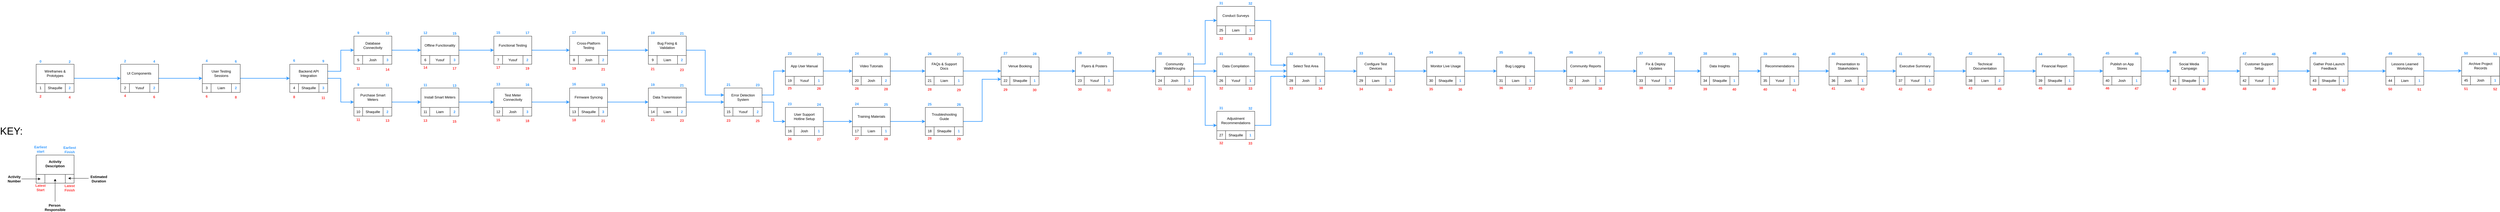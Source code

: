 <mxfile version="26.1.1">
  <diagram name="Page-1" id="I4i3gkp-Xbud8QhXzI8V">
    <mxGraphModel dx="2423" dy="881" grid="1" gridSize="10" guides="1" tooltips="1" connect="1" arrows="1" fold="1" page="1" pageScale="1" pageWidth="827" pageHeight="1169" math="0" shadow="0">
      <root>
        <mxCell id="0" />
        <mxCell id="1" parent="0" />
        <mxCell id="WYwA7jNrKrz1sVTGzyhb-333" style="edgeStyle=orthogonalEdgeStyle;rounded=0;orthogonalLoop=1;jettySize=auto;html=1;exitX=1;exitY=0.5;exitDx=0;exitDy=0;entryX=0;entryY=0.5;entryDx=0;entryDy=0;strokeWidth=2;strokeColor=#3399FF;" parent="1" source="WYwA7jNrKrz1sVTGzyhb-2" target="WYwA7jNrKrz1sVTGzyhb-11" edge="1">
          <mxGeometry relative="1" as="geometry" />
        </mxCell>
        <mxCell id="WYwA7jNrKrz1sVTGzyhb-2" value="" style="rounded=0;whiteSpace=wrap;html=1;" parent="1" vertex="1">
          <mxGeometry x="-670" y="358.5" width="130" height="96.5" as="geometry" />
        </mxCell>
        <mxCell id="WYwA7jNrKrz1sVTGzyhb-3" value="Shaquille" style="rounded=0;whiteSpace=wrap;html=1;" parent="1" vertex="1">
          <mxGeometry x="-670" y="425" width="130" height="30" as="geometry" />
        </mxCell>
        <mxCell id="WYwA7jNrKrz1sVTGzyhb-6" value="" style="rounded=0;whiteSpace=wrap;html=1;" parent="1" vertex="1">
          <mxGeometry x="-570" y="425" width="30" height="30" as="geometry" />
        </mxCell>
        <mxCell id="WYwA7jNrKrz1sVTGzyhb-7" value="" style="rounded=0;whiteSpace=wrap;html=1;" parent="1" vertex="1">
          <mxGeometry x="-670" y="425" width="30" height="30" as="geometry" />
        </mxCell>
        <mxCell id="WYwA7jNrKrz1sVTGzyhb-8" value="Wireframes &amp;amp; Prototypes" style="text;html=1;align=center;verticalAlign=middle;whiteSpace=wrap;rounded=0;" parent="1" vertex="1">
          <mxGeometry x="-660" y="365" width="110" height="50" as="geometry" />
        </mxCell>
        <mxCell id="WYwA7jNrKrz1sVTGzyhb-9" value="1" style="text;html=1;align=center;verticalAlign=middle;whiteSpace=wrap;rounded=0;" parent="1" vertex="1">
          <mxGeometry x="-670" y="430" width="30" height="20" as="geometry" />
        </mxCell>
        <mxCell id="WYwA7jNrKrz1sVTGzyhb-10" value="&lt;font color=&quot;#3399ff&quot;&gt;&lt;b&gt;2&lt;/b&gt;&lt;/font&gt;" style="text;html=1;align=center;verticalAlign=middle;whiteSpace=wrap;rounded=0;strokeWidth=4;" parent="1" vertex="1">
          <mxGeometry x="-570" y="430" width="30" height="20" as="geometry" />
        </mxCell>
        <mxCell id="WYwA7jNrKrz1sVTGzyhb-334" style="edgeStyle=orthogonalEdgeStyle;rounded=0;orthogonalLoop=1;jettySize=auto;html=1;exitX=1;exitY=0.5;exitDx=0;exitDy=0;entryX=0;entryY=0.5;entryDx=0;entryDy=0;strokeWidth=2;strokeColor=#3399FF;" parent="1" source="WYwA7jNrKrz1sVTGzyhb-11" target="WYwA7jNrKrz1sVTGzyhb-18" edge="1">
          <mxGeometry relative="1" as="geometry" />
        </mxCell>
        <mxCell id="WYwA7jNrKrz1sVTGzyhb-11" value="" style="rounded=0;whiteSpace=wrap;html=1;" parent="1" vertex="1">
          <mxGeometry x="-380" y="358.5" width="130" height="96.5" as="geometry" />
        </mxCell>
        <mxCell id="WYwA7jNrKrz1sVTGzyhb-12" value="Yusuf" style="rounded=0;whiteSpace=wrap;html=1;" parent="1" vertex="1">
          <mxGeometry x="-380" y="425" width="130" height="30" as="geometry" />
        </mxCell>
        <mxCell id="WYwA7jNrKrz1sVTGzyhb-13" value="" style="rounded=0;whiteSpace=wrap;html=1;" parent="1" vertex="1">
          <mxGeometry x="-280" y="425" width="30" height="30" as="geometry" />
        </mxCell>
        <mxCell id="WYwA7jNrKrz1sVTGzyhb-14" value="" style="rounded=0;whiteSpace=wrap;html=1;" parent="1" vertex="1">
          <mxGeometry x="-380" y="425" width="30" height="30" as="geometry" />
        </mxCell>
        <mxCell id="WYwA7jNrKrz1sVTGzyhb-15" value="UI Components&amp;nbsp;" style="text;html=1;align=center;verticalAlign=middle;whiteSpace=wrap;rounded=0;" parent="1" vertex="1">
          <mxGeometry x="-370" y="365" width="110" height="50" as="geometry" />
        </mxCell>
        <mxCell id="WYwA7jNrKrz1sVTGzyhb-16" value="2" style="text;html=1;align=center;verticalAlign=middle;whiteSpace=wrap;rounded=0;" parent="1" vertex="1">
          <mxGeometry x="-380" y="430" width="30" height="20" as="geometry" />
        </mxCell>
        <mxCell id="WYwA7jNrKrz1sVTGzyhb-17" value="&lt;font style=&quot;color: rgb(51, 153, 255);&quot;&gt;&lt;b style=&quot;&quot;&gt;2&lt;/b&gt;&lt;/font&gt;" style="text;html=1;align=center;verticalAlign=middle;whiteSpace=wrap;rounded=0;strokeWidth=4;" parent="1" vertex="1">
          <mxGeometry x="-280" y="430" width="30" height="20" as="geometry" />
        </mxCell>
        <mxCell id="WYwA7jNrKrz1sVTGzyhb-335" style="edgeStyle=orthogonalEdgeStyle;rounded=0;orthogonalLoop=1;jettySize=auto;html=1;exitX=1;exitY=0.5;exitDx=0;exitDy=0;entryX=0;entryY=0.5;entryDx=0;entryDy=0;strokeWidth=2;strokeColor=#3399FF;" parent="1" source="WYwA7jNrKrz1sVTGzyhb-18" target="WYwA7jNrKrz1sVTGzyhb-25" edge="1">
          <mxGeometry relative="1" as="geometry" />
        </mxCell>
        <mxCell id="WYwA7jNrKrz1sVTGzyhb-18" value="" style="rounded=0;whiteSpace=wrap;html=1;" parent="1" vertex="1">
          <mxGeometry x="-100" y="358.5" width="130" height="96.5" as="geometry" />
        </mxCell>
        <mxCell id="WYwA7jNrKrz1sVTGzyhb-19" value="Liam" style="rounded=0;whiteSpace=wrap;html=1;" parent="1" vertex="1">
          <mxGeometry x="-100" y="425" width="130" height="30" as="geometry" />
        </mxCell>
        <mxCell id="WYwA7jNrKrz1sVTGzyhb-20" value="" style="rounded=0;whiteSpace=wrap;html=1;" parent="1" vertex="1">
          <mxGeometry y="425" width="30" height="30" as="geometry" />
        </mxCell>
        <mxCell id="WYwA7jNrKrz1sVTGzyhb-21" value="" style="rounded=0;whiteSpace=wrap;html=1;" parent="1" vertex="1">
          <mxGeometry x="-100" y="425" width="30" height="30" as="geometry" />
        </mxCell>
        <mxCell id="WYwA7jNrKrz1sVTGzyhb-22" value="User Testing Sessions" style="text;html=1;align=center;verticalAlign=middle;whiteSpace=wrap;rounded=0;" parent="1" vertex="1">
          <mxGeometry x="-90" y="365" width="110" height="50" as="geometry" />
        </mxCell>
        <mxCell id="WYwA7jNrKrz1sVTGzyhb-23" value="3" style="text;html=1;align=center;verticalAlign=middle;whiteSpace=wrap;rounded=0;" parent="1" vertex="1">
          <mxGeometry x="-100" y="430" width="30" height="20" as="geometry" />
        </mxCell>
        <mxCell id="WYwA7jNrKrz1sVTGzyhb-24" value="&lt;font color=&quot;#3399ff&quot;&gt;&lt;b&gt;2&lt;/b&gt;&lt;/font&gt;" style="text;html=1;align=center;verticalAlign=middle;whiteSpace=wrap;rounded=0;strokeWidth=4;" parent="1" vertex="1">
          <mxGeometry y="430" width="30" height="20" as="geometry" />
        </mxCell>
        <mxCell id="WYwA7jNrKrz1sVTGzyhb-337" style="edgeStyle=orthogonalEdgeStyle;rounded=0;orthogonalLoop=1;jettySize=auto;html=1;exitX=1;exitY=0.25;exitDx=0;exitDy=0;entryX=0;entryY=0.5;entryDx=0;entryDy=0;strokeWidth=2;strokeColor=#3399FF;" parent="1" source="WYwA7jNrKrz1sVTGzyhb-25" target="WYwA7jNrKrz1sVTGzyhb-32" edge="1">
          <mxGeometry relative="1" as="geometry" />
        </mxCell>
        <mxCell id="WYwA7jNrKrz1sVTGzyhb-339" style="edgeStyle=orthogonalEdgeStyle;rounded=0;orthogonalLoop=1;jettySize=auto;html=1;exitX=1;exitY=0.5;exitDx=0;exitDy=0;entryX=0;entryY=0.5;entryDx=0;entryDy=0;strokeWidth=2;strokeColor=#3399FF;" parent="1" source="WYwA7jNrKrz1sVTGzyhb-25" target="WYwA7jNrKrz1sVTGzyhb-67" edge="1">
          <mxGeometry relative="1" as="geometry" />
        </mxCell>
        <mxCell id="WYwA7jNrKrz1sVTGzyhb-25" value="" style="rounded=0;whiteSpace=wrap;html=1;" parent="1" vertex="1">
          <mxGeometry x="200" y="358.5" width="130" height="96.5" as="geometry" />
        </mxCell>
        <mxCell id="WYwA7jNrKrz1sVTGzyhb-26" value="Shaquille" style="rounded=0;whiteSpace=wrap;html=1;" parent="1" vertex="1">
          <mxGeometry x="200" y="425" width="130" height="30" as="geometry" />
        </mxCell>
        <mxCell id="WYwA7jNrKrz1sVTGzyhb-27" value="" style="rounded=0;whiteSpace=wrap;html=1;" parent="1" vertex="1">
          <mxGeometry x="300" y="425" width="30" height="30" as="geometry" />
        </mxCell>
        <mxCell id="WYwA7jNrKrz1sVTGzyhb-28" value="" style="rounded=0;whiteSpace=wrap;html=1;" parent="1" vertex="1">
          <mxGeometry x="200" y="425" width="30" height="30" as="geometry" />
        </mxCell>
        <mxCell id="WYwA7jNrKrz1sVTGzyhb-29" value="Backend API Integration" style="text;html=1;align=center;verticalAlign=middle;whiteSpace=wrap;rounded=0;" parent="1" vertex="1">
          <mxGeometry x="210" y="365" width="110" height="50" as="geometry" />
        </mxCell>
        <mxCell id="WYwA7jNrKrz1sVTGzyhb-30" value="4" style="text;html=1;align=center;verticalAlign=middle;whiteSpace=wrap;rounded=0;" parent="1" vertex="1">
          <mxGeometry x="200" y="430" width="30" height="20" as="geometry" />
        </mxCell>
        <mxCell id="WYwA7jNrKrz1sVTGzyhb-31" value="&lt;font color=&quot;#3399ff&quot;&gt;&lt;b&gt;3&lt;/b&gt;&lt;/font&gt;" style="text;html=1;align=center;verticalAlign=middle;whiteSpace=wrap;rounded=0;strokeWidth=4;" parent="1" vertex="1">
          <mxGeometry x="300" y="430" width="30" height="20" as="geometry" />
        </mxCell>
        <mxCell id="WYwA7jNrKrz1sVTGzyhb-338" style="edgeStyle=orthogonalEdgeStyle;rounded=0;orthogonalLoop=1;jettySize=auto;html=1;exitX=1;exitY=0.5;exitDx=0;exitDy=0;entryX=0;entryY=0.5;entryDx=0;entryDy=0;strokeWidth=2;strokeColor=#3399FF;" parent="1" source="WYwA7jNrKrz1sVTGzyhb-32" target="WYwA7jNrKrz1sVTGzyhb-39" edge="1">
          <mxGeometry relative="1" as="geometry" />
        </mxCell>
        <mxCell id="WYwA7jNrKrz1sVTGzyhb-32" value="" style="rounded=0;whiteSpace=wrap;html=1;" parent="1" vertex="1">
          <mxGeometry x="420" y="262" width="130" height="96.5" as="geometry" />
        </mxCell>
        <mxCell id="WYwA7jNrKrz1sVTGzyhb-33" value="Josh" style="rounded=0;whiteSpace=wrap;html=1;" parent="1" vertex="1">
          <mxGeometry x="420" y="328.5" width="130" height="30" as="geometry" />
        </mxCell>
        <mxCell id="WYwA7jNrKrz1sVTGzyhb-34" value="" style="rounded=0;whiteSpace=wrap;html=1;" parent="1" vertex="1">
          <mxGeometry x="520" y="328.5" width="30" height="30" as="geometry" />
        </mxCell>
        <mxCell id="WYwA7jNrKrz1sVTGzyhb-35" value="" style="rounded=0;whiteSpace=wrap;html=1;" parent="1" vertex="1">
          <mxGeometry x="420" y="328.5" width="30" height="30" as="geometry" />
        </mxCell>
        <mxCell id="WYwA7jNrKrz1sVTGzyhb-36" value="Database Connectivity" style="text;html=1;align=center;verticalAlign=middle;whiteSpace=wrap;rounded=0;" parent="1" vertex="1">
          <mxGeometry x="430" y="268.5" width="110" height="50" as="geometry" />
        </mxCell>
        <mxCell id="WYwA7jNrKrz1sVTGzyhb-37" value="5" style="text;html=1;align=center;verticalAlign=middle;whiteSpace=wrap;rounded=0;" parent="1" vertex="1">
          <mxGeometry x="420" y="333.5" width="30" height="20" as="geometry" />
        </mxCell>
        <mxCell id="WYwA7jNrKrz1sVTGzyhb-38" value="&lt;font color=&quot;#3399ff&quot;&gt;&lt;b&gt;3&lt;/b&gt;&lt;/font&gt;" style="text;html=1;align=center;verticalAlign=middle;whiteSpace=wrap;rounded=0;strokeWidth=4;" parent="1" vertex="1">
          <mxGeometry x="520" y="333.5" width="30" height="20" as="geometry" />
        </mxCell>
        <mxCell id="WYwA7jNrKrz1sVTGzyhb-340" style="edgeStyle=orthogonalEdgeStyle;rounded=0;orthogonalLoop=1;jettySize=auto;html=1;exitX=1;exitY=0.5;exitDx=0;exitDy=0;entryX=0;entryY=0.5;entryDx=0;entryDy=0;strokeColor=#3399FF;strokeWidth=2;" parent="1" source="WYwA7jNrKrz1sVTGzyhb-39" target="WYwA7jNrKrz1sVTGzyhb-46" edge="1">
          <mxGeometry relative="1" as="geometry" />
        </mxCell>
        <mxCell id="WYwA7jNrKrz1sVTGzyhb-39" value="" style="rounded=0;whiteSpace=wrap;html=1;" parent="1" vertex="1">
          <mxGeometry x="650" y="262" width="130" height="96.5" as="geometry" />
        </mxCell>
        <mxCell id="WYwA7jNrKrz1sVTGzyhb-40" value="Yusuf" style="rounded=0;whiteSpace=wrap;html=1;" parent="1" vertex="1">
          <mxGeometry x="650" y="328.5" width="130" height="30" as="geometry" />
        </mxCell>
        <mxCell id="WYwA7jNrKrz1sVTGzyhb-41" value="" style="rounded=0;whiteSpace=wrap;html=1;" parent="1" vertex="1">
          <mxGeometry x="750" y="328.5" width="30" height="30" as="geometry" />
        </mxCell>
        <mxCell id="WYwA7jNrKrz1sVTGzyhb-42" value="" style="rounded=0;whiteSpace=wrap;html=1;" parent="1" vertex="1">
          <mxGeometry x="650" y="328.5" width="30" height="30" as="geometry" />
        </mxCell>
        <mxCell id="WYwA7jNrKrz1sVTGzyhb-43" value="Offline Functionality" style="text;html=1;align=center;verticalAlign=middle;whiteSpace=wrap;rounded=0;" parent="1" vertex="1">
          <mxGeometry x="660" y="268.5" width="110" height="50" as="geometry" />
        </mxCell>
        <mxCell id="WYwA7jNrKrz1sVTGzyhb-44" value="6" style="text;html=1;align=center;verticalAlign=middle;whiteSpace=wrap;rounded=0;" parent="1" vertex="1">
          <mxGeometry x="650" y="333.5" width="30" height="20" as="geometry" />
        </mxCell>
        <mxCell id="WYwA7jNrKrz1sVTGzyhb-45" value="&lt;font color=&quot;#3399ff&quot;&gt;&lt;b&gt;3&lt;/b&gt;&lt;/font&gt;" style="text;html=1;align=center;verticalAlign=middle;whiteSpace=wrap;rounded=0;strokeWidth=4;" parent="1" vertex="1">
          <mxGeometry x="750" y="333.5" width="30" height="20" as="geometry" />
        </mxCell>
        <mxCell id="WYwA7jNrKrz1sVTGzyhb-341" style="edgeStyle=orthogonalEdgeStyle;rounded=0;orthogonalLoop=1;jettySize=auto;html=1;exitX=1;exitY=0.5;exitDx=0;exitDy=0;entryX=0;entryY=0.5;entryDx=0;entryDy=0;strokeWidth=2;strokeColor=#3399FF;" parent="1" source="WYwA7jNrKrz1sVTGzyhb-46" target="WYwA7jNrKrz1sVTGzyhb-53" edge="1">
          <mxGeometry relative="1" as="geometry" />
        </mxCell>
        <mxCell id="WYwA7jNrKrz1sVTGzyhb-46" value="" style="rounded=0;whiteSpace=wrap;html=1;" parent="1" vertex="1">
          <mxGeometry x="900" y="262" width="130" height="96.5" as="geometry" />
        </mxCell>
        <mxCell id="WYwA7jNrKrz1sVTGzyhb-47" value="Yusuf" style="rounded=0;whiteSpace=wrap;html=1;" parent="1" vertex="1">
          <mxGeometry x="900" y="328.5" width="130" height="30" as="geometry" />
        </mxCell>
        <mxCell id="WYwA7jNrKrz1sVTGzyhb-48" value="" style="rounded=0;whiteSpace=wrap;html=1;" parent="1" vertex="1">
          <mxGeometry x="1000" y="328.5" width="30" height="30" as="geometry" />
        </mxCell>
        <mxCell id="WYwA7jNrKrz1sVTGzyhb-49" value="" style="rounded=0;whiteSpace=wrap;html=1;" parent="1" vertex="1">
          <mxGeometry x="900" y="328.5" width="30" height="30" as="geometry" />
        </mxCell>
        <mxCell id="WYwA7jNrKrz1sVTGzyhb-50" value="Functional Testing" style="text;html=1;align=center;verticalAlign=middle;whiteSpace=wrap;rounded=0;" parent="1" vertex="1">
          <mxGeometry x="910" y="268.5" width="110" height="50" as="geometry" />
        </mxCell>
        <mxCell id="WYwA7jNrKrz1sVTGzyhb-51" value="7" style="text;html=1;align=center;verticalAlign=middle;whiteSpace=wrap;rounded=0;" parent="1" vertex="1">
          <mxGeometry x="900" y="333.5" width="30" height="20" as="geometry" />
        </mxCell>
        <mxCell id="WYwA7jNrKrz1sVTGzyhb-52" value="&lt;font color=&quot;#3399ff&quot;&gt;&lt;b&gt;2&lt;/b&gt;&lt;/font&gt;" style="text;html=1;align=center;verticalAlign=middle;whiteSpace=wrap;rounded=0;strokeWidth=4;" parent="1" vertex="1">
          <mxGeometry x="1000" y="333.5" width="30" height="20" as="geometry" />
        </mxCell>
        <mxCell id="WYwA7jNrKrz1sVTGzyhb-342" style="edgeStyle=orthogonalEdgeStyle;rounded=0;orthogonalLoop=1;jettySize=auto;html=1;exitX=1;exitY=0.5;exitDx=0;exitDy=0;entryX=0;entryY=0.5;entryDx=0;entryDy=0;strokeWidth=2;strokeColor=#3399FF;" parent="1" source="WYwA7jNrKrz1sVTGzyhb-53" target="WYwA7jNrKrz1sVTGzyhb-60" edge="1">
          <mxGeometry relative="1" as="geometry" />
        </mxCell>
        <mxCell id="WYwA7jNrKrz1sVTGzyhb-53" value="" style="rounded=0;whiteSpace=wrap;html=1;" parent="1" vertex="1">
          <mxGeometry x="1160" y="262" width="130" height="96.5" as="geometry" />
        </mxCell>
        <mxCell id="WYwA7jNrKrz1sVTGzyhb-54" value="Josh" style="rounded=0;whiteSpace=wrap;html=1;" parent="1" vertex="1">
          <mxGeometry x="1160" y="328.5" width="130" height="30" as="geometry" />
        </mxCell>
        <mxCell id="WYwA7jNrKrz1sVTGzyhb-55" value="" style="rounded=0;whiteSpace=wrap;html=1;" parent="1" vertex="1">
          <mxGeometry x="1260" y="328.5" width="30" height="30" as="geometry" />
        </mxCell>
        <mxCell id="WYwA7jNrKrz1sVTGzyhb-56" value="" style="rounded=0;whiteSpace=wrap;html=1;" parent="1" vertex="1">
          <mxGeometry x="1160" y="328.5" width="30" height="30" as="geometry" />
        </mxCell>
        <mxCell id="WYwA7jNrKrz1sVTGzyhb-57" value="Cross-Platform Testing" style="text;html=1;align=center;verticalAlign=middle;whiteSpace=wrap;rounded=0;" parent="1" vertex="1">
          <mxGeometry x="1170" y="268.5" width="110" height="50" as="geometry" />
        </mxCell>
        <mxCell id="WYwA7jNrKrz1sVTGzyhb-58" value="8" style="text;html=1;align=center;verticalAlign=middle;whiteSpace=wrap;rounded=0;" parent="1" vertex="1">
          <mxGeometry x="1160" y="333.5" width="30" height="20" as="geometry" />
        </mxCell>
        <mxCell id="WYwA7jNrKrz1sVTGzyhb-59" value="&lt;font color=&quot;#3399ff&quot;&gt;&lt;b&gt;2&lt;/b&gt;&lt;/font&gt;" style="text;html=1;align=center;verticalAlign=middle;whiteSpace=wrap;rounded=0;strokeWidth=4;" parent="1" vertex="1">
          <mxGeometry x="1260" y="333.5" width="30" height="20" as="geometry" />
        </mxCell>
        <mxCell id="WYwA7jNrKrz1sVTGzyhb-385" style="edgeStyle=orthogonalEdgeStyle;rounded=0;orthogonalLoop=1;jettySize=auto;html=1;exitX=1;exitY=0.5;exitDx=0;exitDy=0;entryX=0;entryY=0.25;entryDx=0;entryDy=0;strokeWidth=2;strokeColor=#3399FF;" parent="1" source="WYwA7jNrKrz1sVTGzyhb-60" target="WYwA7jNrKrz1sVTGzyhb-102" edge="1">
          <mxGeometry relative="1" as="geometry" />
        </mxCell>
        <mxCell id="WYwA7jNrKrz1sVTGzyhb-60" value="" style="rounded=0;whiteSpace=wrap;html=1;" parent="1" vertex="1">
          <mxGeometry x="1430" y="262" width="130" height="96.5" as="geometry" />
        </mxCell>
        <mxCell id="WYwA7jNrKrz1sVTGzyhb-61" value="Liam" style="rounded=0;whiteSpace=wrap;html=1;" parent="1" vertex="1">
          <mxGeometry x="1430" y="328.5" width="130" height="30" as="geometry" />
        </mxCell>
        <mxCell id="WYwA7jNrKrz1sVTGzyhb-62" value="" style="rounded=0;whiteSpace=wrap;html=1;" parent="1" vertex="1">
          <mxGeometry x="1530" y="328.5" width="30" height="30" as="geometry" />
        </mxCell>
        <mxCell id="WYwA7jNrKrz1sVTGzyhb-63" value="" style="rounded=0;whiteSpace=wrap;html=1;" parent="1" vertex="1">
          <mxGeometry x="1430" y="328.5" width="30" height="30" as="geometry" />
        </mxCell>
        <mxCell id="WYwA7jNrKrz1sVTGzyhb-64" value="Bug Fixing &amp;amp; Validation" style="text;html=1;align=center;verticalAlign=middle;whiteSpace=wrap;rounded=0;" parent="1" vertex="1">
          <mxGeometry x="1440" y="268.5" width="110" height="50" as="geometry" />
        </mxCell>
        <mxCell id="WYwA7jNrKrz1sVTGzyhb-65" value="9" style="text;html=1;align=center;verticalAlign=middle;whiteSpace=wrap;rounded=0;" parent="1" vertex="1">
          <mxGeometry x="1430" y="333.5" width="30" height="20" as="geometry" />
        </mxCell>
        <mxCell id="WYwA7jNrKrz1sVTGzyhb-66" value="&lt;font color=&quot;#3399ff&quot;&gt;&lt;b&gt;2&lt;/b&gt;&lt;/font&gt;" style="text;html=1;align=center;verticalAlign=middle;whiteSpace=wrap;rounded=0;strokeWidth=4;" parent="1" vertex="1">
          <mxGeometry x="1530" y="333.5" width="30" height="20" as="geometry" />
        </mxCell>
        <mxCell id="WYwA7jNrKrz1sVTGzyhb-343" style="edgeStyle=orthogonalEdgeStyle;rounded=0;orthogonalLoop=1;jettySize=auto;html=1;exitX=1;exitY=0.5;exitDx=0;exitDy=0;entryX=0;entryY=0.5;entryDx=0;entryDy=0;strokeColor=#3399FF;strokeWidth=2;" parent="1" source="WYwA7jNrKrz1sVTGzyhb-67" target="WYwA7jNrKrz1sVTGzyhb-74" edge="1">
          <mxGeometry relative="1" as="geometry" />
        </mxCell>
        <mxCell id="WYwA7jNrKrz1sVTGzyhb-67" value="" style="rounded=0;whiteSpace=wrap;html=1;" parent="1" vertex="1">
          <mxGeometry x="420" y="440" width="130" height="96.5" as="geometry" />
        </mxCell>
        <mxCell id="WYwA7jNrKrz1sVTGzyhb-68" value="Shaquille" style="rounded=0;whiteSpace=wrap;html=1;" parent="1" vertex="1">
          <mxGeometry x="420" y="506.5" width="130" height="30" as="geometry" />
        </mxCell>
        <mxCell id="WYwA7jNrKrz1sVTGzyhb-69" value="" style="rounded=0;whiteSpace=wrap;html=1;" parent="1" vertex="1">
          <mxGeometry x="520" y="506.5" width="30" height="30" as="geometry" />
        </mxCell>
        <mxCell id="WYwA7jNrKrz1sVTGzyhb-70" value="" style="rounded=0;whiteSpace=wrap;html=1;" parent="1" vertex="1">
          <mxGeometry x="420" y="506.5" width="30" height="30" as="geometry" />
        </mxCell>
        <mxCell id="WYwA7jNrKrz1sVTGzyhb-71" value="Purchase Smart Meters" style="text;html=1;align=center;verticalAlign=middle;whiteSpace=wrap;rounded=0;" parent="1" vertex="1">
          <mxGeometry x="430" y="446.5" width="110" height="50" as="geometry" />
        </mxCell>
        <mxCell id="WYwA7jNrKrz1sVTGzyhb-72" value="10" style="text;html=1;align=center;verticalAlign=middle;whiteSpace=wrap;rounded=0;" parent="1" vertex="1">
          <mxGeometry x="420" y="511.5" width="30" height="20" as="geometry" />
        </mxCell>
        <mxCell id="WYwA7jNrKrz1sVTGzyhb-73" value="&lt;font color=&quot;#3399ff&quot;&gt;&lt;b&gt;2&lt;/b&gt;&lt;/font&gt;" style="text;html=1;align=center;verticalAlign=middle;whiteSpace=wrap;rounded=0;strokeWidth=4;" parent="1" vertex="1">
          <mxGeometry x="520" y="511.5" width="30" height="20" as="geometry" />
        </mxCell>
        <mxCell id="WYwA7jNrKrz1sVTGzyhb-344" style="edgeStyle=orthogonalEdgeStyle;rounded=0;orthogonalLoop=1;jettySize=auto;html=1;exitX=1;exitY=0.5;exitDx=0;exitDy=0;entryX=0;entryY=0.5;entryDx=0;entryDy=0;strokeWidth=2;strokeColor=#3399FF;" parent="1" source="WYwA7jNrKrz1sVTGzyhb-74" target="WYwA7jNrKrz1sVTGzyhb-81" edge="1">
          <mxGeometry relative="1" as="geometry" />
        </mxCell>
        <mxCell id="WYwA7jNrKrz1sVTGzyhb-74" value="" style="rounded=0;whiteSpace=wrap;html=1;" parent="1" vertex="1">
          <mxGeometry x="650" y="440" width="130" height="96.5" as="geometry" />
        </mxCell>
        <mxCell id="WYwA7jNrKrz1sVTGzyhb-75" value="Liam" style="rounded=0;whiteSpace=wrap;html=1;" parent="1" vertex="1">
          <mxGeometry x="650" y="506.5" width="130" height="30" as="geometry" />
        </mxCell>
        <mxCell id="WYwA7jNrKrz1sVTGzyhb-76" value="" style="rounded=0;whiteSpace=wrap;html=1;" parent="1" vertex="1">
          <mxGeometry x="750" y="506.5" width="30" height="30" as="geometry" />
        </mxCell>
        <mxCell id="WYwA7jNrKrz1sVTGzyhb-77" value="" style="rounded=0;whiteSpace=wrap;html=1;" parent="1" vertex="1">
          <mxGeometry x="650" y="506.5" width="30" height="30" as="geometry" />
        </mxCell>
        <mxCell id="WYwA7jNrKrz1sVTGzyhb-78" value="Install Smart Meters" style="text;html=1;align=center;verticalAlign=middle;whiteSpace=wrap;rounded=0;" parent="1" vertex="1">
          <mxGeometry x="660" y="446.5" width="110" height="50" as="geometry" />
        </mxCell>
        <mxCell id="WYwA7jNrKrz1sVTGzyhb-79" value="11" style="text;html=1;align=center;verticalAlign=middle;whiteSpace=wrap;rounded=0;" parent="1" vertex="1">
          <mxGeometry x="650" y="511.5" width="30" height="20" as="geometry" />
        </mxCell>
        <mxCell id="WYwA7jNrKrz1sVTGzyhb-80" value="&lt;font color=&quot;#3399ff&quot;&gt;&lt;b&gt;2&lt;/b&gt;&lt;/font&gt;" style="text;html=1;align=center;verticalAlign=middle;whiteSpace=wrap;rounded=0;strokeWidth=4;" parent="1" vertex="1">
          <mxGeometry x="750" y="511.5" width="30" height="20" as="geometry" />
        </mxCell>
        <mxCell id="WYwA7jNrKrz1sVTGzyhb-345" style="edgeStyle=orthogonalEdgeStyle;rounded=0;orthogonalLoop=1;jettySize=auto;html=1;exitX=1;exitY=0.5;exitDx=0;exitDy=0;entryX=0;entryY=0.5;entryDx=0;entryDy=0;strokeWidth=2;strokeColor=#3399FF;" parent="1" source="WYwA7jNrKrz1sVTGzyhb-81" target="WYwA7jNrKrz1sVTGzyhb-88" edge="1">
          <mxGeometry relative="1" as="geometry" />
        </mxCell>
        <mxCell id="WYwA7jNrKrz1sVTGzyhb-81" value="" style="rounded=0;whiteSpace=wrap;html=1;" parent="1" vertex="1">
          <mxGeometry x="900" y="440" width="130" height="96.5" as="geometry" />
        </mxCell>
        <mxCell id="WYwA7jNrKrz1sVTGzyhb-82" value="Josh" style="rounded=0;whiteSpace=wrap;html=1;" parent="1" vertex="1">
          <mxGeometry x="900" y="506.5" width="130" height="30" as="geometry" />
        </mxCell>
        <mxCell id="WYwA7jNrKrz1sVTGzyhb-83" value="" style="rounded=0;whiteSpace=wrap;html=1;" parent="1" vertex="1">
          <mxGeometry x="1000" y="506.5" width="30" height="30" as="geometry" />
        </mxCell>
        <mxCell id="WYwA7jNrKrz1sVTGzyhb-84" value="" style="rounded=0;whiteSpace=wrap;html=1;" parent="1" vertex="1">
          <mxGeometry x="900" y="506.5" width="30" height="30" as="geometry" />
        </mxCell>
        <mxCell id="WYwA7jNrKrz1sVTGzyhb-85" value="Test Meter Connectivity" style="text;html=1;align=center;verticalAlign=middle;whiteSpace=wrap;rounded=0;" parent="1" vertex="1">
          <mxGeometry x="910" y="446.5" width="110" height="50" as="geometry" />
        </mxCell>
        <mxCell id="WYwA7jNrKrz1sVTGzyhb-86" value="12" style="text;html=1;align=center;verticalAlign=middle;whiteSpace=wrap;rounded=0;" parent="1" vertex="1">
          <mxGeometry x="900" y="511.5" width="30" height="20" as="geometry" />
        </mxCell>
        <mxCell id="WYwA7jNrKrz1sVTGzyhb-87" value="&lt;font color=&quot;#3399ff&quot;&gt;&lt;b&gt;3&lt;/b&gt;&lt;/font&gt;" style="text;html=1;align=center;verticalAlign=middle;whiteSpace=wrap;rounded=0;strokeWidth=4;" parent="1" vertex="1">
          <mxGeometry x="1000" y="511.5" width="30" height="20" as="geometry" />
        </mxCell>
        <mxCell id="WYwA7jNrKrz1sVTGzyhb-346" style="edgeStyle=orthogonalEdgeStyle;rounded=0;orthogonalLoop=1;jettySize=auto;html=1;exitX=1;exitY=0.5;exitDx=0;exitDy=0;entryX=0;entryY=0.5;entryDx=0;entryDy=0;strokeWidth=2;strokeColor=#3399FF;" parent="1" source="WYwA7jNrKrz1sVTGzyhb-88" target="WYwA7jNrKrz1sVTGzyhb-95" edge="1">
          <mxGeometry relative="1" as="geometry" />
        </mxCell>
        <mxCell id="WYwA7jNrKrz1sVTGzyhb-88" value="" style="rounded=0;whiteSpace=wrap;html=1;" parent="1" vertex="1">
          <mxGeometry x="1160" y="440" width="130" height="96.5" as="geometry" />
        </mxCell>
        <mxCell id="WYwA7jNrKrz1sVTGzyhb-89" value="Shaquille" style="rounded=0;whiteSpace=wrap;html=1;" parent="1" vertex="1">
          <mxGeometry x="1160" y="506.5" width="130" height="30" as="geometry" />
        </mxCell>
        <mxCell id="WYwA7jNrKrz1sVTGzyhb-90" value="" style="rounded=0;whiteSpace=wrap;html=1;" parent="1" vertex="1">
          <mxGeometry x="1260" y="506.5" width="30" height="30" as="geometry" />
        </mxCell>
        <mxCell id="WYwA7jNrKrz1sVTGzyhb-91" value="" style="rounded=0;whiteSpace=wrap;html=1;" parent="1" vertex="1">
          <mxGeometry x="1160" y="506.5" width="30" height="30" as="geometry" />
        </mxCell>
        <mxCell id="WYwA7jNrKrz1sVTGzyhb-92" value="Firmware Syncing" style="text;html=1;align=center;verticalAlign=middle;whiteSpace=wrap;rounded=0;" parent="1" vertex="1">
          <mxGeometry x="1170" y="446.5" width="110" height="50" as="geometry" />
        </mxCell>
        <mxCell id="WYwA7jNrKrz1sVTGzyhb-93" value="13" style="text;html=1;align=center;verticalAlign=middle;whiteSpace=wrap;rounded=0;" parent="1" vertex="1">
          <mxGeometry x="1160" y="511.5" width="30" height="20" as="geometry" />
        </mxCell>
        <mxCell id="WYwA7jNrKrz1sVTGzyhb-94" value="&lt;font color=&quot;#3399ff&quot;&gt;&lt;b&gt;3&lt;/b&gt;&lt;/font&gt;" style="text;html=1;align=center;verticalAlign=middle;whiteSpace=wrap;rounded=0;strokeWidth=4;" parent="1" vertex="1">
          <mxGeometry x="1260" y="511.5" width="30" height="20" as="geometry" />
        </mxCell>
        <mxCell id="WYwA7jNrKrz1sVTGzyhb-347" style="edgeStyle=orthogonalEdgeStyle;rounded=0;orthogonalLoop=1;jettySize=auto;html=1;exitX=1;exitY=0.5;exitDx=0;exitDy=0;strokeWidth=2;strokeColor=#3399FF;" parent="1" source="WYwA7jNrKrz1sVTGzyhb-95" target="WYwA7jNrKrz1sVTGzyhb-102" edge="1">
          <mxGeometry relative="1" as="geometry" />
        </mxCell>
        <mxCell id="WYwA7jNrKrz1sVTGzyhb-95" value="" style="rounded=0;whiteSpace=wrap;html=1;" parent="1" vertex="1">
          <mxGeometry x="1430" y="440" width="130" height="96.5" as="geometry" />
        </mxCell>
        <mxCell id="WYwA7jNrKrz1sVTGzyhb-96" value="Liam" style="rounded=0;whiteSpace=wrap;html=1;" parent="1" vertex="1">
          <mxGeometry x="1430" y="506.5" width="130" height="30" as="geometry" />
        </mxCell>
        <mxCell id="WYwA7jNrKrz1sVTGzyhb-97" value="" style="rounded=0;whiteSpace=wrap;html=1;" parent="1" vertex="1">
          <mxGeometry x="1530" y="506.5" width="30" height="30" as="geometry" />
        </mxCell>
        <mxCell id="WYwA7jNrKrz1sVTGzyhb-98" value="" style="rounded=0;whiteSpace=wrap;html=1;" parent="1" vertex="1">
          <mxGeometry x="1430" y="506.5" width="30" height="30" as="geometry" />
        </mxCell>
        <mxCell id="WYwA7jNrKrz1sVTGzyhb-99" value="Data Transmission" style="text;html=1;align=center;verticalAlign=middle;whiteSpace=wrap;rounded=0;" parent="1" vertex="1">
          <mxGeometry x="1440" y="446.5" width="110" height="50" as="geometry" />
        </mxCell>
        <mxCell id="WYwA7jNrKrz1sVTGzyhb-100" value="14" style="text;html=1;align=center;verticalAlign=middle;whiteSpace=wrap;rounded=0;" parent="1" vertex="1">
          <mxGeometry x="1430" y="511.5" width="30" height="20" as="geometry" />
        </mxCell>
        <mxCell id="WYwA7jNrKrz1sVTGzyhb-101" value="&lt;font color=&quot;#3399ff&quot;&gt;&lt;b&gt;2&lt;/b&gt;&lt;/font&gt;" style="text;html=1;align=center;verticalAlign=middle;whiteSpace=wrap;rounded=0;strokeWidth=4;" parent="1" vertex="1">
          <mxGeometry x="1530" y="511.5" width="30" height="20" as="geometry" />
        </mxCell>
        <mxCell id="WYwA7jNrKrz1sVTGzyhb-348" style="edgeStyle=orthogonalEdgeStyle;rounded=0;orthogonalLoop=1;jettySize=auto;html=1;exitX=1;exitY=0.5;exitDx=0;exitDy=0;entryX=0;entryY=0.5;entryDx=0;entryDy=0;strokeWidth=2;strokeColor=#3399FF;" parent="1" source="WYwA7jNrKrz1sVTGzyhb-102" target="WYwA7jNrKrz1sVTGzyhb-109" edge="1">
          <mxGeometry relative="1" as="geometry" />
        </mxCell>
        <mxCell id="WYwA7jNrKrz1sVTGzyhb-349" style="edgeStyle=orthogonalEdgeStyle;rounded=0;orthogonalLoop=1;jettySize=auto;html=1;exitX=1;exitY=0.25;exitDx=0;exitDy=0;entryX=0;entryY=0.5;entryDx=0;entryDy=0;strokeWidth=2;strokeColor=#3399FF;" parent="1" source="WYwA7jNrKrz1sVTGzyhb-102" target="WYwA7jNrKrz1sVTGzyhb-130" edge="1">
          <mxGeometry relative="1" as="geometry" />
        </mxCell>
        <mxCell id="WYwA7jNrKrz1sVTGzyhb-102" value="" style="rounded=0;whiteSpace=wrap;html=1;" parent="1" vertex="1">
          <mxGeometry x="1690" y="440" width="130" height="96.5" as="geometry" />
        </mxCell>
        <mxCell id="WYwA7jNrKrz1sVTGzyhb-103" value="Yusuf" style="rounded=0;whiteSpace=wrap;html=1;" parent="1" vertex="1">
          <mxGeometry x="1690" y="506.5" width="130" height="30" as="geometry" />
        </mxCell>
        <mxCell id="WYwA7jNrKrz1sVTGzyhb-104" value="" style="rounded=0;whiteSpace=wrap;html=1;" parent="1" vertex="1">
          <mxGeometry x="1790" y="506.5" width="30" height="30" as="geometry" />
        </mxCell>
        <mxCell id="WYwA7jNrKrz1sVTGzyhb-105" value="" style="rounded=0;whiteSpace=wrap;html=1;" parent="1" vertex="1">
          <mxGeometry x="1690" y="506.5" width="30" height="30" as="geometry" />
        </mxCell>
        <mxCell id="WYwA7jNrKrz1sVTGzyhb-106" value="Error Detection System" style="text;html=1;align=center;verticalAlign=middle;whiteSpace=wrap;rounded=0;" parent="1" vertex="1">
          <mxGeometry x="1700" y="446.5" width="110" height="50" as="geometry" />
        </mxCell>
        <mxCell id="WYwA7jNrKrz1sVTGzyhb-107" value="15" style="text;html=1;align=center;verticalAlign=middle;whiteSpace=wrap;rounded=0;" parent="1" vertex="1">
          <mxGeometry x="1690" y="511.5" width="30" height="20" as="geometry" />
        </mxCell>
        <mxCell id="WYwA7jNrKrz1sVTGzyhb-108" value="&lt;font color=&quot;#3399ff&quot;&gt;&lt;b&gt;2&lt;/b&gt;&lt;/font&gt;" style="text;html=1;align=center;verticalAlign=middle;whiteSpace=wrap;rounded=0;strokeWidth=4;" parent="1" vertex="1">
          <mxGeometry x="1790" y="511.5" width="30" height="20" as="geometry" />
        </mxCell>
        <mxCell id="WYwA7jNrKrz1sVTGzyhb-350" style="edgeStyle=orthogonalEdgeStyle;rounded=0;orthogonalLoop=1;jettySize=auto;html=1;exitX=1;exitY=0.5;exitDx=0;exitDy=0;entryX=0;entryY=0.5;entryDx=0;entryDy=0;strokeWidth=2;strokeColor=#3399FF;" parent="1" source="WYwA7jNrKrz1sVTGzyhb-109" target="WYwA7jNrKrz1sVTGzyhb-116" edge="1">
          <mxGeometry relative="1" as="geometry" />
        </mxCell>
        <mxCell id="WYwA7jNrKrz1sVTGzyhb-109" value="" style="rounded=0;whiteSpace=wrap;html=1;" parent="1" vertex="1">
          <mxGeometry x="1900" y="506.5" width="130" height="96.5" as="geometry" />
        </mxCell>
        <mxCell id="WYwA7jNrKrz1sVTGzyhb-110" value="Josh" style="rounded=0;whiteSpace=wrap;html=1;" parent="1" vertex="1">
          <mxGeometry x="1900" y="573" width="130" height="30" as="geometry" />
        </mxCell>
        <mxCell id="WYwA7jNrKrz1sVTGzyhb-111" value="" style="rounded=0;whiteSpace=wrap;html=1;" parent="1" vertex="1">
          <mxGeometry x="2000" y="573" width="30" height="30" as="geometry" />
        </mxCell>
        <mxCell id="WYwA7jNrKrz1sVTGzyhb-112" value="" style="rounded=0;whiteSpace=wrap;html=1;" parent="1" vertex="1">
          <mxGeometry x="1900" y="573" width="30" height="30" as="geometry" />
        </mxCell>
        <mxCell id="WYwA7jNrKrz1sVTGzyhb-113" value="User Support Hotline Setup" style="text;html=1;align=center;verticalAlign=middle;whiteSpace=wrap;rounded=0;" parent="1" vertex="1">
          <mxGeometry x="1910" y="513" width="110" height="50" as="geometry" />
        </mxCell>
        <mxCell id="WYwA7jNrKrz1sVTGzyhb-114" value="16" style="text;html=1;align=center;verticalAlign=middle;whiteSpace=wrap;rounded=0;" parent="1" vertex="1">
          <mxGeometry x="1900" y="578" width="30" height="20" as="geometry" />
        </mxCell>
        <mxCell id="WYwA7jNrKrz1sVTGzyhb-115" value="&lt;font color=&quot;#3399ff&quot;&gt;&lt;b&gt;1&lt;/b&gt;&lt;/font&gt;" style="text;html=1;align=center;verticalAlign=middle;whiteSpace=wrap;rounded=0;strokeWidth=4;" parent="1" vertex="1">
          <mxGeometry x="2000" y="578" width="30" height="20" as="geometry" />
        </mxCell>
        <mxCell id="WYwA7jNrKrz1sVTGzyhb-351" style="edgeStyle=orthogonalEdgeStyle;rounded=0;orthogonalLoop=1;jettySize=auto;html=1;exitX=1;exitY=0.5;exitDx=0;exitDy=0;entryX=0;entryY=0.5;entryDx=0;entryDy=0;strokeWidth=2;strokeColor=#3399FF;" parent="1" source="WYwA7jNrKrz1sVTGzyhb-116" target="WYwA7jNrKrz1sVTGzyhb-123" edge="1">
          <mxGeometry relative="1" as="geometry" />
        </mxCell>
        <mxCell id="WYwA7jNrKrz1sVTGzyhb-116" value="" style="rounded=0;whiteSpace=wrap;html=1;" parent="1" vertex="1">
          <mxGeometry x="2130" y="506.5" width="130" height="96.5" as="geometry" />
        </mxCell>
        <mxCell id="WYwA7jNrKrz1sVTGzyhb-117" value="Liam" style="rounded=0;whiteSpace=wrap;html=1;" parent="1" vertex="1">
          <mxGeometry x="2130" y="573" width="130" height="30" as="geometry" />
        </mxCell>
        <mxCell id="WYwA7jNrKrz1sVTGzyhb-118" value="" style="rounded=0;whiteSpace=wrap;html=1;" parent="1" vertex="1">
          <mxGeometry x="2230" y="573" width="30" height="30" as="geometry" />
        </mxCell>
        <mxCell id="WYwA7jNrKrz1sVTGzyhb-119" value="" style="rounded=0;whiteSpace=wrap;html=1;" parent="1" vertex="1">
          <mxGeometry x="2130" y="573" width="30" height="30" as="geometry" />
        </mxCell>
        <mxCell id="WYwA7jNrKrz1sVTGzyhb-120" value="Training Materials" style="text;html=1;align=center;verticalAlign=middle;whiteSpace=wrap;rounded=0;" parent="1" vertex="1">
          <mxGeometry x="2140" y="513" width="110" height="50" as="geometry" />
        </mxCell>
        <mxCell id="WYwA7jNrKrz1sVTGzyhb-121" value="17" style="text;html=1;align=center;verticalAlign=middle;whiteSpace=wrap;rounded=0;" parent="1" vertex="1">
          <mxGeometry x="2130" y="578" width="30" height="20" as="geometry" />
        </mxCell>
        <mxCell id="WYwA7jNrKrz1sVTGzyhb-122" value="&lt;font color=&quot;#3399ff&quot;&gt;&lt;b&gt;1&lt;/b&gt;&lt;/font&gt;" style="text;html=1;align=center;verticalAlign=middle;whiteSpace=wrap;rounded=0;strokeWidth=4;" parent="1" vertex="1">
          <mxGeometry x="2230" y="578" width="30" height="20" as="geometry" />
        </mxCell>
        <mxCell id="WYwA7jNrKrz1sVTGzyhb-387" style="edgeStyle=orthogonalEdgeStyle;rounded=0;orthogonalLoop=1;jettySize=auto;html=1;exitX=1;exitY=0.5;exitDx=0;exitDy=0;entryX=0;entryY=0.25;entryDx=0;entryDy=0;strokeWidth=2;strokeColor=#3399FF;" parent="1" source="WYwA7jNrKrz1sVTGzyhb-123" target="WYwA7jNrKrz1sVTGzyhb-156" edge="1">
          <mxGeometry relative="1" as="geometry" />
        </mxCell>
        <mxCell id="WYwA7jNrKrz1sVTGzyhb-123" value="" style="rounded=0;whiteSpace=wrap;html=1;" parent="1" vertex="1">
          <mxGeometry x="2380" y="506.5" width="130" height="96.5" as="geometry" />
        </mxCell>
        <mxCell id="WYwA7jNrKrz1sVTGzyhb-124" value="Shaquille" style="rounded=0;whiteSpace=wrap;html=1;" parent="1" vertex="1">
          <mxGeometry x="2380" y="573" width="130" height="30" as="geometry" />
        </mxCell>
        <mxCell id="WYwA7jNrKrz1sVTGzyhb-125" value="" style="rounded=0;whiteSpace=wrap;html=1;" parent="1" vertex="1">
          <mxGeometry x="2480" y="573" width="30" height="30" as="geometry" />
        </mxCell>
        <mxCell id="WYwA7jNrKrz1sVTGzyhb-126" value="" style="rounded=0;whiteSpace=wrap;html=1;" parent="1" vertex="1">
          <mxGeometry x="2380" y="573" width="30" height="30" as="geometry" />
        </mxCell>
        <mxCell id="WYwA7jNrKrz1sVTGzyhb-127" value="Troubleshooting Guide" style="text;html=1;align=center;verticalAlign=middle;whiteSpace=wrap;rounded=0;" parent="1" vertex="1">
          <mxGeometry x="2390" y="513" width="110" height="50" as="geometry" />
        </mxCell>
        <mxCell id="WYwA7jNrKrz1sVTGzyhb-128" value="18" style="text;html=1;align=center;verticalAlign=middle;whiteSpace=wrap;rounded=0;" parent="1" vertex="1">
          <mxGeometry x="2380" y="578" width="30" height="20" as="geometry" />
        </mxCell>
        <mxCell id="WYwA7jNrKrz1sVTGzyhb-129" value="&lt;font color=&quot;#3399ff&quot;&gt;&lt;b&gt;1&lt;/b&gt;&lt;/font&gt;" style="text;html=1;align=center;verticalAlign=middle;whiteSpace=wrap;rounded=0;strokeWidth=4;" parent="1" vertex="1">
          <mxGeometry x="2480" y="578" width="30" height="20" as="geometry" />
        </mxCell>
        <mxCell id="WYwA7jNrKrz1sVTGzyhb-353" style="edgeStyle=orthogonalEdgeStyle;rounded=0;orthogonalLoop=1;jettySize=auto;html=1;exitX=1;exitY=0.5;exitDx=0;exitDy=0;entryX=0;entryY=0.5;entryDx=0;entryDy=0;strokeWidth=2;strokeColor=#3399FF;" parent="1" source="WYwA7jNrKrz1sVTGzyhb-130" target="WYwA7jNrKrz1sVTGzyhb-137" edge="1">
          <mxGeometry relative="1" as="geometry" />
        </mxCell>
        <mxCell id="WYwA7jNrKrz1sVTGzyhb-130" value="" style="rounded=0;whiteSpace=wrap;html=1;" parent="1" vertex="1">
          <mxGeometry x="1900" y="333.5" width="130" height="96.5" as="geometry" />
        </mxCell>
        <mxCell id="WYwA7jNrKrz1sVTGzyhb-131" value="Yusuf" style="rounded=0;whiteSpace=wrap;html=1;" parent="1" vertex="1">
          <mxGeometry x="1900" y="400" width="130" height="30" as="geometry" />
        </mxCell>
        <mxCell id="WYwA7jNrKrz1sVTGzyhb-132" value="" style="rounded=0;whiteSpace=wrap;html=1;" parent="1" vertex="1">
          <mxGeometry x="2000" y="400" width="30" height="30" as="geometry" />
        </mxCell>
        <mxCell id="WYwA7jNrKrz1sVTGzyhb-133" value="" style="rounded=0;whiteSpace=wrap;html=1;" parent="1" vertex="1">
          <mxGeometry x="1900" y="400" width="30" height="30" as="geometry" />
        </mxCell>
        <mxCell id="WYwA7jNrKrz1sVTGzyhb-134" value="App User Manual" style="text;html=1;align=center;verticalAlign=middle;whiteSpace=wrap;rounded=0;" parent="1" vertex="1">
          <mxGeometry x="1910" y="340" width="110" height="50" as="geometry" />
        </mxCell>
        <mxCell id="WYwA7jNrKrz1sVTGzyhb-135" value="19" style="text;html=1;align=center;verticalAlign=middle;whiteSpace=wrap;rounded=0;" parent="1" vertex="1">
          <mxGeometry x="1900" y="405" width="30" height="20" as="geometry" />
        </mxCell>
        <mxCell id="WYwA7jNrKrz1sVTGzyhb-136" value="&lt;font color=&quot;#3399ff&quot;&gt;&lt;b&gt;1&lt;/b&gt;&lt;/font&gt;" style="text;html=1;align=center;verticalAlign=middle;whiteSpace=wrap;rounded=0;strokeWidth=4;" parent="1" vertex="1">
          <mxGeometry x="2000" y="405" width="30" height="20" as="geometry" />
        </mxCell>
        <mxCell id="WYwA7jNrKrz1sVTGzyhb-354" style="edgeStyle=orthogonalEdgeStyle;rounded=0;orthogonalLoop=1;jettySize=auto;html=1;exitX=1;exitY=0.5;exitDx=0;exitDy=0;entryX=0;entryY=0.5;entryDx=0;entryDy=0;strokeWidth=2;strokeColor=#3399FF;" parent="1" source="WYwA7jNrKrz1sVTGzyhb-137" target="WYwA7jNrKrz1sVTGzyhb-144" edge="1">
          <mxGeometry relative="1" as="geometry" />
        </mxCell>
        <mxCell id="WYwA7jNrKrz1sVTGzyhb-137" value="" style="rounded=0;whiteSpace=wrap;html=1;" parent="1" vertex="1">
          <mxGeometry x="2130" y="333.5" width="130" height="96.5" as="geometry" />
        </mxCell>
        <mxCell id="WYwA7jNrKrz1sVTGzyhb-138" value="Josh" style="rounded=0;whiteSpace=wrap;html=1;" parent="1" vertex="1">
          <mxGeometry x="2130" y="400" width="130" height="30" as="geometry" />
        </mxCell>
        <mxCell id="WYwA7jNrKrz1sVTGzyhb-139" value="" style="rounded=0;whiteSpace=wrap;html=1;" parent="1" vertex="1">
          <mxGeometry x="2230" y="400" width="30" height="30" as="geometry" />
        </mxCell>
        <mxCell id="WYwA7jNrKrz1sVTGzyhb-140" value="" style="rounded=0;whiteSpace=wrap;html=1;" parent="1" vertex="1">
          <mxGeometry x="2130" y="400" width="30" height="30" as="geometry" />
        </mxCell>
        <mxCell id="WYwA7jNrKrz1sVTGzyhb-141" value="Video Tutorials" style="text;html=1;align=center;verticalAlign=middle;whiteSpace=wrap;rounded=0;" parent="1" vertex="1">
          <mxGeometry x="2140" y="340" width="110" height="50" as="geometry" />
        </mxCell>
        <mxCell id="WYwA7jNrKrz1sVTGzyhb-142" value="20" style="text;html=1;align=center;verticalAlign=middle;whiteSpace=wrap;rounded=0;" parent="1" vertex="1">
          <mxGeometry x="2130" y="405" width="30" height="20" as="geometry" />
        </mxCell>
        <mxCell id="WYwA7jNrKrz1sVTGzyhb-143" value="&lt;font color=&quot;#3399ff&quot;&gt;&lt;b&gt;2&lt;/b&gt;&lt;/font&gt;" style="text;html=1;align=center;verticalAlign=middle;whiteSpace=wrap;rounded=0;strokeWidth=4;" parent="1" vertex="1">
          <mxGeometry x="2230" y="405" width="30" height="20" as="geometry" />
        </mxCell>
        <mxCell id="WYwA7jNrKrz1sVTGzyhb-355" style="edgeStyle=orthogonalEdgeStyle;rounded=0;orthogonalLoop=1;jettySize=auto;html=1;exitX=1;exitY=0.5;exitDx=0;exitDy=0;entryX=0;entryY=0.5;entryDx=0;entryDy=0;strokeWidth=2;strokeColor=#3399FF;" parent="1" source="WYwA7jNrKrz1sVTGzyhb-144" target="WYwA7jNrKrz1sVTGzyhb-151" edge="1">
          <mxGeometry relative="1" as="geometry" />
        </mxCell>
        <mxCell id="WYwA7jNrKrz1sVTGzyhb-144" value="" style="rounded=0;whiteSpace=wrap;html=1;" parent="1" vertex="1">
          <mxGeometry x="2380" y="333.5" width="130" height="96.5" as="geometry" />
        </mxCell>
        <mxCell id="WYwA7jNrKrz1sVTGzyhb-145" value="Liam" style="rounded=0;whiteSpace=wrap;html=1;" parent="1" vertex="1">
          <mxGeometry x="2380" y="400" width="130" height="30" as="geometry" />
        </mxCell>
        <mxCell id="WYwA7jNrKrz1sVTGzyhb-146" value="" style="rounded=0;whiteSpace=wrap;html=1;" parent="1" vertex="1">
          <mxGeometry x="2480" y="400" width="30" height="30" as="geometry" />
        </mxCell>
        <mxCell id="WYwA7jNrKrz1sVTGzyhb-147" value="" style="rounded=0;whiteSpace=wrap;html=1;" parent="1" vertex="1">
          <mxGeometry x="2380" y="400" width="30" height="30" as="geometry" />
        </mxCell>
        <mxCell id="WYwA7jNrKrz1sVTGzyhb-148" value="FAQs &amp;amp; Support Docs" style="text;html=1;align=center;verticalAlign=middle;whiteSpace=wrap;rounded=0;" parent="1" vertex="1">
          <mxGeometry x="2390" y="340" width="110" height="50" as="geometry" />
        </mxCell>
        <mxCell id="WYwA7jNrKrz1sVTGzyhb-149" value="21" style="text;html=1;align=center;verticalAlign=middle;whiteSpace=wrap;rounded=0;" parent="1" vertex="1">
          <mxGeometry x="2380" y="405" width="30" height="20" as="geometry" />
        </mxCell>
        <mxCell id="WYwA7jNrKrz1sVTGzyhb-150" value="&lt;font color=&quot;#3399ff&quot;&gt;&lt;b&gt;1&lt;/b&gt;&lt;/font&gt;" style="text;html=1;align=center;verticalAlign=middle;whiteSpace=wrap;rounded=0;strokeWidth=4;" parent="1" vertex="1">
          <mxGeometry x="2480" y="405" width="30" height="20" as="geometry" />
        </mxCell>
        <mxCell id="WYwA7jNrKrz1sVTGzyhb-356" style="edgeStyle=orthogonalEdgeStyle;rounded=0;orthogonalLoop=1;jettySize=auto;html=1;exitX=1;exitY=0.5;exitDx=0;exitDy=0;entryX=0;entryY=0.5;entryDx=0;entryDy=0;strokeWidth=2;strokeColor=#3399FF;" parent="1" source="WYwA7jNrKrz1sVTGzyhb-151" target="WYwA7jNrKrz1sVTGzyhb-158" edge="1">
          <mxGeometry relative="1" as="geometry" />
        </mxCell>
        <mxCell id="WYwA7jNrKrz1sVTGzyhb-151" value="" style="rounded=0;whiteSpace=wrap;html=1;" parent="1" vertex="1">
          <mxGeometry x="2640" y="333.5" width="130" height="96.5" as="geometry" />
        </mxCell>
        <mxCell id="WYwA7jNrKrz1sVTGzyhb-152" value="Shaquille" style="rounded=0;whiteSpace=wrap;html=1;" parent="1" vertex="1">
          <mxGeometry x="2640" y="400" width="130" height="30" as="geometry" />
        </mxCell>
        <mxCell id="WYwA7jNrKrz1sVTGzyhb-153" value="" style="rounded=0;whiteSpace=wrap;html=1;" parent="1" vertex="1">
          <mxGeometry x="2740" y="400" width="30" height="30" as="geometry" />
        </mxCell>
        <mxCell id="WYwA7jNrKrz1sVTGzyhb-154" value="" style="rounded=0;whiteSpace=wrap;html=1;" parent="1" vertex="1">
          <mxGeometry x="2640" y="400" width="30" height="30" as="geometry" />
        </mxCell>
        <mxCell id="WYwA7jNrKrz1sVTGzyhb-155" value="Venue Booking" style="text;html=1;align=center;verticalAlign=middle;whiteSpace=wrap;rounded=0;" parent="1" vertex="1">
          <mxGeometry x="2650" y="340" width="110" height="50" as="geometry" />
        </mxCell>
        <mxCell id="WYwA7jNrKrz1sVTGzyhb-156" value="22" style="text;html=1;align=center;verticalAlign=middle;whiteSpace=wrap;rounded=0;" parent="1" vertex="1">
          <mxGeometry x="2640" y="405" width="30" height="20" as="geometry" />
        </mxCell>
        <mxCell id="WYwA7jNrKrz1sVTGzyhb-157" value="&lt;font color=&quot;#3399ff&quot;&gt;&lt;b&gt;1&lt;/b&gt;&lt;/font&gt;" style="text;html=1;align=center;verticalAlign=middle;whiteSpace=wrap;rounded=0;strokeWidth=4;" parent="1" vertex="1">
          <mxGeometry x="2740" y="405" width="30" height="20" as="geometry" />
        </mxCell>
        <mxCell id="WYwA7jNrKrz1sVTGzyhb-357" style="edgeStyle=orthogonalEdgeStyle;rounded=0;orthogonalLoop=1;jettySize=auto;html=1;exitX=1;exitY=0.5;exitDx=0;exitDy=0;entryX=0;entryY=0.5;entryDx=0;entryDy=0;strokeWidth=2;strokeColor=#3399FF;" parent="1" source="WYwA7jNrKrz1sVTGzyhb-158" target="WYwA7jNrKrz1sVTGzyhb-165" edge="1">
          <mxGeometry relative="1" as="geometry" />
        </mxCell>
        <mxCell id="WYwA7jNrKrz1sVTGzyhb-158" value="" style="rounded=0;whiteSpace=wrap;html=1;" parent="1" vertex="1">
          <mxGeometry x="2895" y="333.5" width="130" height="96.5" as="geometry" />
        </mxCell>
        <mxCell id="WYwA7jNrKrz1sVTGzyhb-159" value="Yusuf" style="rounded=0;whiteSpace=wrap;html=1;" parent="1" vertex="1">
          <mxGeometry x="2895" y="400" width="130" height="30" as="geometry" />
        </mxCell>
        <mxCell id="WYwA7jNrKrz1sVTGzyhb-160" value="" style="rounded=0;whiteSpace=wrap;html=1;" parent="1" vertex="1">
          <mxGeometry x="2995" y="400" width="30" height="30" as="geometry" />
        </mxCell>
        <mxCell id="WYwA7jNrKrz1sVTGzyhb-161" value="" style="rounded=0;whiteSpace=wrap;html=1;" parent="1" vertex="1">
          <mxGeometry x="2895" y="400" width="30" height="30" as="geometry" />
        </mxCell>
        <mxCell id="WYwA7jNrKrz1sVTGzyhb-162" value="Flyers &amp;amp; Posters" style="text;html=1;align=center;verticalAlign=middle;whiteSpace=wrap;rounded=0;" parent="1" vertex="1">
          <mxGeometry x="2905" y="340" width="110" height="50" as="geometry" />
        </mxCell>
        <mxCell id="WYwA7jNrKrz1sVTGzyhb-163" value="23" style="text;html=1;align=center;verticalAlign=middle;whiteSpace=wrap;rounded=0;" parent="1" vertex="1">
          <mxGeometry x="2895" y="405" width="30" height="20" as="geometry" />
        </mxCell>
        <mxCell id="WYwA7jNrKrz1sVTGzyhb-164" value="&lt;font color=&quot;#3399ff&quot;&gt;&lt;b&gt;1&lt;/b&gt;&lt;/font&gt;" style="text;html=1;align=center;verticalAlign=middle;whiteSpace=wrap;rounded=0;strokeWidth=4;" parent="1" vertex="1">
          <mxGeometry x="2995" y="405" width="30" height="20" as="geometry" />
        </mxCell>
        <mxCell id="WYwA7jNrKrz1sVTGzyhb-358" style="edgeStyle=orthogonalEdgeStyle;rounded=0;orthogonalLoop=1;jettySize=auto;html=1;exitX=1;exitY=0.5;exitDx=0;exitDy=0;entryX=0;entryY=0.5;entryDx=0;entryDy=0;strokeWidth=2;strokeColor=#3399FF;" parent="1" source="WYwA7jNrKrz1sVTGzyhb-165" target="WYwA7jNrKrz1sVTGzyhb-179" edge="1">
          <mxGeometry relative="1" as="geometry" />
        </mxCell>
        <mxCell id="WYwA7jNrKrz1sVTGzyhb-359" style="edgeStyle=orthogonalEdgeStyle;rounded=0;orthogonalLoop=1;jettySize=auto;html=1;exitX=1;exitY=0.25;exitDx=0;exitDy=0;entryX=0;entryY=0.5;entryDx=0;entryDy=0;strokeWidth=2;strokeColor=#3399FF;" parent="1" source="WYwA7jNrKrz1sVTGzyhb-165" target="WYwA7jNrKrz1sVTGzyhb-172" edge="1">
          <mxGeometry relative="1" as="geometry" />
        </mxCell>
        <mxCell id="WYwA7jNrKrz1sVTGzyhb-165" value="" style="rounded=0;whiteSpace=wrap;html=1;" parent="1" vertex="1">
          <mxGeometry x="3170" y="333.5" width="130" height="96.5" as="geometry" />
        </mxCell>
        <mxCell id="WYwA7jNrKrz1sVTGzyhb-166" value="Josh" style="rounded=0;whiteSpace=wrap;html=1;" parent="1" vertex="1">
          <mxGeometry x="3170" y="400" width="130" height="30" as="geometry" />
        </mxCell>
        <mxCell id="WYwA7jNrKrz1sVTGzyhb-167" value="" style="rounded=0;whiteSpace=wrap;html=1;" parent="1" vertex="1">
          <mxGeometry x="3270" y="400" width="30" height="30" as="geometry" />
        </mxCell>
        <mxCell id="WYwA7jNrKrz1sVTGzyhb-168" value="" style="rounded=0;whiteSpace=wrap;html=1;" parent="1" vertex="1">
          <mxGeometry x="3170" y="400" width="30" height="30" as="geometry" />
        </mxCell>
        <mxCell id="WYwA7jNrKrz1sVTGzyhb-169" value="Community Walkthroughs" style="text;html=1;align=center;verticalAlign=middle;whiteSpace=wrap;rounded=0;" parent="1" vertex="1">
          <mxGeometry x="3180" y="340" width="110" height="50" as="geometry" />
        </mxCell>
        <mxCell id="WYwA7jNrKrz1sVTGzyhb-170" value="24" style="text;html=1;align=center;verticalAlign=middle;whiteSpace=wrap;rounded=0;" parent="1" vertex="1">
          <mxGeometry x="3170" y="405" width="30" height="20" as="geometry" />
        </mxCell>
        <mxCell id="WYwA7jNrKrz1sVTGzyhb-360" style="edgeStyle=orthogonalEdgeStyle;rounded=0;orthogonalLoop=1;jettySize=auto;html=1;exitX=1;exitY=0;exitDx=0;exitDy=0;entryX=0;entryY=0.5;entryDx=0;entryDy=0;strokeWidth=2;strokeColor=#3399FF;" parent="1" source="WYwA7jNrKrz1sVTGzyhb-171" target="WYwA7jNrKrz1sVTGzyhb-186" edge="1">
          <mxGeometry relative="1" as="geometry">
            <Array as="points">
              <mxPoint x="3300" y="400" />
              <mxPoint x="3340" y="400" />
              <mxPoint x="3340" y="568" />
            </Array>
          </mxGeometry>
        </mxCell>
        <mxCell id="WYwA7jNrKrz1sVTGzyhb-171" value="&lt;font color=&quot;#3399ff&quot;&gt;&lt;b&gt;1&lt;/b&gt;&lt;/font&gt;" style="text;html=1;align=center;verticalAlign=middle;whiteSpace=wrap;rounded=0;strokeWidth=4;" parent="1" vertex="1">
          <mxGeometry x="3270" y="405" width="30" height="20" as="geometry" />
        </mxCell>
        <mxCell id="WYwA7jNrKrz1sVTGzyhb-172" value="" style="rounded=0;whiteSpace=wrap;html=1;" parent="1" vertex="1">
          <mxGeometry x="3380" y="160" width="130" height="96.5" as="geometry" />
        </mxCell>
        <mxCell id="WYwA7jNrKrz1sVTGzyhb-173" value="Liam" style="rounded=0;whiteSpace=wrap;html=1;" parent="1" vertex="1">
          <mxGeometry x="3380" y="226.5" width="130" height="30" as="geometry" />
        </mxCell>
        <mxCell id="WYwA7jNrKrz1sVTGzyhb-174" value="" style="rounded=0;whiteSpace=wrap;html=1;" parent="1" vertex="1">
          <mxGeometry x="3480" y="226.5" width="30" height="30" as="geometry" />
        </mxCell>
        <mxCell id="WYwA7jNrKrz1sVTGzyhb-175" value="" style="rounded=0;whiteSpace=wrap;html=1;" parent="1" vertex="1">
          <mxGeometry x="3380" y="226.5" width="30" height="30" as="geometry" />
        </mxCell>
        <mxCell id="WYwA7jNrKrz1sVTGzyhb-176" value="Conduct Surveys" style="text;html=1;align=center;verticalAlign=middle;whiteSpace=wrap;rounded=0;" parent="1" vertex="1">
          <mxGeometry x="3390" y="166.5" width="110" height="50" as="geometry" />
        </mxCell>
        <mxCell id="WYwA7jNrKrz1sVTGzyhb-177" value="25" style="text;html=1;align=center;verticalAlign=middle;whiteSpace=wrap;rounded=0;" parent="1" vertex="1">
          <mxGeometry x="3380" y="231.5" width="30" height="20" as="geometry" />
        </mxCell>
        <mxCell id="WYwA7jNrKrz1sVTGzyhb-178" value="&lt;font color=&quot;#3399ff&quot;&gt;&lt;b&gt;1&lt;/b&gt;&lt;/font&gt;" style="text;html=1;align=center;verticalAlign=middle;whiteSpace=wrap;rounded=0;strokeWidth=4;" parent="1" vertex="1">
          <mxGeometry x="3480" y="231.5" width="30" height="20" as="geometry" />
        </mxCell>
        <mxCell id="WYwA7jNrKrz1sVTGzyhb-364" style="edgeStyle=orthogonalEdgeStyle;rounded=0;orthogonalLoop=1;jettySize=auto;html=1;exitX=1;exitY=0.5;exitDx=0;exitDy=0;entryX=0;entryY=0.5;entryDx=0;entryDy=0;strokeWidth=2;strokeColor=#3399FF;" parent="1" source="WYwA7jNrKrz1sVTGzyhb-179" target="WYwA7jNrKrz1sVTGzyhb-193" edge="1">
          <mxGeometry relative="1" as="geometry" />
        </mxCell>
        <mxCell id="WYwA7jNrKrz1sVTGzyhb-179" value="" style="rounded=0;whiteSpace=wrap;html=1;" parent="1" vertex="1">
          <mxGeometry x="3380" y="333.5" width="130" height="96.5" as="geometry" />
        </mxCell>
        <mxCell id="WYwA7jNrKrz1sVTGzyhb-180" value="Yusuf" style="rounded=0;whiteSpace=wrap;html=1;" parent="1" vertex="1">
          <mxGeometry x="3380" y="400" width="130" height="30" as="geometry" />
        </mxCell>
        <mxCell id="WYwA7jNrKrz1sVTGzyhb-181" value="" style="rounded=0;whiteSpace=wrap;html=1;" parent="1" vertex="1">
          <mxGeometry x="3480" y="400" width="30" height="30" as="geometry" />
        </mxCell>
        <mxCell id="WYwA7jNrKrz1sVTGzyhb-182" value="" style="rounded=0;whiteSpace=wrap;html=1;" parent="1" vertex="1">
          <mxGeometry x="3380" y="400" width="30" height="30" as="geometry" />
        </mxCell>
        <mxCell id="WYwA7jNrKrz1sVTGzyhb-183" value="Data Compilation" style="text;html=1;align=center;verticalAlign=middle;whiteSpace=wrap;rounded=0;" parent="1" vertex="1">
          <mxGeometry x="3390" y="340" width="110" height="50" as="geometry" />
        </mxCell>
        <mxCell id="WYwA7jNrKrz1sVTGzyhb-184" value="26" style="text;html=1;align=center;verticalAlign=middle;whiteSpace=wrap;rounded=0;" parent="1" vertex="1">
          <mxGeometry x="3380" y="405" width="30" height="20" as="geometry" />
        </mxCell>
        <mxCell id="WYwA7jNrKrz1sVTGzyhb-185" value="&lt;font color=&quot;#3399ff&quot;&gt;&lt;b&gt;1&lt;/b&gt;&lt;/font&gt;" style="text;html=1;align=center;verticalAlign=middle;whiteSpace=wrap;rounded=0;strokeWidth=4;" parent="1" vertex="1">
          <mxGeometry x="3480" y="405" width="30" height="20" as="geometry" />
        </mxCell>
        <mxCell id="WYwA7jNrKrz1sVTGzyhb-366" style="edgeStyle=orthogonalEdgeStyle;rounded=0;orthogonalLoop=1;jettySize=auto;html=1;exitX=1;exitY=0.5;exitDx=0;exitDy=0;entryX=0;entryY=0;entryDx=0;entryDy=0;strokeWidth=2;strokeColor=#3399FF;" parent="1" source="WYwA7jNrKrz1sVTGzyhb-186" target="WYwA7jNrKrz1sVTGzyhb-196" edge="1">
          <mxGeometry relative="1" as="geometry">
            <Array as="points">
              <mxPoint x="3565" y="568" />
              <mxPoint x="3565" y="400" />
            </Array>
          </mxGeometry>
        </mxCell>
        <mxCell id="WYwA7jNrKrz1sVTGzyhb-186" value="" style="rounded=0;whiteSpace=wrap;html=1;" parent="1" vertex="1">
          <mxGeometry x="3380" y="520" width="130" height="96.5" as="geometry" />
        </mxCell>
        <mxCell id="WYwA7jNrKrz1sVTGzyhb-187" value="Shaquille" style="rounded=0;whiteSpace=wrap;html=1;" parent="1" vertex="1">
          <mxGeometry x="3380" y="586.5" width="130" height="30" as="geometry" />
        </mxCell>
        <mxCell id="WYwA7jNrKrz1sVTGzyhb-188" value="" style="rounded=0;whiteSpace=wrap;html=1;" parent="1" vertex="1">
          <mxGeometry x="3480" y="586.5" width="30" height="30" as="geometry" />
        </mxCell>
        <mxCell id="WYwA7jNrKrz1sVTGzyhb-189" value="" style="rounded=0;whiteSpace=wrap;html=1;" parent="1" vertex="1">
          <mxGeometry x="3380" y="586.5" width="30" height="30" as="geometry" />
        </mxCell>
        <mxCell id="WYwA7jNrKrz1sVTGzyhb-190" value="Adjustment Recommendations" style="text;html=1;align=center;verticalAlign=middle;whiteSpace=wrap;rounded=0;" parent="1" vertex="1">
          <mxGeometry x="3390" y="526.5" width="110" height="50" as="geometry" />
        </mxCell>
        <mxCell id="WYwA7jNrKrz1sVTGzyhb-191" value="27" style="text;html=1;align=center;verticalAlign=middle;whiteSpace=wrap;rounded=0;" parent="1" vertex="1">
          <mxGeometry x="3380" y="591.5" width="30" height="20" as="geometry" />
        </mxCell>
        <mxCell id="WYwA7jNrKrz1sVTGzyhb-192" value="&lt;font color=&quot;#3399ff&quot;&gt;&lt;b&gt;1&lt;/b&gt;&lt;/font&gt;" style="text;html=1;align=center;verticalAlign=middle;whiteSpace=wrap;rounded=0;strokeWidth=4;" parent="1" vertex="1">
          <mxGeometry x="3480" y="591.5" width="30" height="20" as="geometry" />
        </mxCell>
        <mxCell id="WYwA7jNrKrz1sVTGzyhb-193" value="" style="rounded=0;whiteSpace=wrap;html=1;" parent="1" vertex="1">
          <mxGeometry x="3620" y="333.5" width="130" height="96.5" as="geometry" />
        </mxCell>
        <mxCell id="WYwA7jNrKrz1sVTGzyhb-194" value="Josh" style="rounded=0;whiteSpace=wrap;html=1;" parent="1" vertex="1">
          <mxGeometry x="3620" y="400" width="130" height="30" as="geometry" />
        </mxCell>
        <mxCell id="WYwA7jNrKrz1sVTGzyhb-195" value="" style="rounded=0;whiteSpace=wrap;html=1;" parent="1" vertex="1">
          <mxGeometry x="3720" y="400" width="30" height="30" as="geometry" />
        </mxCell>
        <mxCell id="WYwA7jNrKrz1sVTGzyhb-196" value="" style="rounded=0;whiteSpace=wrap;html=1;" parent="1" vertex="1">
          <mxGeometry x="3620" y="400" width="30" height="30" as="geometry" />
        </mxCell>
        <mxCell id="WYwA7jNrKrz1sVTGzyhb-197" value="Select Test Area" style="text;html=1;align=center;verticalAlign=middle;whiteSpace=wrap;rounded=0;" parent="1" vertex="1">
          <mxGeometry x="3630" y="340" width="110" height="50" as="geometry" />
        </mxCell>
        <mxCell id="WYwA7jNrKrz1sVTGzyhb-198" value="28" style="text;html=1;align=center;verticalAlign=middle;whiteSpace=wrap;rounded=0;" parent="1" vertex="1">
          <mxGeometry x="3620" y="405" width="30" height="20" as="geometry" />
        </mxCell>
        <mxCell id="WYwA7jNrKrz1sVTGzyhb-199" value="&lt;font color=&quot;#3399ff&quot;&gt;&lt;b&gt;1&lt;/b&gt;&lt;/font&gt;" style="text;html=1;align=center;verticalAlign=middle;whiteSpace=wrap;rounded=0;strokeWidth=4;" parent="1" vertex="1">
          <mxGeometry x="3720" y="405" width="30" height="20" as="geometry" />
        </mxCell>
        <mxCell id="WYwA7jNrKrz1sVTGzyhb-369" style="edgeStyle=orthogonalEdgeStyle;rounded=0;orthogonalLoop=1;jettySize=auto;html=1;exitX=1;exitY=0.5;exitDx=0;exitDy=0;entryX=0;entryY=0.5;entryDx=0;entryDy=0;strokeWidth=2;strokeColor=#3399FF;" parent="1" source="WYwA7jNrKrz1sVTGzyhb-200" target="WYwA7jNrKrz1sVTGzyhb-207" edge="1">
          <mxGeometry relative="1" as="geometry" />
        </mxCell>
        <mxCell id="WYwA7jNrKrz1sVTGzyhb-200" value="" style="rounded=0;whiteSpace=wrap;html=1;" parent="1" vertex="1">
          <mxGeometry x="3860" y="333.5" width="130" height="96.5" as="geometry" />
        </mxCell>
        <mxCell id="WYwA7jNrKrz1sVTGzyhb-201" value="Liam" style="rounded=0;whiteSpace=wrap;html=1;" parent="1" vertex="1">
          <mxGeometry x="3860" y="400" width="130" height="30" as="geometry" />
        </mxCell>
        <mxCell id="WYwA7jNrKrz1sVTGzyhb-202" value="" style="rounded=0;whiteSpace=wrap;html=1;" parent="1" vertex="1">
          <mxGeometry x="3960" y="400" width="30" height="30" as="geometry" />
        </mxCell>
        <mxCell id="WYwA7jNrKrz1sVTGzyhb-203" value="" style="rounded=0;whiteSpace=wrap;html=1;" parent="1" vertex="1">
          <mxGeometry x="3860" y="400" width="30" height="30" as="geometry" />
        </mxCell>
        <mxCell id="WYwA7jNrKrz1sVTGzyhb-204" value="Configure Test Devices" style="text;html=1;align=center;verticalAlign=middle;whiteSpace=wrap;rounded=0;" parent="1" vertex="1">
          <mxGeometry x="3870" y="340" width="110" height="50" as="geometry" />
        </mxCell>
        <mxCell id="WYwA7jNrKrz1sVTGzyhb-205" value="29" style="text;html=1;align=center;verticalAlign=middle;whiteSpace=wrap;rounded=0;" parent="1" vertex="1">
          <mxGeometry x="3860" y="405" width="30" height="20" as="geometry" />
        </mxCell>
        <mxCell id="WYwA7jNrKrz1sVTGzyhb-206" value="&lt;font color=&quot;#3399ff&quot;&gt;&lt;b&gt;1&lt;/b&gt;&lt;/font&gt;" style="text;html=1;align=center;verticalAlign=middle;whiteSpace=wrap;rounded=0;strokeWidth=4;" parent="1" vertex="1">
          <mxGeometry x="3960" y="405" width="30" height="20" as="geometry" />
        </mxCell>
        <mxCell id="WYwA7jNrKrz1sVTGzyhb-370" style="edgeStyle=orthogonalEdgeStyle;rounded=0;orthogonalLoop=1;jettySize=auto;html=1;exitX=1;exitY=0.5;exitDx=0;exitDy=0;entryX=0;entryY=0.5;entryDx=0;entryDy=0;strokeWidth=2;strokeColor=#3399FF;" parent="1" source="WYwA7jNrKrz1sVTGzyhb-207" target="WYwA7jNrKrz1sVTGzyhb-214" edge="1">
          <mxGeometry relative="1" as="geometry" />
        </mxCell>
        <mxCell id="WYwA7jNrKrz1sVTGzyhb-207" value="" style="rounded=0;whiteSpace=wrap;html=1;" parent="1" vertex="1">
          <mxGeometry x="4100" y="333.5" width="130" height="96.5" as="geometry" />
        </mxCell>
        <mxCell id="WYwA7jNrKrz1sVTGzyhb-208" value="Shaquille" style="rounded=0;whiteSpace=wrap;html=1;" parent="1" vertex="1">
          <mxGeometry x="4100" y="400" width="130" height="30" as="geometry" />
        </mxCell>
        <mxCell id="WYwA7jNrKrz1sVTGzyhb-209" value="" style="rounded=0;whiteSpace=wrap;html=1;" parent="1" vertex="1">
          <mxGeometry x="4200" y="400" width="30" height="30" as="geometry" />
        </mxCell>
        <mxCell id="WYwA7jNrKrz1sVTGzyhb-210" value="" style="rounded=0;whiteSpace=wrap;html=1;" parent="1" vertex="1">
          <mxGeometry x="4100" y="400" width="30" height="30" as="geometry" />
        </mxCell>
        <mxCell id="WYwA7jNrKrz1sVTGzyhb-211" value="Monitor Live Usage" style="text;html=1;align=center;verticalAlign=middle;whiteSpace=wrap;rounded=0;" parent="1" vertex="1">
          <mxGeometry x="4110" y="340" width="110" height="50" as="geometry" />
        </mxCell>
        <mxCell id="WYwA7jNrKrz1sVTGzyhb-212" value="30" style="text;html=1;align=center;verticalAlign=middle;whiteSpace=wrap;rounded=0;" parent="1" vertex="1">
          <mxGeometry x="4100" y="405" width="30" height="20" as="geometry" />
        </mxCell>
        <mxCell id="WYwA7jNrKrz1sVTGzyhb-213" value="&lt;font color=&quot;#3399ff&quot;&gt;&lt;b&gt;1&lt;/b&gt;&lt;/font&gt;" style="text;html=1;align=center;verticalAlign=middle;whiteSpace=wrap;rounded=0;strokeWidth=4;" parent="1" vertex="1">
          <mxGeometry x="4200" y="405" width="30" height="20" as="geometry" />
        </mxCell>
        <mxCell id="WYwA7jNrKrz1sVTGzyhb-371" style="edgeStyle=orthogonalEdgeStyle;rounded=0;orthogonalLoop=1;jettySize=auto;html=1;exitX=1;exitY=0.5;exitDx=0;exitDy=0;entryX=0;entryY=0.5;entryDx=0;entryDy=0;strokeWidth=2;strokeColor=#3399FF;" parent="1" source="WYwA7jNrKrz1sVTGzyhb-214" target="WYwA7jNrKrz1sVTGzyhb-221" edge="1">
          <mxGeometry relative="1" as="geometry" />
        </mxCell>
        <mxCell id="WYwA7jNrKrz1sVTGzyhb-214" value="" style="rounded=0;whiteSpace=wrap;html=1;" parent="1" vertex="1">
          <mxGeometry x="4340" y="333.5" width="130" height="96.5" as="geometry" />
        </mxCell>
        <mxCell id="WYwA7jNrKrz1sVTGzyhb-215" value="Liam" style="rounded=0;whiteSpace=wrap;html=1;" parent="1" vertex="1">
          <mxGeometry x="4340" y="400" width="130" height="30" as="geometry" />
        </mxCell>
        <mxCell id="WYwA7jNrKrz1sVTGzyhb-216" value="" style="rounded=0;whiteSpace=wrap;html=1;" parent="1" vertex="1">
          <mxGeometry x="4440" y="400" width="30" height="30" as="geometry" />
        </mxCell>
        <mxCell id="WYwA7jNrKrz1sVTGzyhb-217" value="" style="rounded=0;whiteSpace=wrap;html=1;" parent="1" vertex="1">
          <mxGeometry x="4340" y="400" width="30" height="30" as="geometry" />
        </mxCell>
        <mxCell id="WYwA7jNrKrz1sVTGzyhb-218" value="Bug Logging&amp;nbsp;" style="text;html=1;align=center;verticalAlign=middle;whiteSpace=wrap;rounded=0;" parent="1" vertex="1">
          <mxGeometry x="4350" y="340" width="110" height="50" as="geometry" />
        </mxCell>
        <mxCell id="WYwA7jNrKrz1sVTGzyhb-219" value="31" style="text;html=1;align=center;verticalAlign=middle;whiteSpace=wrap;rounded=0;" parent="1" vertex="1">
          <mxGeometry x="4340" y="405" width="30" height="20" as="geometry" />
        </mxCell>
        <mxCell id="WYwA7jNrKrz1sVTGzyhb-220" value="&lt;font color=&quot;#3399ff&quot;&gt;&lt;b&gt;1&lt;/b&gt;&lt;/font&gt;" style="text;html=1;align=center;verticalAlign=middle;whiteSpace=wrap;rounded=0;strokeWidth=4;" parent="1" vertex="1">
          <mxGeometry x="4440" y="405" width="30" height="20" as="geometry" />
        </mxCell>
        <mxCell id="WYwA7jNrKrz1sVTGzyhb-372" style="edgeStyle=orthogonalEdgeStyle;rounded=0;orthogonalLoop=1;jettySize=auto;html=1;exitX=1;exitY=0.5;exitDx=0;exitDy=0;entryX=0;entryY=0.5;entryDx=0;entryDy=0;strokeWidth=2;strokeColor=#3399FF;" parent="1" source="WYwA7jNrKrz1sVTGzyhb-221" target="WYwA7jNrKrz1sVTGzyhb-249" edge="1">
          <mxGeometry relative="1" as="geometry" />
        </mxCell>
        <mxCell id="WYwA7jNrKrz1sVTGzyhb-221" value="" style="rounded=0;whiteSpace=wrap;html=1;" parent="1" vertex="1">
          <mxGeometry x="4580" y="333.5" width="130" height="96.5" as="geometry" />
        </mxCell>
        <mxCell id="WYwA7jNrKrz1sVTGzyhb-222" value="Josh" style="rounded=0;whiteSpace=wrap;html=1;" parent="1" vertex="1">
          <mxGeometry x="4580" y="400" width="130" height="30" as="geometry" />
        </mxCell>
        <mxCell id="WYwA7jNrKrz1sVTGzyhb-223" value="" style="rounded=0;whiteSpace=wrap;html=1;" parent="1" vertex="1">
          <mxGeometry x="4680" y="400" width="30" height="30" as="geometry" />
        </mxCell>
        <mxCell id="WYwA7jNrKrz1sVTGzyhb-224" value="" style="rounded=0;whiteSpace=wrap;html=1;" parent="1" vertex="1">
          <mxGeometry x="4580" y="400" width="30" height="30" as="geometry" />
        </mxCell>
        <mxCell id="WYwA7jNrKrz1sVTGzyhb-225" value="Community Reports" style="text;html=1;align=center;verticalAlign=middle;whiteSpace=wrap;rounded=0;" parent="1" vertex="1">
          <mxGeometry x="4590" y="340" width="110" height="50" as="geometry" />
        </mxCell>
        <mxCell id="WYwA7jNrKrz1sVTGzyhb-226" value="32" style="text;html=1;align=center;verticalAlign=middle;whiteSpace=wrap;rounded=0;" parent="1" vertex="1">
          <mxGeometry x="4580" y="405" width="30" height="20" as="geometry" />
        </mxCell>
        <mxCell id="WYwA7jNrKrz1sVTGzyhb-227" value="&lt;font color=&quot;#3399ff&quot;&gt;&lt;b&gt;1&lt;/b&gt;&lt;/font&gt;" style="text;html=1;align=center;verticalAlign=middle;whiteSpace=wrap;rounded=0;strokeWidth=4;" parent="1" vertex="1">
          <mxGeometry x="4680" y="405" width="30" height="20" as="geometry" />
        </mxCell>
        <mxCell id="WYwA7jNrKrz1sVTGzyhb-377" style="edgeStyle=orthogonalEdgeStyle;rounded=0;orthogonalLoop=1;jettySize=auto;html=1;exitX=1;exitY=0.5;exitDx=0;exitDy=0;entryX=0;entryY=0.5;entryDx=0;entryDy=0;strokeWidth=2;strokeColor=#3399FF;" parent="1" source="WYwA7jNrKrz1sVTGzyhb-228" target="WYwA7jNrKrz1sVTGzyhb-270" edge="1">
          <mxGeometry relative="1" as="geometry" />
        </mxCell>
        <mxCell id="WYwA7jNrKrz1sVTGzyhb-228" value="" style="rounded=0;whiteSpace=wrap;html=1;" parent="1" vertex="1">
          <mxGeometry x="5480" y="333.5" width="130" height="96.5" as="geometry" />
        </mxCell>
        <mxCell id="WYwA7jNrKrz1sVTGzyhb-229" value="Josh" style="rounded=0;whiteSpace=wrap;html=1;" parent="1" vertex="1">
          <mxGeometry x="5480" y="400" width="130" height="30" as="geometry" />
        </mxCell>
        <mxCell id="WYwA7jNrKrz1sVTGzyhb-230" value="" style="rounded=0;whiteSpace=wrap;html=1;" parent="1" vertex="1">
          <mxGeometry x="5580" y="400" width="30" height="30" as="geometry" />
        </mxCell>
        <mxCell id="WYwA7jNrKrz1sVTGzyhb-231" value="" style="rounded=0;whiteSpace=wrap;html=1;" parent="1" vertex="1">
          <mxGeometry x="5480" y="400" width="30" height="30" as="geometry" />
        </mxCell>
        <mxCell id="WYwA7jNrKrz1sVTGzyhb-232" value="Presentation to Stakeholders" style="text;html=1;align=center;verticalAlign=middle;whiteSpace=wrap;rounded=0;" parent="1" vertex="1">
          <mxGeometry x="5490" y="340" width="110" height="50" as="geometry" />
        </mxCell>
        <mxCell id="WYwA7jNrKrz1sVTGzyhb-233" value="36" style="text;html=1;align=center;verticalAlign=middle;whiteSpace=wrap;rounded=0;" parent="1" vertex="1">
          <mxGeometry x="5480" y="405" width="30" height="20" as="geometry" />
        </mxCell>
        <mxCell id="WYwA7jNrKrz1sVTGzyhb-234" value="&lt;font color=&quot;#3399ff&quot;&gt;&lt;b&gt;1&lt;/b&gt;&lt;/font&gt;" style="text;html=1;align=center;verticalAlign=middle;whiteSpace=wrap;rounded=0;strokeWidth=4;" parent="1" vertex="1">
          <mxGeometry x="5580" y="405" width="30" height="20" as="geometry" />
        </mxCell>
        <mxCell id="WYwA7jNrKrz1sVTGzyhb-381" style="edgeStyle=orthogonalEdgeStyle;rounded=0;orthogonalLoop=1;jettySize=auto;html=1;exitX=1;exitY=0.5;exitDx=0;exitDy=0;entryX=0;entryY=0.5;entryDx=0;entryDy=0;strokeWidth=2;strokeColor=#3399FF;" parent="1" source="WYwA7jNrKrz1sVTGzyhb-235" target="WYwA7jNrKrz1sVTGzyhb-291" edge="1">
          <mxGeometry relative="1" as="geometry" />
        </mxCell>
        <mxCell id="WYwA7jNrKrz1sVTGzyhb-235" value="" style="rounded=0;whiteSpace=wrap;html=1;" parent="1" vertex="1">
          <mxGeometry x="6420" y="333.5" width="130" height="96.5" as="geometry" />
        </mxCell>
        <mxCell id="WYwA7jNrKrz1sVTGzyhb-236" value="Josh" style="rounded=0;whiteSpace=wrap;html=1;" parent="1" vertex="1">
          <mxGeometry x="6420" y="400" width="130" height="30" as="geometry" />
        </mxCell>
        <mxCell id="WYwA7jNrKrz1sVTGzyhb-238" value="" style="rounded=0;whiteSpace=wrap;html=1;" parent="1" vertex="1">
          <mxGeometry x="6420" y="400" width="30" height="30" as="geometry" />
        </mxCell>
        <mxCell id="WYwA7jNrKrz1sVTGzyhb-239" value="Publish on App Stores" style="text;html=1;align=center;verticalAlign=middle;whiteSpace=wrap;rounded=0;" parent="1" vertex="1">
          <mxGeometry x="6430" y="340" width="110" height="50" as="geometry" />
        </mxCell>
        <mxCell id="WYwA7jNrKrz1sVTGzyhb-240" value="40" style="text;html=1;align=center;verticalAlign=middle;whiteSpace=wrap;rounded=0;" parent="1" vertex="1">
          <mxGeometry x="6420" y="405" width="30" height="20" as="geometry" />
        </mxCell>
        <mxCell id="WYwA7jNrKrz1sVTGzyhb-242" value="" style="rounded=0;whiteSpace=wrap;html=1;" parent="1" vertex="1">
          <mxGeometry x="7390" y="333.5" width="130" height="96.5" as="geometry" />
        </mxCell>
        <mxCell id="WYwA7jNrKrz1sVTGzyhb-243" value="Liam" style="rounded=0;whiteSpace=wrap;html=1;" parent="1" vertex="1">
          <mxGeometry x="7390" y="400" width="130" height="30" as="geometry" />
        </mxCell>
        <mxCell id="WYwA7jNrKrz1sVTGzyhb-245" value="" style="rounded=0;whiteSpace=wrap;html=1;" parent="1" vertex="1">
          <mxGeometry x="7390" y="400" width="30" height="30" as="geometry" />
        </mxCell>
        <mxCell id="WYwA7jNrKrz1sVTGzyhb-246" value="Lessons Learned Workshop" style="text;html=1;align=center;verticalAlign=middle;whiteSpace=wrap;rounded=0;" parent="1" vertex="1">
          <mxGeometry x="7400" y="340" width="110" height="50" as="geometry" />
        </mxCell>
        <mxCell id="WYwA7jNrKrz1sVTGzyhb-247" value="44" style="text;html=1;align=center;verticalAlign=middle;whiteSpace=wrap;rounded=0;" parent="1" vertex="1">
          <mxGeometry x="7390" y="405" width="30" height="20" as="geometry" />
        </mxCell>
        <mxCell id="WYwA7jNrKrz1sVTGzyhb-373" style="edgeStyle=orthogonalEdgeStyle;rounded=0;orthogonalLoop=1;jettySize=auto;html=1;exitX=1;exitY=0.5;exitDx=0;exitDy=0;entryX=0;entryY=0.5;entryDx=0;entryDy=0;strokeWidth=2;strokeColor=#3399FF;" parent="1" source="WYwA7jNrKrz1sVTGzyhb-249" target="WYwA7jNrKrz1sVTGzyhb-256" edge="1">
          <mxGeometry relative="1" as="geometry" />
        </mxCell>
        <mxCell id="WYwA7jNrKrz1sVTGzyhb-249" value="" style="rounded=0;whiteSpace=wrap;html=1;" parent="1" vertex="1">
          <mxGeometry x="4820" y="333.5" width="130" height="96.5" as="geometry" />
        </mxCell>
        <mxCell id="WYwA7jNrKrz1sVTGzyhb-250" value="Yusuf" style="rounded=0;whiteSpace=wrap;html=1;" parent="1" vertex="1">
          <mxGeometry x="4820" y="400" width="130" height="30" as="geometry" />
        </mxCell>
        <mxCell id="WYwA7jNrKrz1sVTGzyhb-251" value="" style="rounded=0;whiteSpace=wrap;html=1;" parent="1" vertex="1">
          <mxGeometry x="4920" y="400" width="30" height="30" as="geometry" />
        </mxCell>
        <mxCell id="WYwA7jNrKrz1sVTGzyhb-252" value="" style="rounded=0;whiteSpace=wrap;html=1;" parent="1" vertex="1">
          <mxGeometry x="4820" y="400" width="30" height="30" as="geometry" />
        </mxCell>
        <mxCell id="WYwA7jNrKrz1sVTGzyhb-253" value="Fix &amp;amp; Deploy Updates" style="text;html=1;align=center;verticalAlign=middle;whiteSpace=wrap;rounded=0;" parent="1" vertex="1">
          <mxGeometry x="4830" y="340" width="110" height="50" as="geometry" />
        </mxCell>
        <mxCell id="WYwA7jNrKrz1sVTGzyhb-254" value="33" style="text;html=1;align=center;verticalAlign=middle;whiteSpace=wrap;rounded=0;" parent="1" vertex="1">
          <mxGeometry x="4820" y="405" width="30" height="20" as="geometry" />
        </mxCell>
        <mxCell id="WYwA7jNrKrz1sVTGzyhb-255" value="&lt;font color=&quot;#3399ff&quot;&gt;&lt;b&gt;1&lt;/b&gt;&lt;/font&gt;" style="text;html=1;align=center;verticalAlign=middle;whiteSpace=wrap;rounded=0;strokeWidth=4;" parent="1" vertex="1">
          <mxGeometry x="4920" y="405" width="30" height="20" as="geometry" />
        </mxCell>
        <mxCell id="WYwA7jNrKrz1sVTGzyhb-374" style="edgeStyle=orthogonalEdgeStyle;rounded=0;orthogonalLoop=1;jettySize=auto;html=1;exitX=1;exitY=0.5;exitDx=0;exitDy=0;entryX=0;entryY=0.5;entryDx=0;entryDy=0;strokeWidth=2;strokeColor=#3399FF;" parent="1" source="WYwA7jNrKrz1sVTGzyhb-256" target="WYwA7jNrKrz1sVTGzyhb-263" edge="1">
          <mxGeometry relative="1" as="geometry" />
        </mxCell>
        <mxCell id="WYwA7jNrKrz1sVTGzyhb-256" value="" style="rounded=0;whiteSpace=wrap;html=1;" parent="1" vertex="1">
          <mxGeometry x="5040" y="333.5" width="130" height="96.5" as="geometry" />
        </mxCell>
        <mxCell id="WYwA7jNrKrz1sVTGzyhb-257" value="Shaquille" style="rounded=0;whiteSpace=wrap;html=1;" parent="1" vertex="1">
          <mxGeometry x="5040" y="400" width="130" height="30" as="geometry" />
        </mxCell>
        <mxCell id="WYwA7jNrKrz1sVTGzyhb-258" value="" style="rounded=0;whiteSpace=wrap;html=1;" parent="1" vertex="1">
          <mxGeometry x="5140" y="400" width="30" height="30" as="geometry" />
        </mxCell>
        <mxCell id="WYwA7jNrKrz1sVTGzyhb-259" value="" style="rounded=0;whiteSpace=wrap;html=1;" parent="1" vertex="1">
          <mxGeometry x="5040" y="400" width="30" height="30" as="geometry" />
        </mxCell>
        <mxCell id="WYwA7jNrKrz1sVTGzyhb-260" value="Data Insights" style="text;html=1;align=center;verticalAlign=middle;whiteSpace=wrap;rounded=0;" parent="1" vertex="1">
          <mxGeometry x="5050" y="340" width="110" height="50" as="geometry" />
        </mxCell>
        <mxCell id="WYwA7jNrKrz1sVTGzyhb-261" value="34" style="text;html=1;align=center;verticalAlign=middle;whiteSpace=wrap;rounded=0;" parent="1" vertex="1">
          <mxGeometry x="5040" y="405" width="30" height="20" as="geometry" />
        </mxCell>
        <mxCell id="WYwA7jNrKrz1sVTGzyhb-262" value="&lt;font color=&quot;#3399ff&quot;&gt;&lt;b&gt;1&lt;/b&gt;&lt;/font&gt;" style="text;html=1;align=center;verticalAlign=middle;whiteSpace=wrap;rounded=0;strokeWidth=4;" parent="1" vertex="1">
          <mxGeometry x="5140" y="405" width="30" height="20" as="geometry" />
        </mxCell>
        <mxCell id="WYwA7jNrKrz1sVTGzyhb-376" style="edgeStyle=orthogonalEdgeStyle;rounded=0;orthogonalLoop=1;jettySize=auto;html=1;exitX=1;exitY=0.5;exitDx=0;exitDy=0;entryX=0;entryY=0.5;entryDx=0;entryDy=0;strokeWidth=2;strokeColor=#3399FF;" parent="1" source="WYwA7jNrKrz1sVTGzyhb-263" target="WYwA7jNrKrz1sVTGzyhb-228" edge="1">
          <mxGeometry relative="1" as="geometry" />
        </mxCell>
        <mxCell id="WYwA7jNrKrz1sVTGzyhb-263" value="" style="rounded=0;whiteSpace=wrap;html=1;" parent="1" vertex="1">
          <mxGeometry x="5246" y="333.5" width="130" height="96.5" as="geometry" />
        </mxCell>
        <mxCell id="WYwA7jNrKrz1sVTGzyhb-264" value="Yusuf" style="rounded=0;whiteSpace=wrap;html=1;" parent="1" vertex="1">
          <mxGeometry x="5246" y="400" width="130" height="30" as="geometry" />
        </mxCell>
        <mxCell id="WYwA7jNrKrz1sVTGzyhb-265" value="" style="rounded=0;whiteSpace=wrap;html=1;" parent="1" vertex="1">
          <mxGeometry x="5346" y="400" width="30" height="30" as="geometry" />
        </mxCell>
        <mxCell id="WYwA7jNrKrz1sVTGzyhb-266" value="" style="rounded=0;whiteSpace=wrap;html=1;" parent="1" vertex="1">
          <mxGeometry x="5246" y="400" width="30" height="30" as="geometry" />
        </mxCell>
        <mxCell id="WYwA7jNrKrz1sVTGzyhb-267" value="Recommendations" style="text;html=1;align=center;verticalAlign=middle;whiteSpace=wrap;rounded=0;" parent="1" vertex="1">
          <mxGeometry x="5256" y="340" width="110" height="50" as="geometry" />
        </mxCell>
        <mxCell id="WYwA7jNrKrz1sVTGzyhb-268" value="35" style="text;html=1;align=center;verticalAlign=middle;whiteSpace=wrap;rounded=0;" parent="1" vertex="1">
          <mxGeometry x="5246" y="405" width="30" height="20" as="geometry" />
        </mxCell>
        <mxCell id="WYwA7jNrKrz1sVTGzyhb-269" value="&lt;font color=&quot;#3399ff&quot;&gt;&lt;b&gt;1&lt;/b&gt;&lt;/font&gt;" style="text;html=1;align=center;verticalAlign=middle;whiteSpace=wrap;rounded=0;strokeWidth=4;" parent="1" vertex="1">
          <mxGeometry x="5346" y="405" width="30" height="20" as="geometry" />
        </mxCell>
        <mxCell id="WYwA7jNrKrz1sVTGzyhb-378" style="edgeStyle=orthogonalEdgeStyle;rounded=0;orthogonalLoop=1;jettySize=auto;html=1;exitX=1;exitY=0.5;exitDx=0;exitDy=0;entryX=0;entryY=0.5;entryDx=0;entryDy=0;strokeWidth=2;strokeColor=#3399FF;" parent="1" source="WYwA7jNrKrz1sVTGzyhb-270" target="WYwA7jNrKrz1sVTGzyhb-277" edge="1">
          <mxGeometry relative="1" as="geometry" />
        </mxCell>
        <mxCell id="WYwA7jNrKrz1sVTGzyhb-270" value="" style="rounded=0;whiteSpace=wrap;html=1;" parent="1" vertex="1">
          <mxGeometry x="5710" y="333.5" width="130" height="96.5" as="geometry" />
        </mxCell>
        <mxCell id="WYwA7jNrKrz1sVTGzyhb-271" value="Yusuf" style="rounded=0;whiteSpace=wrap;html=1;" parent="1" vertex="1">
          <mxGeometry x="5710" y="400" width="130" height="30" as="geometry" />
        </mxCell>
        <mxCell id="WYwA7jNrKrz1sVTGzyhb-272" value="" style="rounded=0;whiteSpace=wrap;html=1;" parent="1" vertex="1">
          <mxGeometry x="5810" y="400" width="30" height="30" as="geometry" />
        </mxCell>
        <mxCell id="WYwA7jNrKrz1sVTGzyhb-273" value="" style="rounded=0;whiteSpace=wrap;html=1;" parent="1" vertex="1">
          <mxGeometry x="5710" y="400" width="30" height="30" as="geometry" />
        </mxCell>
        <mxCell id="WYwA7jNrKrz1sVTGzyhb-274" value="Executive Summary" style="text;html=1;align=center;verticalAlign=middle;whiteSpace=wrap;rounded=0;" parent="1" vertex="1">
          <mxGeometry x="5720" y="340" width="110" height="50" as="geometry" />
        </mxCell>
        <mxCell id="WYwA7jNrKrz1sVTGzyhb-275" value="37" style="text;html=1;align=center;verticalAlign=middle;whiteSpace=wrap;rounded=0;" parent="1" vertex="1">
          <mxGeometry x="5710" y="405" width="30" height="20" as="geometry" />
        </mxCell>
        <mxCell id="WYwA7jNrKrz1sVTGzyhb-276" value="&lt;font color=&quot;#3399ff&quot;&gt;&lt;b&gt;1&lt;/b&gt;&lt;/font&gt;" style="text;html=1;align=center;verticalAlign=middle;whiteSpace=wrap;rounded=0;strokeWidth=4;" parent="1" vertex="1">
          <mxGeometry x="5810" y="405" width="30" height="20" as="geometry" />
        </mxCell>
        <mxCell id="WYwA7jNrKrz1sVTGzyhb-379" style="edgeStyle=orthogonalEdgeStyle;rounded=0;orthogonalLoop=1;jettySize=auto;html=1;exitX=1;exitY=0.5;exitDx=0;exitDy=0;entryX=0;entryY=0.5;entryDx=0;entryDy=0;strokeWidth=2;strokeColor=#3399FF;" parent="1" source="WYwA7jNrKrz1sVTGzyhb-277" target="WYwA7jNrKrz1sVTGzyhb-284" edge="1">
          <mxGeometry relative="1" as="geometry" />
        </mxCell>
        <mxCell id="WYwA7jNrKrz1sVTGzyhb-277" value="" style="rounded=0;whiteSpace=wrap;html=1;" parent="1" vertex="1">
          <mxGeometry x="5950" y="333.5" width="130" height="96.5" as="geometry" />
        </mxCell>
        <mxCell id="WYwA7jNrKrz1sVTGzyhb-278" value="Liam" style="rounded=0;whiteSpace=wrap;html=1;" parent="1" vertex="1">
          <mxGeometry x="5950" y="400" width="130" height="30" as="geometry" />
        </mxCell>
        <mxCell id="WYwA7jNrKrz1sVTGzyhb-279" value="" style="rounded=0;whiteSpace=wrap;html=1;" parent="1" vertex="1">
          <mxGeometry x="6050" y="400" width="30" height="30" as="geometry" />
        </mxCell>
        <mxCell id="WYwA7jNrKrz1sVTGzyhb-280" value="" style="rounded=0;whiteSpace=wrap;html=1;" parent="1" vertex="1">
          <mxGeometry x="5950" y="400" width="30" height="30" as="geometry" />
        </mxCell>
        <mxCell id="WYwA7jNrKrz1sVTGzyhb-281" value="Technical Documentation" style="text;html=1;align=center;verticalAlign=middle;whiteSpace=wrap;rounded=0;" parent="1" vertex="1">
          <mxGeometry x="5960" y="340" width="110" height="50" as="geometry" />
        </mxCell>
        <mxCell id="WYwA7jNrKrz1sVTGzyhb-282" value="38" style="text;html=1;align=center;verticalAlign=middle;whiteSpace=wrap;rounded=0;" parent="1" vertex="1">
          <mxGeometry x="5950" y="405" width="30" height="20" as="geometry" />
        </mxCell>
        <mxCell id="WYwA7jNrKrz1sVTGzyhb-283" value="&lt;font color=&quot;#3399ff&quot;&gt;&lt;b&gt;2&lt;/b&gt;&lt;/font&gt;" style="text;html=1;align=center;verticalAlign=middle;whiteSpace=wrap;rounded=0;strokeWidth=4;" parent="1" vertex="1">
          <mxGeometry x="6050" y="405" width="30" height="20" as="geometry" />
        </mxCell>
        <mxCell id="WYwA7jNrKrz1sVTGzyhb-380" style="edgeStyle=orthogonalEdgeStyle;rounded=0;orthogonalLoop=1;jettySize=auto;html=1;exitX=1;exitY=0.5;exitDx=0;exitDy=0;entryX=0;entryY=0.5;entryDx=0;entryDy=0;strokeWidth=2;strokeColor=#3399FF;" parent="1" source="WYwA7jNrKrz1sVTGzyhb-284" target="WYwA7jNrKrz1sVTGzyhb-235" edge="1">
          <mxGeometry relative="1" as="geometry" />
        </mxCell>
        <mxCell id="WYwA7jNrKrz1sVTGzyhb-284" value="" style="rounded=0;whiteSpace=wrap;html=1;" parent="1" vertex="1">
          <mxGeometry x="6190" y="333.5" width="130" height="96.5" as="geometry" />
        </mxCell>
        <mxCell id="WYwA7jNrKrz1sVTGzyhb-285" value="Shaquille" style="rounded=0;whiteSpace=wrap;html=1;" parent="1" vertex="1">
          <mxGeometry x="6190" y="400" width="130" height="30" as="geometry" />
        </mxCell>
        <mxCell id="WYwA7jNrKrz1sVTGzyhb-286" value="" style="rounded=0;whiteSpace=wrap;html=1;" parent="1" vertex="1">
          <mxGeometry x="6290" y="400" width="30" height="30" as="geometry" />
        </mxCell>
        <mxCell id="WYwA7jNrKrz1sVTGzyhb-287" value="" style="rounded=0;whiteSpace=wrap;html=1;" parent="1" vertex="1">
          <mxGeometry x="6190" y="400" width="30" height="30" as="geometry" />
        </mxCell>
        <mxCell id="WYwA7jNrKrz1sVTGzyhb-288" value="Financial Report&amp;nbsp;" style="text;html=1;align=center;verticalAlign=middle;whiteSpace=wrap;rounded=0;" parent="1" vertex="1">
          <mxGeometry x="6200" y="340" width="110" height="50" as="geometry" />
        </mxCell>
        <mxCell id="WYwA7jNrKrz1sVTGzyhb-289" value="39" style="text;html=1;align=center;verticalAlign=middle;whiteSpace=wrap;rounded=0;" parent="1" vertex="1">
          <mxGeometry x="6190" y="405" width="30" height="20" as="geometry" />
        </mxCell>
        <mxCell id="WYwA7jNrKrz1sVTGzyhb-290" value="&lt;font color=&quot;#3399ff&quot;&gt;&lt;b&gt;1&lt;/b&gt;&lt;/font&gt;" style="text;html=1;align=center;verticalAlign=middle;whiteSpace=wrap;rounded=0;strokeWidth=4;" parent="1" vertex="1">
          <mxGeometry x="6290" y="405" width="30" height="20" as="geometry" />
        </mxCell>
        <mxCell id="WYwA7jNrKrz1sVTGzyhb-382" style="edgeStyle=orthogonalEdgeStyle;rounded=0;orthogonalLoop=1;jettySize=auto;html=1;exitX=1;exitY=0.5;exitDx=0;exitDy=0;entryX=0;entryY=0.5;entryDx=0;entryDy=0;strokeWidth=2;strokeColor=#3399FF;" parent="1" source="WYwA7jNrKrz1sVTGzyhb-291" target="WYwA7jNrKrz1sVTGzyhb-298" edge="1">
          <mxGeometry relative="1" as="geometry" />
        </mxCell>
        <mxCell id="WYwA7jNrKrz1sVTGzyhb-291" value="" style="rounded=0;whiteSpace=wrap;html=1;" parent="1" vertex="1">
          <mxGeometry x="6650" y="333.5" width="130" height="96.5" as="geometry" />
        </mxCell>
        <mxCell id="WYwA7jNrKrz1sVTGzyhb-292" value="Shaquille" style="rounded=0;whiteSpace=wrap;html=1;" parent="1" vertex="1">
          <mxGeometry x="6650" y="400" width="130" height="30" as="geometry" />
        </mxCell>
        <mxCell id="WYwA7jNrKrz1sVTGzyhb-293" value="" style="rounded=0;whiteSpace=wrap;html=1;" parent="1" vertex="1">
          <mxGeometry x="6750" y="400" width="30" height="30" as="geometry" />
        </mxCell>
        <mxCell id="WYwA7jNrKrz1sVTGzyhb-294" value="" style="rounded=0;whiteSpace=wrap;html=1;" parent="1" vertex="1">
          <mxGeometry x="6650" y="400" width="30" height="30" as="geometry" />
        </mxCell>
        <mxCell id="WYwA7jNrKrz1sVTGzyhb-295" value="Social Media Campaign" style="text;html=1;align=center;verticalAlign=middle;whiteSpace=wrap;rounded=0;" parent="1" vertex="1">
          <mxGeometry x="6660" y="340" width="110" height="50" as="geometry" />
        </mxCell>
        <mxCell id="WYwA7jNrKrz1sVTGzyhb-296" value="41" style="text;html=1;align=center;verticalAlign=middle;whiteSpace=wrap;rounded=0;" parent="1" vertex="1">
          <mxGeometry x="6650" y="405" width="30" height="20" as="geometry" />
        </mxCell>
        <mxCell id="WYwA7jNrKrz1sVTGzyhb-297" value="&lt;font color=&quot;#3399ff&quot;&gt;&lt;b&gt;1&lt;/b&gt;&lt;/font&gt;" style="text;html=1;align=center;verticalAlign=middle;whiteSpace=wrap;rounded=0;strokeWidth=4;" parent="1" vertex="1">
          <mxGeometry x="6750" y="405" width="30" height="20" as="geometry" />
        </mxCell>
        <mxCell id="WYwA7jNrKrz1sVTGzyhb-383" style="edgeStyle=orthogonalEdgeStyle;rounded=0;orthogonalLoop=1;jettySize=auto;html=1;exitX=1;exitY=0.5;exitDx=0;exitDy=0;entryX=0;entryY=0.5;entryDx=0;entryDy=0;strokeWidth=2;strokeColor=#3399FF;" parent="1" source="WYwA7jNrKrz1sVTGzyhb-298" target="WYwA7jNrKrz1sVTGzyhb-305" edge="1">
          <mxGeometry relative="1" as="geometry" />
        </mxCell>
        <mxCell id="WYwA7jNrKrz1sVTGzyhb-298" value="" style="rounded=0;whiteSpace=wrap;html=1;" parent="1" vertex="1">
          <mxGeometry x="6890" y="333.5" width="130" height="96.5" as="geometry" />
        </mxCell>
        <mxCell id="WYwA7jNrKrz1sVTGzyhb-299" value="Yusuf" style="rounded=0;whiteSpace=wrap;html=1;" parent="1" vertex="1">
          <mxGeometry x="6890" y="400" width="130" height="30" as="geometry" />
        </mxCell>
        <mxCell id="WYwA7jNrKrz1sVTGzyhb-300" value="" style="rounded=0;whiteSpace=wrap;html=1;" parent="1" vertex="1">
          <mxGeometry x="6990" y="400" width="30" height="30" as="geometry" />
        </mxCell>
        <mxCell id="WYwA7jNrKrz1sVTGzyhb-301" value="" style="rounded=0;whiteSpace=wrap;html=1;" parent="1" vertex="1">
          <mxGeometry x="6890" y="400" width="30" height="30" as="geometry" />
        </mxCell>
        <mxCell id="WYwA7jNrKrz1sVTGzyhb-302" value="Customer Support Setup" style="text;html=1;align=center;verticalAlign=middle;whiteSpace=wrap;rounded=0;" parent="1" vertex="1">
          <mxGeometry x="6900" y="340" width="110" height="50" as="geometry" />
        </mxCell>
        <mxCell id="WYwA7jNrKrz1sVTGzyhb-303" value="42" style="text;html=1;align=center;verticalAlign=middle;whiteSpace=wrap;rounded=0;" parent="1" vertex="1">
          <mxGeometry x="6890" y="405" width="30" height="20" as="geometry" />
        </mxCell>
        <mxCell id="WYwA7jNrKrz1sVTGzyhb-304" value="&lt;font color=&quot;#3399ff&quot;&gt;&lt;b&gt;1&lt;/b&gt;&lt;/font&gt;" style="text;html=1;align=center;verticalAlign=middle;whiteSpace=wrap;rounded=0;strokeWidth=4;" parent="1" vertex="1">
          <mxGeometry x="6990" y="405" width="30" height="20" as="geometry" />
        </mxCell>
        <mxCell id="WYwA7jNrKrz1sVTGzyhb-384" style="edgeStyle=orthogonalEdgeStyle;rounded=0;orthogonalLoop=1;jettySize=auto;html=1;exitX=1;exitY=0.5;exitDx=0;exitDy=0;entryX=0;entryY=0.5;entryDx=0;entryDy=0;strokeWidth=2;strokeColor=#3399FF;" parent="1" source="WYwA7jNrKrz1sVTGzyhb-305" target="WYwA7jNrKrz1sVTGzyhb-242" edge="1">
          <mxGeometry relative="1" as="geometry" />
        </mxCell>
        <mxCell id="WYwA7jNrKrz1sVTGzyhb-305" value="" style="rounded=0;whiteSpace=wrap;html=1;" parent="1" vertex="1">
          <mxGeometry x="7130" y="333.5" width="130" height="96.5" as="geometry" />
        </mxCell>
        <mxCell id="WYwA7jNrKrz1sVTGzyhb-306" value="Shaquille" style="rounded=0;whiteSpace=wrap;html=1;" parent="1" vertex="1">
          <mxGeometry x="7130" y="400" width="130" height="30" as="geometry" />
        </mxCell>
        <mxCell id="WYwA7jNrKrz1sVTGzyhb-307" value="" style="rounded=0;whiteSpace=wrap;html=1;" parent="1" vertex="1">
          <mxGeometry x="7230" y="400" width="30" height="30" as="geometry" />
        </mxCell>
        <mxCell id="WYwA7jNrKrz1sVTGzyhb-308" value="" style="rounded=0;whiteSpace=wrap;html=1;" parent="1" vertex="1">
          <mxGeometry x="7130" y="400" width="30" height="30" as="geometry" />
        </mxCell>
        <mxCell id="WYwA7jNrKrz1sVTGzyhb-309" value="Gather Post-Launch Feedback" style="text;html=1;align=center;verticalAlign=middle;whiteSpace=wrap;rounded=0;" parent="1" vertex="1">
          <mxGeometry x="7140" y="340" width="110" height="50" as="geometry" />
        </mxCell>
        <mxCell id="WYwA7jNrKrz1sVTGzyhb-310" value="43" style="text;html=1;align=center;verticalAlign=middle;whiteSpace=wrap;rounded=0;" parent="1" vertex="1">
          <mxGeometry x="7130" y="405" width="30" height="20" as="geometry" />
        </mxCell>
        <mxCell id="WYwA7jNrKrz1sVTGzyhb-311" value="&lt;font color=&quot;#3399ff&quot;&gt;&lt;b&gt;1&lt;/b&gt;&lt;/font&gt;" style="text;html=1;align=center;verticalAlign=middle;whiteSpace=wrap;rounded=0;strokeWidth=4;" parent="1" vertex="1">
          <mxGeometry x="7230" y="405" width="30" height="20" as="geometry" />
        </mxCell>
        <mxCell id="WYwA7jNrKrz1sVTGzyhb-365" style="edgeStyle=orthogonalEdgeStyle;rounded=0;orthogonalLoop=1;jettySize=auto;html=1;exitX=1;exitY=0.5;exitDx=0;exitDy=0;entryX=-0.007;entryY=0.29;entryDx=0;entryDy=0;entryPerimeter=0;strokeWidth=2;strokeColor=#3399FF;" parent="1" source="WYwA7jNrKrz1sVTGzyhb-172" target="WYwA7jNrKrz1sVTGzyhb-193" edge="1">
          <mxGeometry relative="1" as="geometry" />
        </mxCell>
        <mxCell id="WYwA7jNrKrz1sVTGzyhb-237" value="" style="rounded=0;whiteSpace=wrap;html=1;" parent="1" vertex="1">
          <mxGeometry x="7490" y="400" width="30" height="30" as="geometry" />
        </mxCell>
        <mxCell id="WYwA7jNrKrz1sVTGzyhb-241" value="&lt;font color=&quot;#3399ff&quot;&gt;&lt;b&gt;1&lt;/b&gt;&lt;/font&gt;" style="text;html=1;align=center;verticalAlign=middle;whiteSpace=wrap;rounded=0;strokeWidth=4;" parent="1" vertex="1">
          <mxGeometry x="7490" y="405" width="30" height="20" as="geometry" />
        </mxCell>
        <mxCell id="WYwA7jNrKrz1sVTGzyhb-244" value="" style="rounded=0;whiteSpace=wrap;html=1;" parent="1" vertex="1">
          <mxGeometry x="6520" y="400" width="30" height="30" as="geometry" />
        </mxCell>
        <mxCell id="WYwA7jNrKrz1sVTGzyhb-248" value="&lt;font color=&quot;#3399ff&quot;&gt;&lt;b&gt;1&lt;/b&gt;&lt;/font&gt;" style="text;html=1;align=center;verticalAlign=middle;whiteSpace=wrap;rounded=0;strokeWidth=4;" parent="1" vertex="1">
          <mxGeometry x="6520" y="405" width="30" height="20" as="geometry" />
        </mxCell>
        <mxCell id="WYwA7jNrKrz1sVTGzyhb-368" style="edgeStyle=orthogonalEdgeStyle;rounded=0;orthogonalLoop=1;jettySize=auto;html=1;exitX=1;exitY=0.5;exitDx=0;exitDy=0;strokeWidth=2;strokeColor=#3399FF;" parent="1" source="WYwA7jNrKrz1sVTGzyhb-193" edge="1">
          <mxGeometry relative="1" as="geometry">
            <mxPoint x="3860" y="382" as="targetPoint" />
          </mxGeometry>
        </mxCell>
        <mxCell id="WYwA7jNrKrz1sVTGzyhb-388" value="" style="rounded=0;whiteSpace=wrap;html=1;" parent="1" vertex="1">
          <mxGeometry x="-670" y="670" width="130" height="96.5" as="geometry" />
        </mxCell>
        <mxCell id="WYwA7jNrKrz1sVTGzyhb-389" value="" style="rounded=0;whiteSpace=wrap;html=1;" parent="1" vertex="1">
          <mxGeometry x="-670" y="736.5" width="130" height="30" as="geometry" />
        </mxCell>
        <mxCell id="WYwA7jNrKrz1sVTGzyhb-390" value="" style="rounded=0;whiteSpace=wrap;html=1;" parent="1" vertex="1">
          <mxGeometry x="-670" y="736.5" width="30" height="30" as="geometry" />
        </mxCell>
        <mxCell id="WYwA7jNrKrz1sVTGzyhb-393" value="" style="rounded=0;whiteSpace=wrap;html=1;" parent="1" vertex="1">
          <mxGeometry x="-570" y="736.5" width="30" height="30" as="geometry" />
        </mxCell>
        <mxCell id="WYwA7jNrKrz1sVTGzyhb-395" value="&lt;font color=&quot;#3399ff&quot;&gt;&lt;b&gt;0&lt;/b&gt;&lt;/font&gt;" style="text;html=1;align=center;verticalAlign=middle;whiteSpace=wrap;rounded=0;strokeWidth=4;" parent="1" vertex="1">
          <mxGeometry x="-670" y="338.5" width="30" height="20" as="geometry" />
        </mxCell>
        <mxCell id="WYwA7jNrKrz1sVTGzyhb-396" value="&lt;font color=&quot;#3399ff&quot;&gt;&lt;b&gt;2&lt;/b&gt;&lt;/font&gt;" style="text;html=1;align=center;verticalAlign=middle;whiteSpace=wrap;rounded=0;strokeWidth=4;" parent="1" vertex="1">
          <mxGeometry x="-570" y="340" width="30" height="20" as="geometry" />
        </mxCell>
        <mxCell id="WYwA7jNrKrz1sVTGzyhb-399" value="&lt;font color=&quot;#3399ff&quot;&gt;&lt;b&gt;2&lt;/b&gt;&lt;/font&gt;" style="text;html=1;align=center;verticalAlign=middle;whiteSpace=wrap;rounded=0;strokeWidth=4;" parent="1" vertex="1">
          <mxGeometry x="-380" y="337.75" width="30" height="20" as="geometry" />
        </mxCell>
        <mxCell id="WYwA7jNrKrz1sVTGzyhb-400" value="&lt;font color=&quot;#3399ff&quot;&gt;&lt;b&gt;4&lt;/b&gt;&lt;/font&gt;" style="text;html=1;align=center;verticalAlign=middle;whiteSpace=wrap;rounded=0;strokeWidth=4;" parent="1" vertex="1">
          <mxGeometry x="-280" y="339.25" width="30" height="20" as="geometry" />
        </mxCell>
        <mxCell id="WYwA7jNrKrz1sVTGzyhb-401" value="&lt;font color=&quot;#3399ff&quot;&gt;&lt;b&gt;4&lt;/b&gt;&lt;/font&gt;" style="text;html=1;align=center;verticalAlign=middle;whiteSpace=wrap;rounded=0;strokeWidth=4;" parent="1" vertex="1">
          <mxGeometry x="-100" y="337" width="30" height="20" as="geometry" />
        </mxCell>
        <mxCell id="WYwA7jNrKrz1sVTGzyhb-402" value="&lt;font color=&quot;#3399ff&quot;&gt;&lt;b&gt;6&lt;/b&gt;&lt;/font&gt;" style="text;html=1;align=center;verticalAlign=middle;whiteSpace=wrap;rounded=0;strokeWidth=4;" parent="1" vertex="1">
          <mxGeometry y="338.5" width="30" height="20" as="geometry" />
        </mxCell>
        <mxCell id="WYwA7jNrKrz1sVTGzyhb-403" value="&lt;font color=&quot;#3399ff&quot;&gt;&lt;b&gt;6&lt;/b&gt;&lt;/font&gt;" style="text;html=1;align=center;verticalAlign=middle;whiteSpace=wrap;rounded=0;strokeWidth=4;" parent="1" vertex="1">
          <mxGeometry x="200" y="336.25" width="30" height="20" as="geometry" />
        </mxCell>
        <mxCell id="WYwA7jNrKrz1sVTGzyhb-404" value="&lt;font color=&quot;#3399ff&quot;&gt;&lt;b&gt;9&lt;/b&gt;&lt;/font&gt;" style="text;html=1;align=center;verticalAlign=middle;whiteSpace=wrap;rounded=0;strokeWidth=4;" parent="1" vertex="1">
          <mxGeometry x="300" y="337.75" width="30" height="20" as="geometry" />
        </mxCell>
        <mxCell id="WYwA7jNrKrz1sVTGzyhb-405" value="&lt;font color=&quot;#3399ff&quot;&gt;&lt;b&gt;9&lt;/b&gt;&lt;/font&gt;" style="text;html=1;align=center;verticalAlign=middle;whiteSpace=wrap;rounded=0;strokeWidth=4;" parent="1" vertex="1">
          <mxGeometry x="420" y="240.5" width="30" height="20" as="geometry" />
        </mxCell>
        <mxCell id="WYwA7jNrKrz1sVTGzyhb-406" value="&lt;font color=&quot;#3399ff&quot;&gt;&lt;b&gt;12&lt;/b&gt;&lt;/font&gt;" style="text;html=1;align=center;verticalAlign=middle;whiteSpace=wrap;rounded=0;strokeWidth=4;" parent="1" vertex="1">
          <mxGeometry x="520" y="242" width="30" height="20" as="geometry" />
        </mxCell>
        <mxCell id="WYwA7jNrKrz1sVTGzyhb-407" value="&lt;font color=&quot;#3399ff&quot;&gt;&lt;b&gt;12&lt;/b&gt;&lt;/font&gt;" style="text;html=1;align=center;verticalAlign=middle;whiteSpace=wrap;rounded=0;strokeWidth=4;" parent="1" vertex="1">
          <mxGeometry x="650" y="241.25" width="30" height="20" as="geometry" />
        </mxCell>
        <mxCell id="WYwA7jNrKrz1sVTGzyhb-408" value="&lt;font color=&quot;#3399ff&quot;&gt;&lt;b&gt;15&lt;/b&gt;&lt;/font&gt;" style="text;html=1;align=center;verticalAlign=middle;whiteSpace=wrap;rounded=0;strokeWidth=4;" parent="1" vertex="1">
          <mxGeometry x="750" y="242.75" width="30" height="20" as="geometry" />
        </mxCell>
        <mxCell id="WYwA7jNrKrz1sVTGzyhb-409" value="&lt;font color=&quot;#3399ff&quot;&gt;&lt;b&gt;15&lt;/b&gt;&lt;/font&gt;" style="text;html=1;align=center;verticalAlign=middle;whiteSpace=wrap;rounded=0;strokeWidth=4;" parent="1" vertex="1">
          <mxGeometry x="900" y="239.75" width="30" height="20" as="geometry" />
        </mxCell>
        <mxCell id="WYwA7jNrKrz1sVTGzyhb-410" value="&lt;font color=&quot;#3399ff&quot;&gt;&lt;b&gt;17&lt;/b&gt;&lt;/font&gt;" style="text;html=1;align=center;verticalAlign=middle;whiteSpace=wrap;rounded=0;strokeWidth=4;" parent="1" vertex="1">
          <mxGeometry x="1000" y="241.25" width="30" height="20" as="geometry" />
        </mxCell>
        <mxCell id="WYwA7jNrKrz1sVTGzyhb-411" value="&lt;font color=&quot;#3399ff&quot;&gt;&lt;b&gt;17&lt;/b&gt;&lt;/font&gt;" style="text;html=1;align=center;verticalAlign=middle;whiteSpace=wrap;rounded=0;strokeWidth=4;" parent="1" vertex="1">
          <mxGeometry x="1160" y="239.75" width="30" height="20" as="geometry" />
        </mxCell>
        <mxCell id="WYwA7jNrKrz1sVTGzyhb-412" value="&lt;font color=&quot;#3399ff&quot;&gt;&lt;b&gt;19&lt;/b&gt;&lt;/font&gt;" style="text;html=1;align=center;verticalAlign=middle;whiteSpace=wrap;rounded=0;strokeWidth=4;" parent="1" vertex="1">
          <mxGeometry x="1260" y="241.25" width="30" height="20" as="geometry" />
        </mxCell>
        <mxCell id="WYwA7jNrKrz1sVTGzyhb-413" value="&lt;font color=&quot;#3399ff&quot;&gt;&lt;b&gt;19&lt;/b&gt;&lt;/font&gt;" style="text;html=1;align=center;verticalAlign=middle;whiteSpace=wrap;rounded=0;strokeWidth=4;" parent="1" vertex="1">
          <mxGeometry x="1430" y="241.25" width="30" height="20" as="geometry" />
        </mxCell>
        <mxCell id="WYwA7jNrKrz1sVTGzyhb-414" value="&lt;font color=&quot;#3399ff&quot;&gt;&lt;b&gt;21&lt;/b&gt;&lt;/font&gt;" style="text;html=1;align=center;verticalAlign=middle;whiteSpace=wrap;rounded=0;strokeWidth=4;" parent="1" vertex="1">
          <mxGeometry x="1530" y="242.75" width="30" height="20" as="geometry" />
        </mxCell>
        <mxCell id="WYwA7jNrKrz1sVTGzyhb-415" value="&lt;font color=&quot;#3399ff&quot;&gt;&lt;b&gt;9&lt;/b&gt;&lt;/font&gt;" style="text;html=1;align=center;verticalAlign=middle;whiteSpace=wrap;rounded=0;strokeWidth=4;" parent="1" vertex="1">
          <mxGeometry x="420" y="418.5" width="30" height="20" as="geometry" />
        </mxCell>
        <mxCell id="WYwA7jNrKrz1sVTGzyhb-416" value="&lt;font color=&quot;#3399ff&quot;&gt;&lt;b&gt;11&lt;/b&gt;&lt;/font&gt;" style="text;html=1;align=center;verticalAlign=middle;whiteSpace=wrap;rounded=0;strokeWidth=4;" parent="1" vertex="1">
          <mxGeometry x="520" y="420" width="30" height="20" as="geometry" />
        </mxCell>
        <mxCell id="WYwA7jNrKrz1sVTGzyhb-417" value="&lt;font color=&quot;#3399ff&quot;&gt;&lt;b&gt;11&lt;/b&gt;&lt;/font&gt;" style="text;html=1;align=center;verticalAlign=middle;whiteSpace=wrap;rounded=0;strokeWidth=4;" parent="1" vertex="1">
          <mxGeometry x="650" y="420" width="30" height="20" as="geometry" />
        </mxCell>
        <mxCell id="WYwA7jNrKrz1sVTGzyhb-418" value="&lt;font color=&quot;#3399ff&quot;&gt;&lt;b&gt;13&lt;/b&gt;&lt;/font&gt;" style="text;html=1;align=center;verticalAlign=middle;whiteSpace=wrap;rounded=0;strokeWidth=4;" parent="1" vertex="1">
          <mxGeometry x="750" y="421.5" width="30" height="20" as="geometry" />
        </mxCell>
        <mxCell id="WYwA7jNrKrz1sVTGzyhb-419" value="&lt;font color=&quot;#3399ff&quot;&gt;&lt;b&gt;13&lt;/b&gt;&lt;/font&gt;" style="text;html=1;align=center;verticalAlign=middle;whiteSpace=wrap;rounded=0;strokeWidth=4;" parent="1" vertex="1">
          <mxGeometry x="900" y="417" width="30" height="20" as="geometry" />
        </mxCell>
        <mxCell id="WYwA7jNrKrz1sVTGzyhb-420" value="&lt;font color=&quot;#3399ff&quot;&gt;&lt;b&gt;16&lt;/b&gt;&lt;/font&gt;" style="text;html=1;align=center;verticalAlign=middle;whiteSpace=wrap;rounded=0;strokeWidth=4;" parent="1" vertex="1">
          <mxGeometry x="1000" y="418.5" width="30" height="20" as="geometry" />
        </mxCell>
        <mxCell id="WYwA7jNrKrz1sVTGzyhb-421" value="&lt;font color=&quot;#3399ff&quot;&gt;&lt;b&gt;16&lt;/b&gt;&lt;/font&gt;" style="text;html=1;align=center;verticalAlign=middle;whiteSpace=wrap;rounded=0;strokeWidth=4;" parent="1" vertex="1">
          <mxGeometry x="1160" y="417" width="30" height="20" as="geometry" />
        </mxCell>
        <mxCell id="WYwA7jNrKrz1sVTGzyhb-422" value="&lt;font color=&quot;#3399ff&quot;&gt;&lt;b&gt;19&lt;/b&gt;&lt;/font&gt;" style="text;html=1;align=center;verticalAlign=middle;whiteSpace=wrap;rounded=0;strokeWidth=4;" parent="1" vertex="1">
          <mxGeometry x="1260" y="418.5" width="30" height="20" as="geometry" />
        </mxCell>
        <mxCell id="WYwA7jNrKrz1sVTGzyhb-423" value="&lt;font color=&quot;#3399ff&quot;&gt;&lt;b&gt;19&lt;/b&gt;&lt;/font&gt;" style="text;html=1;align=center;verticalAlign=middle;whiteSpace=wrap;rounded=0;strokeWidth=4;" parent="1" vertex="1">
          <mxGeometry x="1430" y="419.25" width="30" height="20" as="geometry" />
        </mxCell>
        <mxCell id="WYwA7jNrKrz1sVTGzyhb-424" value="&lt;font color=&quot;#3399ff&quot;&gt;&lt;b&gt;21&lt;/b&gt;&lt;/font&gt;" style="text;html=1;align=center;verticalAlign=middle;whiteSpace=wrap;rounded=0;strokeWidth=4;" parent="1" vertex="1">
          <mxGeometry x="1530" y="420.75" width="30" height="20" as="geometry" />
        </mxCell>
        <mxCell id="WYwA7jNrKrz1sVTGzyhb-425" value="&lt;font color=&quot;#3399ff&quot;&gt;&lt;b&gt;21&lt;/b&gt;&lt;/font&gt;" style="text;html=1;align=center;verticalAlign=middle;whiteSpace=wrap;rounded=0;strokeWidth=4;" parent="1" vertex="1">
          <mxGeometry x="1690" y="418.5" width="30" height="20" as="geometry" />
        </mxCell>
        <mxCell id="WYwA7jNrKrz1sVTGzyhb-426" value="&lt;font color=&quot;#3399ff&quot;&gt;&lt;b&gt;23&lt;/b&gt;&lt;/font&gt;" style="text;html=1;align=center;verticalAlign=middle;whiteSpace=wrap;rounded=0;strokeWidth=4;" parent="1" vertex="1">
          <mxGeometry x="1790" y="420" width="30" height="20" as="geometry" />
        </mxCell>
        <mxCell id="WYwA7jNrKrz1sVTGzyhb-427" value="&lt;font color=&quot;#3399ff&quot;&gt;&lt;b&gt;23&lt;/b&gt;&lt;/font&gt;" style="text;html=1;align=center;verticalAlign=middle;whiteSpace=wrap;rounded=0;strokeWidth=4;" parent="1" vertex="1">
          <mxGeometry x="1900" y="485" width="30" height="20" as="geometry" />
        </mxCell>
        <mxCell id="WYwA7jNrKrz1sVTGzyhb-428" value="&lt;font color=&quot;#3399ff&quot;&gt;&lt;b&gt;24&lt;/b&gt;&lt;/font&gt;" style="text;html=1;align=center;verticalAlign=middle;whiteSpace=wrap;rounded=0;strokeWidth=4;" parent="1" vertex="1">
          <mxGeometry x="2000" y="486.5" width="30" height="20" as="geometry" />
        </mxCell>
        <mxCell id="WYwA7jNrKrz1sVTGzyhb-429" value="&lt;font color=&quot;#3399ff&quot;&gt;&lt;b&gt;23&lt;/b&gt;&lt;/font&gt;" style="text;html=1;align=center;verticalAlign=middle;whiteSpace=wrap;rounded=0;strokeWidth=4;" parent="1" vertex="1">
          <mxGeometry x="1900" y="312" width="30" height="20" as="geometry" />
        </mxCell>
        <mxCell id="WYwA7jNrKrz1sVTGzyhb-430" value="&lt;font color=&quot;#3399ff&quot;&gt;&lt;b&gt;24&lt;/b&gt;&lt;/font&gt;" style="text;html=1;align=center;verticalAlign=middle;whiteSpace=wrap;rounded=0;strokeWidth=4;" parent="1" vertex="1">
          <mxGeometry x="2000" y="313.5" width="30" height="20" as="geometry" />
        </mxCell>
        <mxCell id="WYwA7jNrKrz1sVTGzyhb-431" value="&lt;font color=&quot;#3399ff&quot;&gt;&lt;b&gt;24&lt;/b&gt;&lt;/font&gt;" style="text;html=1;align=center;verticalAlign=middle;whiteSpace=wrap;rounded=0;strokeWidth=4;" parent="1" vertex="1">
          <mxGeometry x="2130" y="485" width="30" height="20" as="geometry" />
        </mxCell>
        <mxCell id="WYwA7jNrKrz1sVTGzyhb-432" value="&lt;font color=&quot;#3399ff&quot;&gt;&lt;b&gt;25&lt;/b&gt;&lt;/font&gt;" style="text;html=1;align=center;verticalAlign=middle;whiteSpace=wrap;rounded=0;strokeWidth=4;" parent="1" vertex="1">
          <mxGeometry x="2230" y="486.5" width="30" height="20" as="geometry" />
        </mxCell>
        <mxCell id="WYwA7jNrKrz1sVTGzyhb-433" value="&lt;font color=&quot;#3399ff&quot;&gt;&lt;b&gt;24&lt;/b&gt;&lt;/font&gt;" style="text;html=1;align=center;verticalAlign=middle;whiteSpace=wrap;rounded=0;strokeWidth=4;" parent="1" vertex="1">
          <mxGeometry x="2130" y="312" width="30" height="20" as="geometry" />
        </mxCell>
        <mxCell id="WYwA7jNrKrz1sVTGzyhb-434" value="&lt;font color=&quot;#3399ff&quot;&gt;&lt;b&gt;26&lt;/b&gt;&lt;/font&gt;" style="text;html=1;align=center;verticalAlign=middle;whiteSpace=wrap;rounded=0;strokeWidth=4;" parent="1" vertex="1">
          <mxGeometry x="2230" y="313.5" width="30" height="20" as="geometry" />
        </mxCell>
        <mxCell id="WYwA7jNrKrz1sVTGzyhb-435" value="&lt;font color=&quot;#3399ff&quot;&gt;&lt;b&gt;25&lt;/b&gt;&lt;/font&gt;" style="text;html=1;align=center;verticalAlign=middle;whiteSpace=wrap;rounded=0;strokeWidth=4;" parent="1" vertex="1">
          <mxGeometry x="2380" y="485.75" width="30" height="20" as="geometry" />
        </mxCell>
        <mxCell id="WYwA7jNrKrz1sVTGzyhb-436" value="&lt;font color=&quot;#3399ff&quot;&gt;&lt;b&gt;26&lt;/b&gt;&lt;/font&gt;" style="text;html=1;align=center;verticalAlign=middle;whiteSpace=wrap;rounded=0;strokeWidth=4;" parent="1" vertex="1">
          <mxGeometry x="2480" y="487.25" width="30" height="20" as="geometry" />
        </mxCell>
        <mxCell id="WYwA7jNrKrz1sVTGzyhb-437" value="&lt;font color=&quot;#3399ff&quot;&gt;&lt;b&gt;26&lt;/b&gt;&lt;/font&gt;" style="text;html=1;align=center;verticalAlign=middle;whiteSpace=wrap;rounded=0;strokeWidth=4;" parent="1" vertex="1">
          <mxGeometry x="2380" y="312.75" width="30" height="20" as="geometry" />
        </mxCell>
        <mxCell id="WYwA7jNrKrz1sVTGzyhb-438" value="&lt;font color=&quot;#3399ff&quot;&gt;&lt;b&gt;27&lt;/b&gt;&lt;/font&gt;" style="text;html=1;align=center;verticalAlign=middle;whiteSpace=wrap;rounded=0;strokeWidth=4;" parent="1" vertex="1">
          <mxGeometry x="2480" y="314.25" width="30" height="20" as="geometry" />
        </mxCell>
        <mxCell id="WYwA7jNrKrz1sVTGzyhb-439" value="&lt;font color=&quot;#3399ff&quot;&gt;&lt;b&gt;27&lt;/b&gt;&lt;/font&gt;" style="text;html=1;align=center;verticalAlign=middle;whiteSpace=wrap;rounded=0;strokeWidth=4;" parent="1" vertex="1">
          <mxGeometry x="2640" y="311.25" width="30" height="20" as="geometry" />
        </mxCell>
        <mxCell id="WYwA7jNrKrz1sVTGzyhb-440" value="&lt;font color=&quot;#3399ff&quot;&gt;&lt;b&gt;28&lt;/b&gt;&lt;/font&gt;" style="text;html=1;align=center;verticalAlign=middle;whiteSpace=wrap;rounded=0;strokeWidth=4;" parent="1" vertex="1">
          <mxGeometry x="2740" y="312.75" width="30" height="20" as="geometry" />
        </mxCell>
        <mxCell id="WYwA7jNrKrz1sVTGzyhb-441" value="&lt;font color=&quot;#3399ff&quot;&gt;&lt;b&gt;28&lt;/b&gt;&lt;/font&gt;" style="text;html=1;align=center;verticalAlign=middle;whiteSpace=wrap;rounded=0;strokeWidth=4;" parent="1" vertex="1">
          <mxGeometry x="2895" y="309.75" width="30" height="20" as="geometry" />
        </mxCell>
        <mxCell id="WYwA7jNrKrz1sVTGzyhb-442" value="&lt;font color=&quot;#3399ff&quot;&gt;&lt;b&gt;29&lt;/b&gt;&lt;/font&gt;" style="text;html=1;align=center;verticalAlign=middle;whiteSpace=wrap;rounded=0;strokeWidth=4;" parent="1" vertex="1">
          <mxGeometry x="2995" y="311.25" width="30" height="20" as="geometry" />
        </mxCell>
        <mxCell id="WYwA7jNrKrz1sVTGzyhb-443" value="&lt;font color=&quot;#3399ff&quot;&gt;&lt;b&gt;30&lt;/b&gt;&lt;/font&gt;" style="text;html=1;align=center;verticalAlign=middle;whiteSpace=wrap;rounded=0;strokeWidth=4;" parent="1" vertex="1">
          <mxGeometry x="3170" y="312" width="30" height="20" as="geometry" />
        </mxCell>
        <mxCell id="WYwA7jNrKrz1sVTGzyhb-444" value="&lt;font color=&quot;#3399ff&quot;&gt;&lt;b&gt;31&lt;/b&gt;&lt;/font&gt;" style="text;html=1;align=center;verticalAlign=middle;whiteSpace=wrap;rounded=0;strokeWidth=4;" parent="1" vertex="1">
          <mxGeometry x="3270" y="313.5" width="30" height="20" as="geometry" />
        </mxCell>
        <mxCell id="WYwA7jNrKrz1sVTGzyhb-445" value="&lt;font color=&quot;#3399ff&quot;&gt;&lt;b&gt;31&lt;/b&gt;&lt;/font&gt;" style="text;html=1;align=center;verticalAlign=middle;whiteSpace=wrap;rounded=0;strokeWidth=4;" parent="1" vertex="1">
          <mxGeometry x="3380" y="312.75" width="30" height="20" as="geometry" />
        </mxCell>
        <mxCell id="WYwA7jNrKrz1sVTGzyhb-446" value="&lt;font color=&quot;#3399ff&quot;&gt;&lt;b&gt;32&lt;/b&gt;&lt;/font&gt;" style="text;html=1;align=center;verticalAlign=middle;whiteSpace=wrap;rounded=0;strokeWidth=4;" parent="1" vertex="1">
          <mxGeometry x="3480" y="314.25" width="30" height="20" as="geometry" />
        </mxCell>
        <mxCell id="WYwA7jNrKrz1sVTGzyhb-447" value="&lt;font color=&quot;#3399ff&quot;&gt;&lt;b&gt;31&lt;/b&gt;&lt;/font&gt;" style="text;html=1;align=center;verticalAlign=middle;whiteSpace=wrap;rounded=0;strokeWidth=4;" parent="1" vertex="1">
          <mxGeometry x="3380" y="138.5" width="30" height="20" as="geometry" />
        </mxCell>
        <mxCell id="WYwA7jNrKrz1sVTGzyhb-448" value="&lt;font color=&quot;#3399ff&quot;&gt;&lt;b&gt;32&lt;/b&gt;&lt;/font&gt;" style="text;html=1;align=center;verticalAlign=middle;whiteSpace=wrap;rounded=0;strokeWidth=4;" parent="1" vertex="1">
          <mxGeometry x="3480" y="140" width="30" height="20" as="geometry" />
        </mxCell>
        <mxCell id="WYwA7jNrKrz1sVTGzyhb-449" value="&lt;font color=&quot;#3399ff&quot;&gt;&lt;b&gt;31&lt;/b&gt;&lt;/font&gt;" style="text;html=1;align=center;verticalAlign=middle;whiteSpace=wrap;rounded=0;strokeWidth=4;" parent="1" vertex="1">
          <mxGeometry x="3380" y="498.5" width="30" height="20" as="geometry" />
        </mxCell>
        <mxCell id="WYwA7jNrKrz1sVTGzyhb-450" value="&lt;font color=&quot;#3399ff&quot;&gt;&lt;b&gt;32&lt;/b&gt;&lt;/font&gt;" style="text;html=1;align=center;verticalAlign=middle;whiteSpace=wrap;rounded=0;strokeWidth=4;" parent="1" vertex="1">
          <mxGeometry x="3480" y="500" width="30" height="20" as="geometry" />
        </mxCell>
        <mxCell id="WYwA7jNrKrz1sVTGzyhb-451" value="&lt;font color=&quot;#3399ff&quot;&gt;&lt;b&gt;32&lt;/b&gt;&lt;/font&gt;" style="text;html=1;align=center;verticalAlign=middle;whiteSpace=wrap;rounded=0;strokeWidth=4;" parent="1" vertex="1">
          <mxGeometry x="3620" y="312.75" width="30" height="20" as="geometry" />
        </mxCell>
        <mxCell id="WYwA7jNrKrz1sVTGzyhb-452" value="&lt;font color=&quot;#3399ff&quot;&gt;&lt;b&gt;33&lt;/b&gt;&lt;/font&gt;" style="text;html=1;align=center;verticalAlign=middle;whiteSpace=wrap;rounded=0;strokeWidth=4;" parent="1" vertex="1">
          <mxGeometry x="3720" y="314.25" width="30" height="20" as="geometry" />
        </mxCell>
        <mxCell id="WYwA7jNrKrz1sVTGzyhb-453" value="&lt;font color=&quot;#3399ff&quot;&gt;&lt;b&gt;33&lt;/b&gt;&lt;/font&gt;" style="text;html=1;align=center;verticalAlign=middle;whiteSpace=wrap;rounded=0;strokeWidth=4;" parent="1" vertex="1">
          <mxGeometry x="3860" y="311.25" width="30" height="20" as="geometry" />
        </mxCell>
        <mxCell id="WYwA7jNrKrz1sVTGzyhb-454" value="&lt;font color=&quot;#3399ff&quot;&gt;&lt;b&gt;34&lt;/b&gt;&lt;/font&gt;" style="text;html=1;align=center;verticalAlign=middle;whiteSpace=wrap;rounded=0;strokeWidth=4;" parent="1" vertex="1">
          <mxGeometry x="3960" y="312.75" width="30" height="20" as="geometry" />
        </mxCell>
        <mxCell id="WYwA7jNrKrz1sVTGzyhb-455" value="&lt;font color=&quot;#3399ff&quot;&gt;&lt;b&gt;34&lt;/b&gt;&lt;/font&gt;" style="text;html=1;align=center;verticalAlign=middle;whiteSpace=wrap;rounded=0;strokeWidth=4;" parent="1" vertex="1">
          <mxGeometry x="4100" y="308.25" width="30" height="20" as="geometry" />
        </mxCell>
        <mxCell id="WYwA7jNrKrz1sVTGzyhb-456" value="&lt;font color=&quot;#3399ff&quot;&gt;&lt;b&gt;35&lt;/b&gt;&lt;/font&gt;" style="text;html=1;align=center;verticalAlign=middle;whiteSpace=wrap;rounded=0;strokeWidth=4;" parent="1" vertex="1">
          <mxGeometry x="4200" y="309.75" width="30" height="20" as="geometry" />
        </mxCell>
        <mxCell id="WYwA7jNrKrz1sVTGzyhb-457" value="&lt;font color=&quot;#3399ff&quot;&gt;&lt;b&gt;35&lt;/b&gt;&lt;/font&gt;" style="text;html=1;align=center;verticalAlign=middle;whiteSpace=wrap;rounded=0;strokeWidth=4;" parent="1" vertex="1">
          <mxGeometry x="4340" y="308.25" width="30" height="20" as="geometry" />
        </mxCell>
        <mxCell id="WYwA7jNrKrz1sVTGzyhb-458" value="&lt;font color=&quot;#3399ff&quot;&gt;&lt;b&gt;36&lt;/b&gt;&lt;/font&gt;" style="text;html=1;align=center;verticalAlign=middle;whiteSpace=wrap;rounded=0;strokeWidth=4;" parent="1" vertex="1">
          <mxGeometry x="4440" y="309.75" width="30" height="20" as="geometry" />
        </mxCell>
        <mxCell id="WYwA7jNrKrz1sVTGzyhb-459" value="&lt;font color=&quot;#3399ff&quot;&gt;&lt;b&gt;36&lt;/b&gt;&lt;/font&gt;" style="text;html=1;align=center;verticalAlign=middle;whiteSpace=wrap;rounded=0;strokeWidth=4;" parent="1" vertex="1">
          <mxGeometry x="4580" y="308.25" width="30" height="20" as="geometry" />
        </mxCell>
        <mxCell id="WYwA7jNrKrz1sVTGzyhb-460" value="&lt;font color=&quot;#3399ff&quot;&gt;&lt;b&gt;37&lt;/b&gt;&lt;/font&gt;" style="text;html=1;align=center;verticalAlign=middle;whiteSpace=wrap;rounded=0;strokeWidth=4;" parent="1" vertex="1">
          <mxGeometry x="4680" y="309.75" width="30" height="20" as="geometry" />
        </mxCell>
        <mxCell id="WYwA7jNrKrz1sVTGzyhb-461" value="&lt;font color=&quot;#3399ff&quot;&gt;&lt;b&gt;37&lt;/b&gt;&lt;/font&gt;" style="text;html=1;align=center;verticalAlign=middle;whiteSpace=wrap;rounded=0;strokeWidth=4;" parent="1" vertex="1">
          <mxGeometry x="4820" y="310.5" width="30" height="20" as="geometry" />
        </mxCell>
        <mxCell id="WYwA7jNrKrz1sVTGzyhb-462" value="&lt;font color=&quot;#3399ff&quot;&gt;&lt;b&gt;38&lt;/b&gt;&lt;/font&gt;" style="text;html=1;align=center;verticalAlign=middle;whiteSpace=wrap;rounded=0;strokeWidth=4;" parent="1" vertex="1">
          <mxGeometry x="4920" y="312" width="30" height="20" as="geometry" />
        </mxCell>
        <mxCell id="WYwA7jNrKrz1sVTGzyhb-463" value="&lt;font color=&quot;#3399ff&quot;&gt;&lt;b&gt;38&lt;/b&gt;&lt;/font&gt;" style="text;html=1;align=center;verticalAlign=middle;whiteSpace=wrap;rounded=0;strokeWidth=4;" parent="1" vertex="1">
          <mxGeometry x="5040" y="312" width="30" height="20" as="geometry" />
        </mxCell>
        <mxCell id="WYwA7jNrKrz1sVTGzyhb-464" value="&lt;font color=&quot;#3399ff&quot;&gt;&lt;b&gt;39&lt;/b&gt;&lt;/font&gt;" style="text;html=1;align=center;verticalAlign=middle;whiteSpace=wrap;rounded=0;strokeWidth=4;" parent="1" vertex="1">
          <mxGeometry x="5140" y="313.5" width="30" height="20" as="geometry" />
        </mxCell>
        <mxCell id="WYwA7jNrKrz1sVTGzyhb-465" value="&lt;font color=&quot;#3399ff&quot;&gt;&lt;b&gt;39&lt;/b&gt;&lt;/font&gt;" style="text;html=1;align=center;verticalAlign=middle;whiteSpace=wrap;rounded=0;strokeWidth=4;" parent="1" vertex="1">
          <mxGeometry x="5246" y="312.75" width="30" height="20" as="geometry" />
        </mxCell>
        <mxCell id="WYwA7jNrKrz1sVTGzyhb-466" value="&lt;font color=&quot;#3399ff&quot;&gt;&lt;b&gt;40&lt;/b&gt;&lt;/font&gt;" style="text;html=1;align=center;verticalAlign=middle;whiteSpace=wrap;rounded=0;strokeWidth=4;" parent="1" vertex="1">
          <mxGeometry x="5346" y="314.25" width="30" height="20" as="geometry" />
        </mxCell>
        <mxCell id="WYwA7jNrKrz1sVTGzyhb-467" value="&lt;font color=&quot;#3399ff&quot;&gt;&lt;b&gt;40&lt;/b&gt;&lt;/font&gt;" style="text;html=1;align=center;verticalAlign=middle;whiteSpace=wrap;rounded=0;strokeWidth=4;" parent="1" vertex="1">
          <mxGeometry x="5480" y="312.75" width="30" height="20" as="geometry" />
        </mxCell>
        <mxCell id="WYwA7jNrKrz1sVTGzyhb-468" value="&lt;font color=&quot;#3399ff&quot;&gt;&lt;b&gt;41&lt;/b&gt;&lt;/font&gt;" style="text;html=1;align=center;verticalAlign=middle;whiteSpace=wrap;rounded=0;strokeWidth=4;" parent="1" vertex="1">
          <mxGeometry x="5580" y="314.25" width="30" height="20" as="geometry" />
        </mxCell>
        <mxCell id="WYwA7jNrKrz1sVTGzyhb-469" value="&lt;font color=&quot;#3399ff&quot;&gt;&lt;b&gt;41&lt;/b&gt;&lt;/font&gt;" style="text;html=1;align=center;verticalAlign=middle;whiteSpace=wrap;rounded=0;strokeWidth=4;" parent="1" vertex="1">
          <mxGeometry x="5710" y="312.75" width="30" height="20" as="geometry" />
        </mxCell>
        <mxCell id="WYwA7jNrKrz1sVTGzyhb-470" value="&lt;font color=&quot;#3399ff&quot;&gt;&lt;b&gt;42&lt;/b&gt;&lt;/font&gt;" style="text;html=1;align=center;verticalAlign=middle;whiteSpace=wrap;rounded=0;strokeWidth=4;" parent="1" vertex="1">
          <mxGeometry x="5810" y="314.25" width="30" height="20" as="geometry" />
        </mxCell>
        <mxCell id="WYwA7jNrKrz1sVTGzyhb-471" value="&lt;font color=&quot;#3399ff&quot;&gt;&lt;b&gt;42&lt;/b&gt;&lt;/font&gt;" style="text;html=1;align=center;verticalAlign=middle;whiteSpace=wrap;rounded=0;strokeWidth=4;" parent="1" vertex="1">
          <mxGeometry x="5950" y="312" width="30" height="20" as="geometry" />
        </mxCell>
        <mxCell id="WYwA7jNrKrz1sVTGzyhb-472" value="&lt;font color=&quot;#3399ff&quot;&gt;&lt;b&gt;44&lt;/b&gt;&lt;/font&gt;" style="text;html=1;align=center;verticalAlign=middle;whiteSpace=wrap;rounded=0;strokeWidth=4;" parent="1" vertex="1">
          <mxGeometry x="6050" y="313.5" width="30" height="20" as="geometry" />
        </mxCell>
        <mxCell id="WYwA7jNrKrz1sVTGzyhb-473" value="&lt;font color=&quot;#3399ff&quot;&gt;&lt;b&gt;44&lt;/b&gt;&lt;/font&gt;" style="text;html=1;align=center;verticalAlign=middle;whiteSpace=wrap;rounded=0;strokeWidth=4;" parent="1" vertex="1">
          <mxGeometry x="6190" y="313.5" width="30" height="20" as="geometry" />
        </mxCell>
        <mxCell id="WYwA7jNrKrz1sVTGzyhb-474" value="&lt;font color=&quot;#3399ff&quot;&gt;&lt;b&gt;45&lt;/b&gt;&lt;/font&gt;" style="text;html=1;align=center;verticalAlign=middle;whiteSpace=wrap;rounded=0;strokeWidth=4;" parent="1" vertex="1">
          <mxGeometry x="6290" y="315" width="30" height="20" as="geometry" />
        </mxCell>
        <mxCell id="WYwA7jNrKrz1sVTGzyhb-475" value="&lt;font color=&quot;#3399ff&quot;&gt;&lt;b&gt;45&lt;/b&gt;&lt;/font&gt;" style="text;html=1;align=center;verticalAlign=middle;whiteSpace=wrap;rounded=0;strokeWidth=4;" parent="1" vertex="1">
          <mxGeometry x="6420" y="310.5" width="30" height="20" as="geometry" />
        </mxCell>
        <mxCell id="WYwA7jNrKrz1sVTGzyhb-476" value="&lt;font color=&quot;#3399ff&quot;&gt;&lt;b&gt;46&lt;/b&gt;&lt;/font&gt;" style="text;html=1;align=center;verticalAlign=middle;whiteSpace=wrap;rounded=0;strokeWidth=4;" parent="1" vertex="1">
          <mxGeometry x="6520" y="312" width="30" height="20" as="geometry" />
        </mxCell>
        <mxCell id="WYwA7jNrKrz1sVTGzyhb-479" value="&lt;font color=&quot;#3399ff&quot;&gt;&lt;b&gt;46&lt;/b&gt;&lt;/font&gt;" style="text;html=1;align=center;verticalAlign=middle;whiteSpace=wrap;rounded=0;strokeWidth=4;" parent="1" vertex="1">
          <mxGeometry x="6650" y="308.25" width="30" height="20" as="geometry" />
        </mxCell>
        <mxCell id="WYwA7jNrKrz1sVTGzyhb-480" value="&lt;font color=&quot;#3399ff&quot;&gt;&lt;b&gt;47&lt;/b&gt;&lt;/font&gt;" style="text;html=1;align=center;verticalAlign=middle;whiteSpace=wrap;rounded=0;strokeWidth=4;" parent="1" vertex="1">
          <mxGeometry x="6750" y="309.75" width="30" height="20" as="geometry" />
        </mxCell>
        <mxCell id="WYwA7jNrKrz1sVTGzyhb-481" value="&lt;font color=&quot;#3399ff&quot;&gt;&lt;b&gt;47&lt;/b&gt;&lt;/font&gt;" style="text;html=1;align=center;verticalAlign=middle;whiteSpace=wrap;rounded=0;strokeWidth=4;" parent="1" vertex="1">
          <mxGeometry x="6890" y="312" width="30" height="20" as="geometry" />
        </mxCell>
        <mxCell id="WYwA7jNrKrz1sVTGzyhb-482" value="&lt;font color=&quot;#3399ff&quot;&gt;&lt;b&gt;48&lt;/b&gt;&lt;/font&gt;" style="text;html=1;align=center;verticalAlign=middle;whiteSpace=wrap;rounded=0;strokeWidth=4;" parent="1" vertex="1">
          <mxGeometry x="6990" y="313.5" width="30" height="20" as="geometry" />
        </mxCell>
        <mxCell id="WYwA7jNrKrz1sVTGzyhb-483" value="&lt;font color=&quot;#3399ff&quot;&gt;&lt;b&gt;48&lt;/b&gt;&lt;/font&gt;" style="text;html=1;align=center;verticalAlign=middle;whiteSpace=wrap;rounded=0;strokeWidth=4;" parent="1" vertex="1">
          <mxGeometry x="7130" y="311.25" width="30" height="20" as="geometry" />
        </mxCell>
        <mxCell id="WYwA7jNrKrz1sVTGzyhb-484" value="&lt;font color=&quot;#3399ff&quot;&gt;&lt;b&gt;49&lt;/b&gt;&lt;/font&gt;" style="text;html=1;align=center;verticalAlign=middle;whiteSpace=wrap;rounded=0;strokeWidth=4;" parent="1" vertex="1">
          <mxGeometry x="7230" y="312.75" width="30" height="20" as="geometry" />
        </mxCell>
        <mxCell id="WYwA7jNrKrz1sVTGzyhb-485" value="&lt;font color=&quot;#3399ff&quot;&gt;&lt;b&gt;49&lt;/b&gt;&lt;/font&gt;" style="text;html=1;align=center;verticalAlign=middle;whiteSpace=wrap;rounded=0;strokeWidth=4;" parent="1" vertex="1">
          <mxGeometry x="7390" y="312" width="30" height="20" as="geometry" />
        </mxCell>
        <mxCell id="WYwA7jNrKrz1sVTGzyhb-486" value="&lt;font color=&quot;#3399ff&quot;&gt;&lt;b&gt;50&lt;/b&gt;&lt;/font&gt;" style="text;html=1;align=center;verticalAlign=middle;whiteSpace=wrap;rounded=0;strokeWidth=4;" parent="1" vertex="1">
          <mxGeometry x="7490" y="313.5" width="30" height="20" as="geometry" />
        </mxCell>
        <mxCell id="WYwA7jNrKrz1sVTGzyhb-487" value="&lt;font color=&quot;#3399ff&quot;&gt;&lt;b&gt;Earliest start&lt;/b&gt;&lt;/font&gt;" style="text;html=1;align=center;verticalAlign=middle;whiteSpace=wrap;rounded=0;strokeWidth=4;" parent="1" vertex="1">
          <mxGeometry x="-670" y="640" width="30" height="20" as="geometry" />
        </mxCell>
        <mxCell id="WYwA7jNrKrz1sVTGzyhb-488" value="&lt;font color=&quot;#3399ff&quot;&gt;&lt;b&gt;Earliest Finish&lt;/b&gt;&lt;/font&gt;" style="text;html=1;align=center;verticalAlign=middle;whiteSpace=wrap;rounded=0;strokeWidth=4;" parent="1" vertex="1">
          <mxGeometry x="-570" y="641.5" width="30" height="20" as="geometry" />
        </mxCell>
        <mxCell id="WYwA7jNrKrz1sVTGzyhb-491" value="&lt;font style=&quot;color: rgb(255, 51, 51);&quot;&gt;&lt;b style=&quot;&quot;&gt;50&lt;/b&gt;&lt;/font&gt;" style="text;html=1;align=center;verticalAlign=middle;whiteSpace=wrap;rounded=0;strokeWidth=4;" parent="1" vertex="1">
          <mxGeometry x="7390" y="433.5" width="30" height="20" as="geometry" />
        </mxCell>
        <mxCell id="WYwA7jNrKrz1sVTGzyhb-492" value="&lt;font style=&quot;color: rgb(255, 51, 51);&quot;&gt;&lt;b style=&quot;&quot;&gt;51&lt;/b&gt;&lt;/font&gt;" style="text;html=1;align=center;verticalAlign=middle;whiteSpace=wrap;rounded=0;strokeWidth=4;" parent="1" vertex="1">
          <mxGeometry x="7490" y="435" width="30" height="20" as="geometry" />
        </mxCell>
        <mxCell id="WYwA7jNrKrz1sVTGzyhb-493" value="&lt;font style=&quot;color: rgb(255, 51, 51);&quot;&gt;&lt;b style=&quot;&quot;&gt;49&lt;/b&gt;&lt;/font&gt;" style="text;html=1;align=center;verticalAlign=middle;whiteSpace=wrap;rounded=0;strokeWidth=4;" parent="1" vertex="1">
          <mxGeometry x="7130" y="435" width="30" height="20" as="geometry" />
        </mxCell>
        <mxCell id="WYwA7jNrKrz1sVTGzyhb-494" value="&lt;font style=&quot;color: rgb(255, 51, 51);&quot;&gt;&lt;b style=&quot;&quot;&gt;50&lt;/b&gt;&lt;/font&gt;" style="text;html=1;align=center;verticalAlign=middle;whiteSpace=wrap;rounded=0;strokeWidth=4;" parent="1" vertex="1">
          <mxGeometry x="7230" y="436.5" width="30" height="20" as="geometry" />
        </mxCell>
        <mxCell id="WYwA7jNrKrz1sVTGzyhb-495" value="&lt;font style=&quot;color: rgb(255, 51, 51);&quot;&gt;&lt;b style=&quot;&quot;&gt;48&lt;/b&gt;&lt;/font&gt;" style="text;html=1;align=center;verticalAlign=middle;whiteSpace=wrap;rounded=0;strokeWidth=4;" parent="1" vertex="1">
          <mxGeometry x="6890" y="432.75" width="30" height="20" as="geometry" />
        </mxCell>
        <mxCell id="WYwA7jNrKrz1sVTGzyhb-496" value="&lt;font style=&quot;color: rgb(255, 51, 51);&quot;&gt;&lt;b style=&quot;&quot;&gt;49&lt;/b&gt;&lt;/font&gt;" style="text;html=1;align=center;verticalAlign=middle;whiteSpace=wrap;rounded=0;strokeWidth=4;" parent="1" vertex="1">
          <mxGeometry x="6990" y="432.75" width="30" height="20" as="geometry" />
        </mxCell>
        <mxCell id="WYwA7jNrKrz1sVTGzyhb-497" value="&lt;font style=&quot;color: rgb(255, 51, 51);&quot;&gt;&lt;b style=&quot;&quot;&gt;47&lt;/b&gt;&lt;/font&gt;" style="text;html=1;align=center;verticalAlign=middle;whiteSpace=wrap;rounded=0;strokeWidth=4;" parent="1" vertex="1">
          <mxGeometry x="6650" y="433.75" width="30" height="20" as="geometry" />
        </mxCell>
        <mxCell id="WYwA7jNrKrz1sVTGzyhb-498" value="&lt;font style=&quot;color: rgb(255, 51, 51);&quot;&gt;&lt;b style=&quot;&quot;&gt;48&lt;/b&gt;&lt;/font&gt;" style="text;html=1;align=center;verticalAlign=middle;whiteSpace=wrap;rounded=0;strokeWidth=4;" parent="1" vertex="1">
          <mxGeometry x="6750" y="433.5" width="30" height="20" as="geometry" />
        </mxCell>
        <mxCell id="WYwA7jNrKrz1sVTGzyhb-499" value="&lt;font style=&quot;color: rgb(255, 51, 51);&quot;&gt;&lt;b style=&quot;&quot;&gt;46&lt;/b&gt;&lt;/font&gt;" style="text;html=1;align=center;verticalAlign=middle;whiteSpace=wrap;rounded=0;strokeWidth=4;" parent="1" vertex="1">
          <mxGeometry x="6420" y="430.5" width="30" height="20" as="geometry" />
        </mxCell>
        <mxCell id="WYwA7jNrKrz1sVTGzyhb-500" value="&lt;font style=&quot;color: rgb(255, 51, 51);&quot;&gt;&lt;b style=&quot;&quot;&gt;47&lt;/b&gt;&lt;/font&gt;" style="text;html=1;align=center;verticalAlign=middle;whiteSpace=wrap;rounded=0;strokeWidth=4;" parent="1" vertex="1">
          <mxGeometry x="6520" y="432" width="30" height="20" as="geometry" />
        </mxCell>
        <mxCell id="WYwA7jNrKrz1sVTGzyhb-501" value="&lt;font style=&quot;color: rgb(255, 51, 51);&quot;&gt;&lt;b style=&quot;&quot;&gt;45&lt;/b&gt;&lt;/font&gt;" style="text;html=1;align=center;verticalAlign=middle;whiteSpace=wrap;rounded=0;strokeWidth=4;" parent="1" vertex="1">
          <mxGeometry x="6190" y="431.25" width="30" height="20" as="geometry" />
        </mxCell>
        <mxCell id="WYwA7jNrKrz1sVTGzyhb-502" value="&lt;font style=&quot;color: rgb(255, 51, 51);&quot;&gt;&lt;b style=&quot;&quot;&gt;46&lt;/b&gt;&lt;/font&gt;" style="text;html=1;align=center;verticalAlign=middle;whiteSpace=wrap;rounded=0;strokeWidth=4;" parent="1" vertex="1">
          <mxGeometry x="6290" y="432.75" width="30" height="20" as="geometry" />
        </mxCell>
        <mxCell id="WYwA7jNrKrz1sVTGzyhb-503" value="&lt;font style=&quot;color: rgb(255, 51, 51);&quot;&gt;&lt;b style=&quot;&quot;&gt;43&lt;/b&gt;&lt;/font&gt;" style="text;html=1;align=center;verticalAlign=middle;whiteSpace=wrap;rounded=0;strokeWidth=4;" parent="1" vertex="1">
          <mxGeometry x="5950" y="431.25" width="30" height="20" as="geometry" />
        </mxCell>
        <mxCell id="WYwA7jNrKrz1sVTGzyhb-504" value="&lt;font style=&quot;color: rgb(255, 51, 51);&quot;&gt;&lt;b style=&quot;&quot;&gt;45&lt;/b&gt;&lt;/font&gt;" style="text;html=1;align=center;verticalAlign=middle;whiteSpace=wrap;rounded=0;strokeWidth=4;" parent="1" vertex="1">
          <mxGeometry x="6050" y="432.75" width="30" height="20" as="geometry" />
        </mxCell>
        <mxCell id="WYwA7jNrKrz1sVTGzyhb-505" value="&lt;font style=&quot;color: rgb(255, 51, 51);&quot;&gt;&lt;b style=&quot;&quot;&gt;42&lt;/b&gt;&lt;/font&gt;" style="text;html=1;align=center;verticalAlign=middle;whiteSpace=wrap;rounded=0;strokeWidth=4;" parent="1" vertex="1">
          <mxGeometry x="5710" y="433.5" width="30" height="20" as="geometry" />
        </mxCell>
        <mxCell id="WYwA7jNrKrz1sVTGzyhb-506" value="&lt;font style=&quot;color: rgb(255, 51, 51);&quot;&gt;&lt;b style=&quot;&quot;&gt;43&lt;/b&gt;&lt;/font&gt;" style="text;html=1;align=center;verticalAlign=middle;whiteSpace=wrap;rounded=0;strokeWidth=4;" parent="1" vertex="1">
          <mxGeometry x="5810" y="435" width="30" height="20" as="geometry" />
        </mxCell>
        <mxCell id="WYwA7jNrKrz1sVTGzyhb-507" value="&lt;font style=&quot;color: rgb(255, 51, 51);&quot;&gt;&lt;b style=&quot;&quot;&gt;41&lt;/b&gt;&lt;/font&gt;" style="text;html=1;align=center;verticalAlign=middle;whiteSpace=wrap;rounded=0;strokeWidth=4;" parent="1" vertex="1">
          <mxGeometry x="5480" y="432" width="30" height="20" as="geometry" />
        </mxCell>
        <mxCell id="WYwA7jNrKrz1sVTGzyhb-508" value="&lt;font style=&quot;color: rgb(255, 51, 51);&quot;&gt;&lt;b style=&quot;&quot;&gt;42&lt;/b&gt;&lt;/font&gt;" style="text;html=1;align=center;verticalAlign=middle;whiteSpace=wrap;rounded=0;strokeWidth=4;" parent="1" vertex="1">
          <mxGeometry x="5580" y="433.5" width="30" height="20" as="geometry" />
        </mxCell>
        <mxCell id="WYwA7jNrKrz1sVTGzyhb-509" value="&lt;font style=&quot;color: rgb(255, 51, 51);&quot;&gt;&lt;b style=&quot;&quot;&gt;40&lt;/b&gt;&lt;/font&gt;" style="text;html=1;align=center;verticalAlign=middle;whiteSpace=wrap;rounded=0;strokeWidth=4;" parent="1" vertex="1">
          <mxGeometry x="5246" y="435" width="30" height="20" as="geometry" />
        </mxCell>
        <mxCell id="WYwA7jNrKrz1sVTGzyhb-510" value="&lt;font style=&quot;color: rgb(255, 51, 51);&quot;&gt;&lt;b style=&quot;&quot;&gt;41&lt;/b&gt;&lt;/font&gt;" style="text;html=1;align=center;verticalAlign=middle;whiteSpace=wrap;rounded=0;strokeWidth=4;" parent="1" vertex="1">
          <mxGeometry x="5346" y="436.5" width="30" height="20" as="geometry" />
        </mxCell>
        <mxCell id="WYwA7jNrKrz1sVTGzyhb-511" value="&lt;font style=&quot;color: rgb(255, 51, 51);&quot;&gt;&lt;b style=&quot;&quot;&gt;39&lt;/b&gt;&lt;/font&gt;" style="text;html=1;align=center;verticalAlign=middle;whiteSpace=wrap;rounded=0;strokeWidth=4;" parent="1" vertex="1">
          <mxGeometry x="5040" y="433.5" width="30" height="20" as="geometry" />
        </mxCell>
        <mxCell id="WYwA7jNrKrz1sVTGzyhb-512" value="&lt;font style=&quot;color: rgb(255, 51, 51);&quot;&gt;&lt;b style=&quot;&quot;&gt;40&lt;/b&gt;&lt;/font&gt;" style="text;html=1;align=center;verticalAlign=middle;whiteSpace=wrap;rounded=0;strokeWidth=4;" parent="1" vertex="1">
          <mxGeometry x="5140" y="435" width="30" height="20" as="geometry" />
        </mxCell>
        <mxCell id="WYwA7jNrKrz1sVTGzyhb-513" value="&lt;font style=&quot;color: rgb(255, 51, 51);&quot;&gt;&lt;b style=&quot;&quot;&gt;38&lt;/b&gt;&lt;/font&gt;" style="text;html=1;align=center;verticalAlign=middle;whiteSpace=wrap;rounded=0;strokeWidth=4;" parent="1" vertex="1">
          <mxGeometry x="4820" y="429.75" width="30" height="20" as="geometry" />
        </mxCell>
        <mxCell id="WYwA7jNrKrz1sVTGzyhb-514" value="&lt;font style=&quot;color: rgb(255, 51, 51);&quot;&gt;&lt;b style=&quot;&quot;&gt;39&lt;/b&gt;&lt;/font&gt;" style="text;html=1;align=center;verticalAlign=middle;whiteSpace=wrap;rounded=0;strokeWidth=4;" parent="1" vertex="1">
          <mxGeometry x="4920" y="431.25" width="30" height="20" as="geometry" />
        </mxCell>
        <mxCell id="WYwA7jNrKrz1sVTGzyhb-515" value="&lt;font style=&quot;color: rgb(255, 51, 51);&quot;&gt;&lt;b style=&quot;&quot;&gt;37&lt;/b&gt;&lt;/font&gt;" style="text;html=1;align=center;verticalAlign=middle;whiteSpace=wrap;rounded=0;strokeWidth=4;" parent="1" vertex="1">
          <mxGeometry x="4580" y="430.5" width="30" height="20" as="geometry" />
        </mxCell>
        <mxCell id="WYwA7jNrKrz1sVTGzyhb-516" value="&lt;font style=&quot;color: rgb(255, 51, 51);&quot;&gt;&lt;b style=&quot;&quot;&gt;38&lt;/b&gt;&lt;/font&gt;" style="text;html=1;align=center;verticalAlign=middle;whiteSpace=wrap;rounded=0;strokeWidth=4;" parent="1" vertex="1">
          <mxGeometry x="4680" y="432" width="30" height="20" as="geometry" />
        </mxCell>
        <mxCell id="WYwA7jNrKrz1sVTGzyhb-517" value="&lt;font style=&quot;color: rgb(255, 51, 51);&quot;&gt;&lt;b style=&quot;&quot;&gt;36&lt;/b&gt;&lt;/font&gt;" style="text;html=1;align=center;verticalAlign=middle;whiteSpace=wrap;rounded=0;strokeWidth=4;" parent="1" vertex="1">
          <mxGeometry x="4340" y="430" width="30" height="20" as="geometry" />
        </mxCell>
        <mxCell id="WYwA7jNrKrz1sVTGzyhb-518" value="&lt;font style=&quot;color: rgb(255, 51, 51);&quot;&gt;&lt;b style=&quot;&quot;&gt;37&lt;/b&gt;&lt;/font&gt;" style="text;html=1;align=center;verticalAlign=middle;whiteSpace=wrap;rounded=0;strokeWidth=4;" parent="1" vertex="1">
          <mxGeometry x="4440" y="431.5" width="30" height="20" as="geometry" />
        </mxCell>
        <mxCell id="WYwA7jNrKrz1sVTGzyhb-519" value="&lt;font style=&quot;color: rgb(255, 51, 51);&quot;&gt;&lt;b style=&quot;&quot;&gt;35&lt;/b&gt;&lt;/font&gt;" style="text;html=1;align=center;verticalAlign=middle;whiteSpace=wrap;rounded=0;strokeWidth=4;" parent="1" vertex="1">
          <mxGeometry x="4100" y="433.5" width="30" height="20" as="geometry" />
        </mxCell>
        <mxCell id="WYwA7jNrKrz1sVTGzyhb-520" value="&lt;font style=&quot;color: rgb(255, 51, 51);&quot;&gt;&lt;b style=&quot;&quot;&gt;36&lt;/b&gt;&lt;/font&gt;" style="text;html=1;align=center;verticalAlign=middle;whiteSpace=wrap;rounded=0;strokeWidth=4;" parent="1" vertex="1">
          <mxGeometry x="4200" y="435" width="30" height="20" as="geometry" />
        </mxCell>
        <mxCell id="WYwA7jNrKrz1sVTGzyhb-521" value="&lt;font style=&quot;color: rgb(255, 51, 51);&quot;&gt;&lt;b style=&quot;&quot;&gt;34&lt;/b&gt;&lt;/font&gt;" style="text;html=1;align=center;verticalAlign=middle;whiteSpace=wrap;rounded=0;strokeWidth=4;" parent="1" vertex="1">
          <mxGeometry x="3860" y="434.25" width="30" height="20" as="geometry" />
        </mxCell>
        <mxCell id="WYwA7jNrKrz1sVTGzyhb-522" value="&lt;font style=&quot;color: rgb(255, 51, 51);&quot;&gt;&lt;b style=&quot;&quot;&gt;35&lt;/b&gt;&lt;/font&gt;" style="text;html=1;align=center;verticalAlign=middle;whiteSpace=wrap;rounded=0;strokeWidth=4;" parent="1" vertex="1">
          <mxGeometry x="3960" y="435.75" width="30" height="20" as="geometry" />
        </mxCell>
        <mxCell id="WYwA7jNrKrz1sVTGzyhb-524" value="&lt;font style=&quot;color: rgb(255, 51, 51);&quot;&gt;&lt;b style=&quot;&quot;&gt;33&lt;/b&gt;&lt;/font&gt;" style="text;html=1;align=center;verticalAlign=middle;whiteSpace=wrap;rounded=0;strokeWidth=4;" parent="1" vertex="1">
          <mxGeometry x="3620" y="430.5" width="30" height="20" as="geometry" />
        </mxCell>
        <mxCell id="WYwA7jNrKrz1sVTGzyhb-525" value="&lt;font style=&quot;color: rgb(255, 51, 51);&quot;&gt;&lt;b style=&quot;&quot;&gt;34&lt;/b&gt;&lt;/font&gt;" style="text;html=1;align=center;verticalAlign=middle;whiteSpace=wrap;rounded=0;strokeWidth=4;" parent="1" vertex="1">
          <mxGeometry x="3720" y="432" width="30" height="20" as="geometry" />
        </mxCell>
        <mxCell id="WYwA7jNrKrz1sVTGzyhb-527" value="&lt;font style=&quot;color: rgb(255, 51, 51);&quot;&gt;&lt;b style=&quot;&quot;&gt;32&lt;/b&gt;&lt;/font&gt;" style="text;html=1;align=center;verticalAlign=middle;whiteSpace=wrap;rounded=0;strokeWidth=4;" parent="1" vertex="1">
          <mxGeometry x="3380" y="259.75" width="30" height="20" as="geometry" />
        </mxCell>
        <mxCell id="WYwA7jNrKrz1sVTGzyhb-528" value="&lt;font style=&quot;color: rgb(255, 51, 51);&quot;&gt;&lt;b style=&quot;&quot;&gt;33&lt;/b&gt;&lt;/font&gt;" style="text;html=1;align=center;verticalAlign=middle;whiteSpace=wrap;rounded=0;strokeWidth=4;" parent="1" vertex="1">
          <mxGeometry x="3480" y="261.25" width="30" height="20" as="geometry" />
        </mxCell>
        <mxCell id="WYwA7jNrKrz1sVTGzyhb-529" value="&lt;font style=&quot;color: rgb(255, 51, 51);&quot;&gt;&lt;b style=&quot;&quot;&gt;32&lt;/b&gt;&lt;/font&gt;" style="text;html=1;align=center;verticalAlign=middle;whiteSpace=wrap;rounded=0;strokeWidth=4;" parent="1" vertex="1">
          <mxGeometry x="3380" y="430.75" width="30" height="20" as="geometry" />
        </mxCell>
        <mxCell id="WYwA7jNrKrz1sVTGzyhb-530" value="&lt;font style=&quot;color: rgb(255, 51, 51);&quot;&gt;&lt;b style=&quot;&quot;&gt;33&lt;/b&gt;&lt;/font&gt;" style="text;html=1;align=center;verticalAlign=middle;whiteSpace=wrap;rounded=0;strokeWidth=4;" parent="1" vertex="1">
          <mxGeometry x="3480" y="432.25" width="30" height="20" as="geometry" />
        </mxCell>
        <mxCell id="WYwA7jNrKrz1sVTGzyhb-531" value="&lt;font style=&quot;color: rgb(255, 51, 51);&quot;&gt;&lt;b style=&quot;&quot;&gt;32&lt;/b&gt;&lt;/font&gt;" style="text;html=1;align=center;verticalAlign=middle;whiteSpace=wrap;rounded=0;strokeWidth=4;" parent="1" vertex="1">
          <mxGeometry x="3380" y="618.5" width="30" height="20" as="geometry" />
        </mxCell>
        <mxCell id="WYwA7jNrKrz1sVTGzyhb-532" value="&lt;font style=&quot;color: rgb(255, 51, 51);&quot;&gt;&lt;b style=&quot;&quot;&gt;33&lt;/b&gt;&lt;/font&gt;" style="text;html=1;align=center;verticalAlign=middle;whiteSpace=wrap;rounded=0;strokeWidth=4;" parent="1" vertex="1">
          <mxGeometry x="3480" y="620" width="30" height="20" as="geometry" />
        </mxCell>
        <mxCell id="WYwA7jNrKrz1sVTGzyhb-533" value="&lt;font style=&quot;color: rgb(255, 51, 51);&quot;&gt;&lt;b style=&quot;&quot;&gt;31&lt;/b&gt;&lt;/font&gt;" style="text;html=1;align=center;verticalAlign=middle;whiteSpace=wrap;rounded=0;strokeWidth=4;" parent="1" vertex="1">
          <mxGeometry x="3170" y="432.75" width="30" height="20" as="geometry" />
        </mxCell>
        <mxCell id="WYwA7jNrKrz1sVTGzyhb-534" value="&lt;font style=&quot;color: rgb(255, 51, 51);&quot;&gt;&lt;b style=&quot;&quot;&gt;32&lt;/b&gt;&lt;/font&gt;" style="text;html=1;align=center;verticalAlign=middle;whiteSpace=wrap;rounded=0;strokeWidth=4;" parent="1" vertex="1">
          <mxGeometry x="3270" y="434.25" width="30" height="20" as="geometry" />
        </mxCell>
        <mxCell id="WYwA7jNrKrz1sVTGzyhb-535" value="&lt;font style=&quot;color: rgb(255, 51, 51);&quot;&gt;&lt;b style=&quot;&quot;&gt;30&lt;/b&gt;&lt;/font&gt;" style="text;html=1;align=center;verticalAlign=middle;whiteSpace=wrap;rounded=0;strokeWidth=4;" parent="1" vertex="1">
          <mxGeometry x="2895" y="435" width="30" height="20" as="geometry" />
        </mxCell>
        <mxCell id="WYwA7jNrKrz1sVTGzyhb-536" value="&lt;font style=&quot;color: rgb(255, 51, 51);&quot;&gt;&lt;b style=&quot;&quot;&gt;31&lt;/b&gt;&lt;/font&gt;" style="text;html=1;align=center;verticalAlign=middle;whiteSpace=wrap;rounded=0;strokeWidth=4;" parent="1" vertex="1">
          <mxGeometry x="2995" y="436.5" width="30" height="20" as="geometry" />
        </mxCell>
        <mxCell id="WYwA7jNrKrz1sVTGzyhb-537" value="&lt;font style=&quot;color: rgb(255, 51, 51);&quot;&gt;&lt;b style=&quot;&quot;&gt;29&lt;/b&gt;&lt;/font&gt;" style="text;html=1;align=center;verticalAlign=middle;whiteSpace=wrap;rounded=0;strokeWidth=4;" parent="1" vertex="1">
          <mxGeometry x="2640" y="435.75" width="30" height="20" as="geometry" />
        </mxCell>
        <mxCell id="WYwA7jNrKrz1sVTGzyhb-538" value="&lt;font style=&quot;color: rgb(255, 51, 51);&quot;&gt;&lt;b style=&quot;&quot;&gt;30&lt;/b&gt;&lt;/font&gt;" style="text;html=1;align=center;verticalAlign=middle;whiteSpace=wrap;rounded=0;strokeWidth=4;" parent="1" vertex="1">
          <mxGeometry x="2740" y="437.25" width="30" height="20" as="geometry" />
        </mxCell>
        <mxCell id="WYwA7jNrKrz1sVTGzyhb-540" value="&lt;font style=&quot;color: rgb(255, 51, 51);&quot;&gt;&lt;b style=&quot;&quot;&gt;28&lt;/b&gt;&lt;/font&gt;" style="text;html=1;align=center;verticalAlign=middle;whiteSpace=wrap;rounded=0;strokeWidth=4;" parent="1" vertex="1">
          <mxGeometry x="2380" y="603" width="30" height="20" as="geometry" />
        </mxCell>
        <mxCell id="WYwA7jNrKrz1sVTGzyhb-541" value="&lt;font style=&quot;color: rgb(255, 51, 51);&quot;&gt;&lt;b style=&quot;&quot;&gt;29&lt;/b&gt;&lt;/font&gt;" style="text;html=1;align=center;verticalAlign=middle;whiteSpace=wrap;rounded=0;strokeWidth=4;" parent="1" vertex="1">
          <mxGeometry x="2480" y="604.5" width="30" height="20" as="geometry" />
        </mxCell>
        <mxCell id="WYwA7jNrKrz1sVTGzyhb-542" value="&lt;font style=&quot;color: rgb(255, 51, 51);&quot;&gt;&lt;b style=&quot;&quot;&gt;28&lt;/b&gt;&lt;/font&gt;" style="text;html=1;align=center;verticalAlign=middle;whiteSpace=wrap;rounded=0;strokeWidth=4;" parent="1" vertex="1">
          <mxGeometry x="2380" y="435" width="30" height="20" as="geometry" />
        </mxCell>
        <mxCell id="WYwA7jNrKrz1sVTGzyhb-543" value="&lt;font color=&quot;#ff3333&quot;&gt;&lt;b&gt;29&lt;/b&gt;&lt;/font&gt;" style="text;html=1;align=center;verticalAlign=middle;whiteSpace=wrap;rounded=0;strokeWidth=4;" parent="1" vertex="1">
          <mxGeometry x="2480" y="436.5" width="30" height="20" as="geometry" />
        </mxCell>
        <mxCell id="WYwA7jNrKrz1sVTGzyhb-544" value="&lt;font style=&quot;color: rgb(255, 51, 51);&quot;&gt;&lt;b style=&quot;&quot;&gt;26&lt;/b&gt;&lt;/font&gt;" style="text;html=1;align=center;verticalAlign=middle;whiteSpace=wrap;rounded=0;strokeWidth=4;" parent="1" vertex="1">
          <mxGeometry x="2130" y="432.25" width="30" height="20" as="geometry" />
        </mxCell>
        <mxCell id="WYwA7jNrKrz1sVTGzyhb-545" value="&lt;font style=&quot;color: rgb(255, 51, 51);&quot;&gt;&lt;b style=&quot;&quot;&gt;28&lt;/b&gt;&lt;/font&gt;" style="text;html=1;align=center;verticalAlign=middle;whiteSpace=wrap;rounded=0;strokeWidth=4;" parent="1" vertex="1">
          <mxGeometry x="2230" y="433.75" width="30" height="20" as="geometry" />
        </mxCell>
        <mxCell id="WYwA7jNrKrz1sVTGzyhb-546" value="&lt;font style=&quot;color: rgb(255, 51, 51);&quot;&gt;&lt;b style=&quot;&quot;&gt;25&lt;/b&gt;&lt;/font&gt;" style="text;html=1;align=center;verticalAlign=middle;whiteSpace=wrap;rounded=0;strokeWidth=4;" parent="1" vertex="1">
          <mxGeometry x="1900" y="430.75" width="30" height="20" as="geometry" />
        </mxCell>
        <mxCell id="WYwA7jNrKrz1sVTGzyhb-547" value="&lt;font style=&quot;color: rgb(255, 51, 51);&quot;&gt;&lt;b style=&quot;&quot;&gt;26&lt;/b&gt;&lt;/font&gt;" style="text;html=1;align=center;verticalAlign=middle;whiteSpace=wrap;rounded=0;strokeWidth=4;" parent="1" vertex="1">
          <mxGeometry x="2000" y="432.25" width="30" height="20" as="geometry" />
        </mxCell>
        <mxCell id="WYwA7jNrKrz1sVTGzyhb-548" value="&lt;font style=&quot;color: rgb(255, 51, 51);&quot;&gt;&lt;b style=&quot;&quot;&gt;27&lt;/b&gt;&lt;/font&gt;" style="text;html=1;align=center;verticalAlign=middle;whiteSpace=wrap;rounded=0;strokeWidth=4;" parent="1" vertex="1">
          <mxGeometry x="2130" y="603.75" width="30" height="20" as="geometry" />
        </mxCell>
        <mxCell id="WYwA7jNrKrz1sVTGzyhb-549" value="&lt;font style=&quot;color: rgb(255, 51, 51);&quot;&gt;&lt;b style=&quot;&quot;&gt;28&lt;/b&gt;&lt;/font&gt;" style="text;html=1;align=center;verticalAlign=middle;whiteSpace=wrap;rounded=0;strokeWidth=4;" parent="1" vertex="1">
          <mxGeometry x="2230" y="605.25" width="30" height="20" as="geometry" />
        </mxCell>
        <mxCell id="WYwA7jNrKrz1sVTGzyhb-554" value="&lt;font style=&quot;color: rgb(255, 51, 51);&quot;&gt;&lt;b style=&quot;&quot;&gt;26&lt;/b&gt;&lt;/font&gt;" style="text;html=1;align=center;verticalAlign=middle;whiteSpace=wrap;rounded=0;strokeWidth=4;" parent="1" vertex="1">
          <mxGeometry x="1900" y="604.5" width="30" height="20" as="geometry" />
        </mxCell>
        <mxCell id="WYwA7jNrKrz1sVTGzyhb-555" value="&lt;font style=&quot;color: rgb(255, 51, 51);&quot;&gt;&lt;b style=&quot;&quot;&gt;27&lt;/b&gt;&lt;/font&gt;" style="text;html=1;align=center;verticalAlign=middle;whiteSpace=wrap;rounded=0;strokeWidth=4;" parent="1" vertex="1">
          <mxGeometry x="2000" y="606" width="30" height="20" as="geometry" />
        </mxCell>
        <mxCell id="WYwA7jNrKrz1sVTGzyhb-557" value="&lt;font style=&quot;color: rgb(255, 51, 51);&quot;&gt;&lt;b style=&quot;&quot;&gt;23&lt;/b&gt;&lt;/font&gt;" style="text;html=1;align=center;verticalAlign=middle;whiteSpace=wrap;rounded=0;strokeWidth=4;" parent="1" vertex="1">
          <mxGeometry x="1690" y="541.5" width="30" height="20" as="geometry" />
        </mxCell>
        <mxCell id="WYwA7jNrKrz1sVTGzyhb-558" value="&lt;font style=&quot;color: rgb(255, 51, 51);&quot;&gt;&lt;b style=&quot;&quot;&gt;25&lt;/b&gt;&lt;/font&gt;" style="text;html=1;align=center;verticalAlign=middle;whiteSpace=wrap;rounded=0;strokeWidth=4;" parent="1" vertex="1">
          <mxGeometry x="1790" y="543" width="30" height="20" as="geometry" />
        </mxCell>
        <mxCell id="WYwA7jNrKrz1sVTGzyhb-559" value="&lt;font style=&quot;color: rgb(255, 51, 51);&quot;&gt;&lt;b style=&quot;&quot;&gt;21&lt;/b&gt;&lt;/font&gt;" style="text;html=1;align=center;verticalAlign=middle;whiteSpace=wrap;rounded=0;strokeWidth=4;" parent="1" vertex="1">
          <mxGeometry x="1430" y="365" width="30" height="20" as="geometry" />
        </mxCell>
        <mxCell id="WYwA7jNrKrz1sVTGzyhb-560" value="&lt;font color=&quot;#ff3333&quot;&gt;&lt;b&gt;23&lt;/b&gt;&lt;/font&gt;" style="text;html=1;align=center;verticalAlign=middle;whiteSpace=wrap;rounded=0;strokeWidth=4;" parent="1" vertex="1">
          <mxGeometry x="1530" y="366.5" width="30" height="23.5" as="geometry" />
        </mxCell>
        <mxCell id="WYwA7jNrKrz1sVTGzyhb-561" value="&lt;font style=&quot;color: rgb(255, 51, 51);&quot;&gt;&lt;b style=&quot;&quot;&gt;21&lt;/b&gt;&lt;/font&gt;" style="text;html=1;align=center;verticalAlign=middle;whiteSpace=wrap;rounded=0;strokeWidth=4;" parent="1" vertex="1">
          <mxGeometry x="1430" y="539" width="30" height="20" as="geometry" />
        </mxCell>
        <mxCell id="WYwA7jNrKrz1sVTGzyhb-562" value="&lt;font style=&quot;color: rgb(255, 51, 51);&quot;&gt;&lt;b style=&quot;&quot;&gt;23&lt;/b&gt;&lt;/font&gt;" style="text;html=1;align=center;verticalAlign=middle;whiteSpace=wrap;rounded=0;strokeWidth=4;" parent="1" vertex="1">
          <mxGeometry x="1530" y="540.5" width="30" height="23.5" as="geometry" />
        </mxCell>
        <mxCell id="WYwA7jNrKrz1sVTGzyhb-563" value="&lt;font style=&quot;color: rgb(255, 51, 51);&quot;&gt;&lt;b style=&quot;&quot;&gt;18&lt;/b&gt;&lt;/font&gt;" style="text;html=1;align=center;verticalAlign=middle;whiteSpace=wrap;rounded=0;strokeWidth=4;" parent="1" vertex="1">
          <mxGeometry x="1160" y="539.75" width="30" height="20" as="geometry" />
        </mxCell>
        <mxCell id="WYwA7jNrKrz1sVTGzyhb-564" value="&lt;font style=&quot;color: rgb(255, 51, 51);&quot;&gt;&lt;b style=&quot;&quot;&gt;21&lt;/b&gt;&lt;/font&gt;" style="text;html=1;align=center;verticalAlign=middle;whiteSpace=wrap;rounded=0;strokeWidth=4;" parent="1" vertex="1">
          <mxGeometry x="1260" y="541.25" width="30" height="23.5" as="geometry" />
        </mxCell>
        <mxCell id="WYwA7jNrKrz1sVTGzyhb-565" value="&lt;font color=&quot;#ff3333&quot;&gt;&lt;b&gt;19&lt;/b&gt;&lt;/font&gt;" style="text;html=1;align=center;verticalAlign=middle;whiteSpace=wrap;rounded=0;strokeWidth=4;" parent="1" vertex="1">
          <mxGeometry x="1160" y="362.5" width="30" height="20" as="geometry" />
        </mxCell>
        <mxCell id="WYwA7jNrKrz1sVTGzyhb-566" value="&lt;font style=&quot;color: rgb(255, 51, 51);&quot;&gt;&lt;b style=&quot;&quot;&gt;21&lt;/b&gt;&lt;/font&gt;" style="text;html=1;align=center;verticalAlign=middle;whiteSpace=wrap;rounded=0;strokeWidth=4;" parent="1" vertex="1">
          <mxGeometry x="1260" y="364" width="30" height="23.5" as="geometry" />
        </mxCell>
        <mxCell id="WYwA7jNrKrz1sVTGzyhb-567" value="&lt;font style=&quot;color: rgb(255, 51, 51);&quot;&gt;&lt;b style=&quot;&quot;&gt;15&lt;/b&gt;&lt;/font&gt;" style="text;html=1;align=center;verticalAlign=middle;whiteSpace=wrap;rounded=0;strokeWidth=4;" parent="1" vertex="1">
          <mxGeometry x="900" y="539.75" width="30" height="20" as="geometry" />
        </mxCell>
        <mxCell id="WYwA7jNrKrz1sVTGzyhb-568" value="&lt;font style=&quot;color: rgb(255, 51, 51);&quot;&gt;&lt;b style=&quot;&quot;&gt;18&lt;/b&gt;&lt;/font&gt;" style="text;html=1;align=center;verticalAlign=middle;whiteSpace=wrap;rounded=0;strokeWidth=4;" parent="1" vertex="1">
          <mxGeometry x="1000" y="541.25" width="30" height="23.5" as="geometry" />
        </mxCell>
        <mxCell id="WYwA7jNrKrz1sVTGzyhb-570" value="&lt;font style=&quot;color: rgb(255, 51, 51);&quot;&gt;&lt;b style=&quot;&quot;&gt;17&lt;/b&gt;&lt;/font&gt;" style="text;html=1;align=center;verticalAlign=middle;whiteSpace=wrap;rounded=0;strokeWidth=4;" parent="1" vertex="1">
          <mxGeometry x="900" y="360" width="30" height="20" as="geometry" />
        </mxCell>
        <mxCell id="WYwA7jNrKrz1sVTGzyhb-571" value="&lt;font style=&quot;color: rgb(255, 51, 51);&quot;&gt;&lt;b style=&quot;&quot;&gt;19&lt;/b&gt;&lt;/font&gt;" style="text;html=1;align=center;verticalAlign=middle;whiteSpace=wrap;rounded=0;strokeWidth=4;" parent="1" vertex="1">
          <mxGeometry x="1000" y="361.5" width="30" height="23.5" as="geometry" />
        </mxCell>
        <mxCell id="WYwA7jNrKrz1sVTGzyhb-572" value="&lt;font style=&quot;color: rgb(255, 51, 51);&quot;&gt;&lt;b style=&quot;&quot;&gt;13&lt;/b&gt;&lt;/font&gt;" style="text;html=1;align=center;verticalAlign=middle;whiteSpace=wrap;rounded=0;strokeWidth=4;" parent="1" vertex="1">
          <mxGeometry x="650" y="541.5" width="30" height="20" as="geometry" />
        </mxCell>
        <mxCell id="WYwA7jNrKrz1sVTGzyhb-573" value="&lt;font style=&quot;color: rgb(255, 51, 51);&quot;&gt;&lt;b style=&quot;&quot;&gt;15&lt;/b&gt;&lt;/font&gt;" style="text;html=1;align=center;verticalAlign=middle;whiteSpace=wrap;rounded=0;strokeWidth=4;" parent="1" vertex="1">
          <mxGeometry x="750" y="543" width="30" height="23.5" as="geometry" />
        </mxCell>
        <mxCell id="WYwA7jNrKrz1sVTGzyhb-574" value="&lt;font style=&quot;color: rgb(255, 51, 51);&quot;&gt;&lt;b style=&quot;&quot;&gt;14&lt;/b&gt;&lt;/font&gt;" style="text;html=1;align=center;verticalAlign=middle;whiteSpace=wrap;rounded=0;strokeWidth=4;" parent="1" vertex="1">
          <mxGeometry x="650" y="360" width="30" height="20" as="geometry" />
        </mxCell>
        <mxCell id="WYwA7jNrKrz1sVTGzyhb-575" value="&lt;font style=&quot;color: rgb(255, 51, 51);&quot;&gt;&lt;b style=&quot;&quot;&gt;17&lt;/b&gt;&lt;/font&gt;" style="text;html=1;align=center;verticalAlign=middle;whiteSpace=wrap;rounded=0;strokeWidth=4;" parent="1" vertex="1">
          <mxGeometry x="750" y="361.5" width="30" height="23.5" as="geometry" />
        </mxCell>
        <mxCell id="WYwA7jNrKrz1sVTGzyhb-576" value="&lt;font style=&quot;color: rgb(255, 51, 51);&quot;&gt;&lt;b style=&quot;&quot;&gt;11&lt;/b&gt;&lt;/font&gt;" style="text;html=1;align=center;verticalAlign=middle;whiteSpace=wrap;rounded=0;strokeWidth=4;" parent="1" vertex="1">
          <mxGeometry x="420" y="539" width="30" height="20" as="geometry" />
        </mxCell>
        <mxCell id="WYwA7jNrKrz1sVTGzyhb-577" value="&lt;font style=&quot;color: rgb(255, 51, 51);&quot;&gt;&lt;b style=&quot;&quot;&gt;13&lt;/b&gt;&lt;/font&gt;" style="text;html=1;align=center;verticalAlign=middle;whiteSpace=wrap;rounded=0;strokeWidth=4;" parent="1" vertex="1">
          <mxGeometry x="520" y="540.5" width="30" height="23.5" as="geometry" />
        </mxCell>
        <mxCell id="WYwA7jNrKrz1sVTGzyhb-578" value="&lt;font style=&quot;color: rgb(255, 51, 51);&quot;&gt;&lt;b style=&quot;&quot;&gt;11&lt;/b&gt;&lt;/font&gt;" style="text;html=1;align=center;verticalAlign=middle;whiteSpace=wrap;rounded=0;strokeWidth=4;" parent="1" vertex="1">
          <mxGeometry x="420" y="363.25" width="30" height="20" as="geometry" />
        </mxCell>
        <mxCell id="WYwA7jNrKrz1sVTGzyhb-579" value="&lt;font style=&quot;color: rgb(255, 51, 51);&quot;&gt;&lt;b style=&quot;&quot;&gt;14&lt;/b&gt;&lt;/font&gt;" style="text;html=1;align=center;verticalAlign=middle;whiteSpace=wrap;rounded=0;strokeWidth=4;" parent="1" vertex="1">
          <mxGeometry x="520" y="364.75" width="30" height="23.5" as="geometry" />
        </mxCell>
        <mxCell id="WYwA7jNrKrz1sVTGzyhb-580" value="&lt;font style=&quot;color: rgb(255, 51, 51);&quot;&gt;&lt;b style=&quot;&quot;&gt;8&lt;/b&gt;&lt;/font&gt;" style="text;html=1;align=center;verticalAlign=middle;whiteSpace=wrap;rounded=0;strokeWidth=4;" parent="1" vertex="1">
          <mxGeometry x="200" y="460.75" width="30" height="20" as="geometry" />
        </mxCell>
        <mxCell id="WYwA7jNrKrz1sVTGzyhb-581" value="&lt;font style=&quot;color: rgb(255, 51, 51);&quot;&gt;&lt;b style=&quot;&quot;&gt;11&lt;/b&gt;&lt;/font&gt;" style="text;html=1;align=center;verticalAlign=middle;whiteSpace=wrap;rounded=0;strokeWidth=4;" parent="1" vertex="1">
          <mxGeometry x="300" y="462.25" width="30" height="23.5" as="geometry" />
        </mxCell>
        <mxCell id="WYwA7jNrKrz1sVTGzyhb-582" value="&lt;font style=&quot;color: rgb(255, 51, 51);&quot;&gt;&lt;b style=&quot;&quot;&gt;6&lt;/b&gt;&lt;/font&gt;" style="text;html=1;align=center;verticalAlign=middle;whiteSpace=wrap;rounded=0;strokeWidth=4;" parent="1" vertex="1">
          <mxGeometry x="-100" y="459" width="30" height="20" as="geometry" />
        </mxCell>
        <mxCell id="WYwA7jNrKrz1sVTGzyhb-583" value="&lt;font style=&quot;color: rgb(255, 51, 51);&quot;&gt;&lt;b style=&quot;&quot;&gt;8&lt;/b&gt;&lt;/font&gt;" style="text;html=1;align=center;verticalAlign=middle;whiteSpace=wrap;rounded=0;strokeWidth=4;" parent="1" vertex="1">
          <mxGeometry y="460.5" width="30" height="23.5" as="geometry" />
        </mxCell>
        <mxCell id="WYwA7jNrKrz1sVTGzyhb-584" value="&lt;font style=&quot;color: rgb(255, 51, 51);&quot;&gt;&lt;b style=&quot;&quot;&gt;4&lt;/b&gt;&lt;/font&gt;" style="text;html=1;align=center;verticalAlign=middle;whiteSpace=wrap;rounded=0;strokeWidth=4;" parent="1" vertex="1">
          <mxGeometry x="-380" y="457.25" width="30" height="20" as="geometry" />
        </mxCell>
        <mxCell id="WYwA7jNrKrz1sVTGzyhb-585" value="&lt;font style=&quot;color: rgb(255, 51, 51);&quot;&gt;&lt;b style=&quot;&quot;&gt;6&lt;/b&gt;&lt;/font&gt;" style="text;html=1;align=center;verticalAlign=middle;whiteSpace=wrap;rounded=0;strokeWidth=4;" parent="1" vertex="1">
          <mxGeometry x="-280" y="458.75" width="30" height="23.5" as="geometry" />
        </mxCell>
        <mxCell id="WYwA7jNrKrz1sVTGzyhb-586" value="&lt;font style=&quot;color: rgb(255, 51, 51);&quot;&gt;&lt;b style=&quot;&quot;&gt;2&lt;/b&gt;&lt;/font&gt;" style="text;html=1;align=center;verticalAlign=middle;whiteSpace=wrap;rounded=0;strokeWidth=4;" parent="1" vertex="1">
          <mxGeometry x="-670" y="459" width="30" height="20" as="geometry" />
        </mxCell>
        <mxCell id="WYwA7jNrKrz1sVTGzyhb-587" value="&lt;font style=&quot;color: rgb(255, 51, 51);&quot;&gt;&lt;b style=&quot;&quot;&gt;4&lt;/b&gt;&lt;/font&gt;" style="text;html=1;align=center;verticalAlign=middle;whiteSpace=wrap;rounded=0;strokeWidth=4;" parent="1" vertex="1">
          <mxGeometry x="-570" y="460.5" width="30" height="23.5" as="geometry" />
        </mxCell>
        <mxCell id="WYwA7jNrKrz1sVTGzyhb-588" value="&lt;font style=&quot;color: rgb(255, 51, 51);&quot;&gt;&lt;b style=&quot;&quot;&gt;Latest Start&lt;/b&gt;&lt;/font&gt;" style="text;html=1;align=center;verticalAlign=middle;whiteSpace=wrap;rounded=0;strokeWidth=4;" parent="1" vertex="1">
          <mxGeometry x="-670" y="771.5" width="30" height="20" as="geometry" />
        </mxCell>
        <mxCell id="WYwA7jNrKrz1sVTGzyhb-589" value="&lt;font style=&quot;color: rgb(255, 51, 51);&quot;&gt;&lt;b style=&quot;&quot;&gt;Latest Finish&lt;/b&gt;&lt;/font&gt;" style="text;html=1;align=center;verticalAlign=middle;whiteSpace=wrap;rounded=0;strokeWidth=4;" parent="1" vertex="1">
          <mxGeometry x="-570" y="771.5" width="30" height="23.5" as="geometry" />
        </mxCell>
        <mxCell id="WYwA7jNrKrz1sVTGzyhb-590" value="" style="endArrow=classic;html=1;rounded=0;entryX=0.333;entryY=0.45;entryDx=0;entryDy=0;entryPerimeter=0;" parent="1" target="WYwA7jNrKrz1sVTGzyhb-393" edge="1">
          <mxGeometry width="50" height="50" relative="1" as="geometry">
            <mxPoint x="-490" y="750" as="sourcePoint" />
            <mxPoint x="-530" y="750" as="targetPoint" />
          </mxGeometry>
        </mxCell>
        <mxCell id="WYwA7jNrKrz1sVTGzyhb-592" value="" style="endArrow=classic;html=1;rounded=0;" parent="1" edge="1">
          <mxGeometry width="50" height="50" relative="1" as="geometry">
            <mxPoint x="-720" y="752" as="sourcePoint" />
            <mxPoint x="-655" y="752" as="targetPoint" />
          </mxGeometry>
        </mxCell>
        <mxCell id="WYwA7jNrKrz1sVTGzyhb-593" value="" style="endArrow=classic;html=1;rounded=0;entryX=0.5;entryY=0.5;entryDx=0;entryDy=0;entryPerimeter=0;" parent="1" target="WYwA7jNrKrz1sVTGzyhb-389" edge="1">
          <mxGeometry width="50" height="50" relative="1" as="geometry">
            <mxPoint x="-605" y="830" as="sourcePoint" />
            <mxPoint x="-440" y="770" as="targetPoint" />
          </mxGeometry>
        </mxCell>
        <mxCell id="WYwA7jNrKrz1sVTGzyhb-594" value="&lt;font style=&quot;color: rgb(0, 0, 0);&quot;&gt;&lt;b style=&quot;&quot;&gt;Person&amp;nbsp;&lt;/b&gt;&lt;/font&gt;&lt;div&gt;&lt;font style=&quot;color: rgb(0, 0, 0);&quot;&gt;&lt;b style=&quot;&quot;&gt;Responsible&lt;/b&gt;&lt;/font&gt;&lt;/div&gt;" style="text;html=1;align=center;verticalAlign=middle;whiteSpace=wrap;rounded=0;strokeWidth=4;" parent="1" vertex="1">
          <mxGeometry x="-620" y="840" width="30" height="20" as="geometry" />
        </mxCell>
        <mxCell id="WYwA7jNrKrz1sVTGzyhb-595" value="&lt;b&gt;Activity Number&lt;/b&gt;" style="text;html=1;align=center;verticalAlign=middle;whiteSpace=wrap;rounded=0;strokeWidth=4;" parent="1" vertex="1">
          <mxGeometry x="-760" y="741.5" width="30" height="20" as="geometry" />
        </mxCell>
        <mxCell id="WYwA7jNrKrz1sVTGzyhb-596" value="&lt;b&gt;Estimated Duration&lt;/b&gt;" style="text;html=1;align=center;verticalAlign=middle;whiteSpace=wrap;rounded=0;strokeWidth=4;" parent="1" vertex="1">
          <mxGeometry x="-470" y="741.5" width="30" height="20" as="geometry" />
        </mxCell>
        <mxCell id="WYwA7jNrKrz1sVTGzyhb-597" value="&lt;b&gt;Activity Description&lt;/b&gt;" style="text;html=1;align=center;verticalAlign=middle;whiteSpace=wrap;rounded=0;strokeWidth=4;" parent="1" vertex="1">
          <mxGeometry x="-620" y="690" width="30" height="20" as="geometry" />
        </mxCell>
        <mxCell id="WYwA7jNrKrz1sVTGzyhb-598" value="&lt;font style=&quot;font-size: 35px;&quot;&gt;KEY:&lt;/font&gt;" style="text;html=1;align=center;verticalAlign=middle;whiteSpace=wrap;rounded=0;strokeWidth=4;" parent="1" vertex="1">
          <mxGeometry x="-770" y="576.5" width="30" height="20" as="geometry" />
        </mxCell>
        <mxCell id="V5Nfuo91CUuXhS1oJEBI-5" value="" style="rounded=0;whiteSpace=wrap;html=1;" parent="1" vertex="1">
          <mxGeometry x="7650" y="332.75" width="130" height="96.5" as="geometry" />
        </mxCell>
        <mxCell id="V5Nfuo91CUuXhS1oJEBI-6" value="Josh" style="rounded=0;whiteSpace=wrap;html=1;" parent="1" vertex="1">
          <mxGeometry x="7650" y="399.25" width="130" height="30" as="geometry" />
        </mxCell>
        <mxCell id="V5Nfuo91CUuXhS1oJEBI-7" value="" style="rounded=0;whiteSpace=wrap;html=1;" parent="1" vertex="1">
          <mxGeometry x="7650" y="399.25" width="30" height="30" as="geometry" />
        </mxCell>
        <mxCell id="V5Nfuo91CUuXhS1oJEBI-8" value="Archive Project Records" style="text;html=1;align=center;verticalAlign=middle;whiteSpace=wrap;rounded=0;" parent="1" vertex="1">
          <mxGeometry x="7660" y="339.25" width="110" height="50" as="geometry" />
        </mxCell>
        <mxCell id="V5Nfuo91CUuXhS1oJEBI-9" value="45" style="text;html=1;align=center;verticalAlign=middle;whiteSpace=wrap;rounded=0;" parent="1" vertex="1">
          <mxGeometry x="7650" y="404.25" width="30" height="20" as="geometry" />
        </mxCell>
        <mxCell id="V5Nfuo91CUuXhS1oJEBI-10" style="edgeStyle=orthogonalEdgeStyle;rounded=0;orthogonalLoop=1;jettySize=auto;html=1;exitX=1;exitY=0.5;exitDx=0;exitDy=0;entryX=0;entryY=0.5;entryDx=0;entryDy=0;strokeWidth=2;strokeColor=#3399FF;" parent="1" target="V5Nfuo91CUuXhS1oJEBI-5" edge="1">
          <mxGeometry relative="1" as="geometry">
            <mxPoint x="7520" y="381.25" as="sourcePoint" />
          </mxGeometry>
        </mxCell>
        <mxCell id="V5Nfuo91CUuXhS1oJEBI-11" value="" style="rounded=0;whiteSpace=wrap;html=1;" parent="1" vertex="1">
          <mxGeometry x="7750" y="399.25" width="30" height="30" as="geometry" />
        </mxCell>
        <mxCell id="V5Nfuo91CUuXhS1oJEBI-12" value="&lt;font color=&quot;#3399ff&quot;&gt;&lt;b&gt;1&lt;/b&gt;&lt;/font&gt;" style="text;html=1;align=center;verticalAlign=middle;whiteSpace=wrap;rounded=0;strokeWidth=4;" parent="1" vertex="1">
          <mxGeometry x="7750" y="404.25" width="30" height="20" as="geometry" />
        </mxCell>
        <mxCell id="V5Nfuo91CUuXhS1oJEBI-13" value="&lt;font color=&quot;#3399ff&quot;&gt;&lt;b&gt;50&lt;/b&gt;&lt;/font&gt;" style="text;html=1;align=center;verticalAlign=middle;whiteSpace=wrap;rounded=0;strokeWidth=4;" parent="1" vertex="1">
          <mxGeometry x="7650" y="311.25" width="30" height="20" as="geometry" />
        </mxCell>
        <mxCell id="V5Nfuo91CUuXhS1oJEBI-14" value="&lt;font color=&quot;#3399ff&quot;&gt;&lt;b&gt;51&lt;/b&gt;&lt;/font&gt;" style="text;html=1;align=center;verticalAlign=middle;whiteSpace=wrap;rounded=0;strokeWidth=4;" parent="1" vertex="1">
          <mxGeometry x="7750" y="312.75" width="30" height="20" as="geometry" />
        </mxCell>
        <mxCell id="V5Nfuo91CUuXhS1oJEBI-15" value="&lt;font style=&quot;color: rgb(255, 51, 51);&quot;&gt;&lt;b style=&quot;&quot;&gt;51&lt;/b&gt;&lt;/font&gt;" style="text;html=1;align=center;verticalAlign=middle;whiteSpace=wrap;rounded=0;strokeWidth=4;" parent="1" vertex="1">
          <mxGeometry x="7650" y="432.75" width="30" height="20" as="geometry" />
        </mxCell>
        <mxCell id="V5Nfuo91CUuXhS1oJEBI-16" value="&lt;font style=&quot;color: rgb(255, 51, 51);&quot;&gt;&lt;b style=&quot;&quot;&gt;52&lt;/b&gt;&lt;/font&gt;" style="text;html=1;align=center;verticalAlign=middle;whiteSpace=wrap;rounded=0;strokeWidth=4;" parent="1" vertex="1">
          <mxGeometry x="7750" y="434.25" width="30" height="20" as="geometry" />
        </mxCell>
      </root>
    </mxGraphModel>
  </diagram>
</mxfile>
